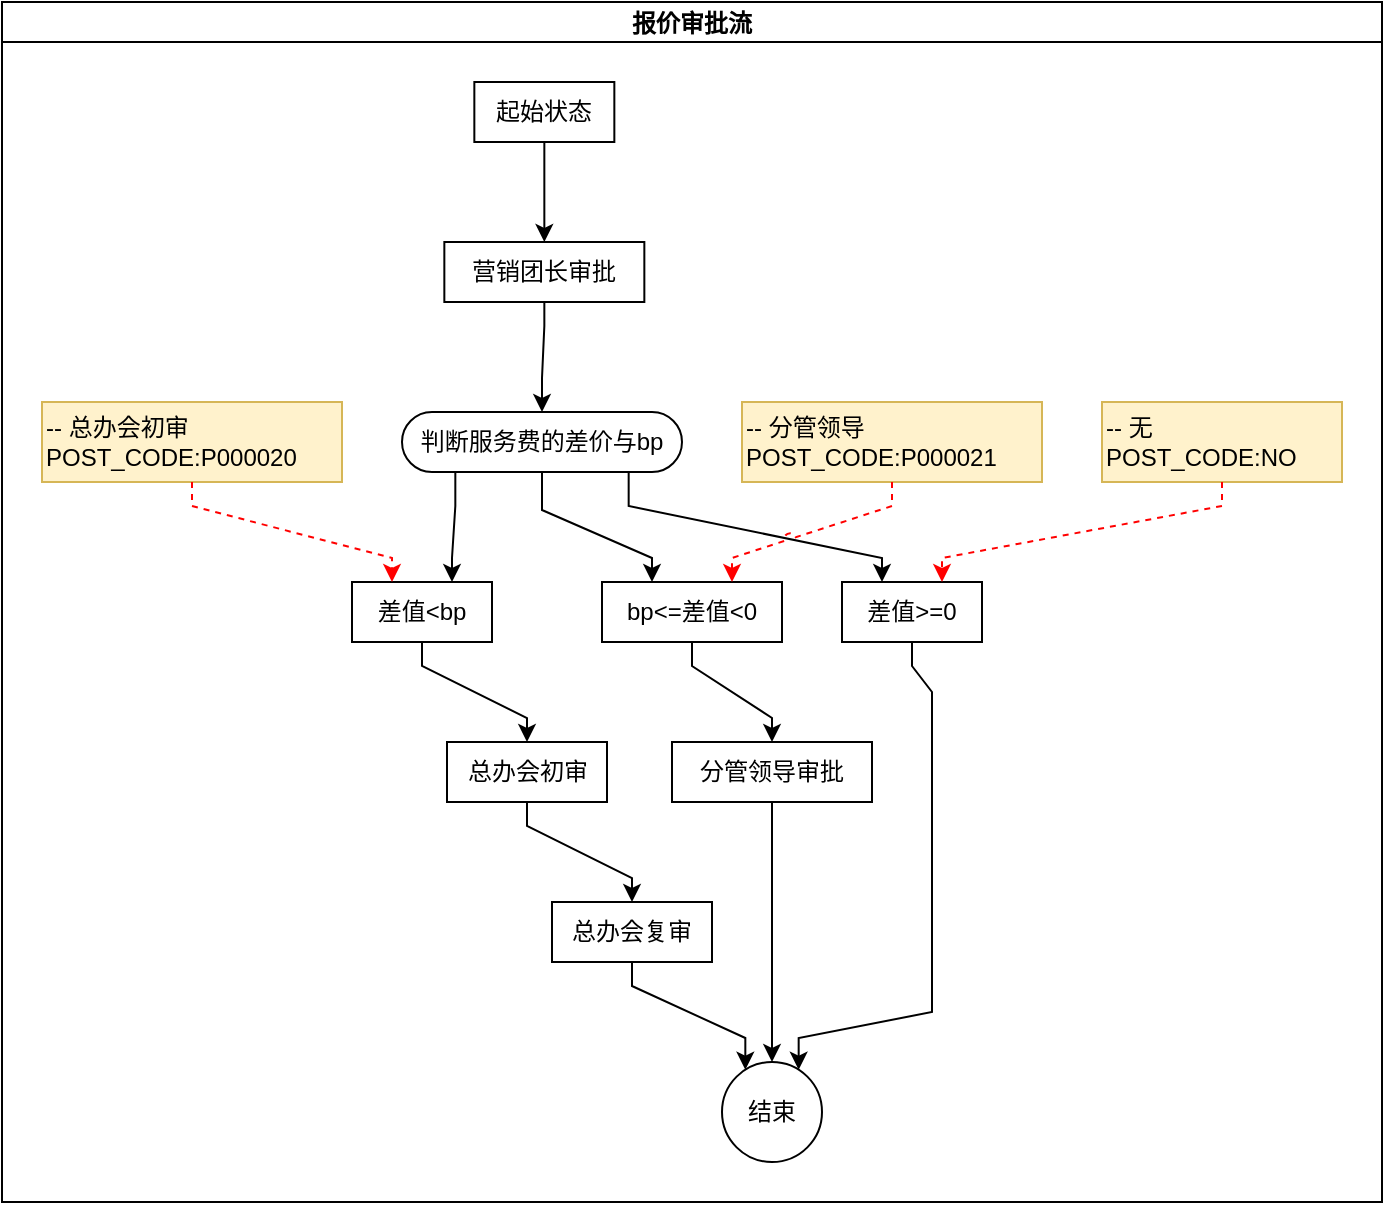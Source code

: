 <mxfile version="27.1.6" pages="6">
  <diagram id="5bIyi5Ni4obXYdckCCDF" name="票链通报价">
    <mxGraphModel dx="1283" dy="677" grid="1" gridSize="10" guides="1" tooltips="1" connect="1" arrows="1" fold="1" page="1" pageScale="1" pageWidth="827" pageHeight="1169" math="0" shadow="0">
      <root>
        <mxCell id="0" />
        <mxCell id="1" parent="0" />
        <mxCell id="z2gjJ8jlp6Ax7FS4b7Go-4" value="报价审批流" style="swimlane;startSize=20;horizontal=1;childLayout=flowLayout;flowOrientation=north;resizable=0;interRankCellSpacing=50;containerType=tree;fontSize=12;" vertex="1" parent="1">
          <mxGeometry x="20" y="150" width="690" height="600" as="geometry" />
        </mxCell>
        <mxCell id="z2gjJ8jlp6Ax7FS4b7Go-1" value="起始状态" style="rounded=0;whiteSpace=wrap;html=1;" vertex="1" parent="z2gjJ8jlp6Ax7FS4b7Go-4">
          <mxGeometry x="236.172" y="40" width="70" height="30" as="geometry" />
        </mxCell>
        <mxCell id="z2gjJ8jlp6Ax7FS4b7Go-2" value="营销团长审批" style="rounded=0;whiteSpace=wrap;html=1;" vertex="1" parent="z2gjJ8jlp6Ax7FS4b7Go-4">
          <mxGeometry x="221.172" y="120" width="100" height="30" as="geometry" />
        </mxCell>
        <mxCell id="z2gjJ8jlp6Ax7FS4b7Go-3" value="" style="edgeStyle=orthogonalEdgeStyle;rounded=0;orthogonalLoop=1;jettySize=auto;html=1;noEdgeStyle=1;orthogonal=1;" edge="1" parent="z2gjJ8jlp6Ax7FS4b7Go-4" source="z2gjJ8jlp6Ax7FS4b7Go-1" target="z2gjJ8jlp6Ax7FS4b7Go-2">
          <mxGeometry relative="1" as="geometry">
            <Array as="points">
              <mxPoint x="271.172" y="82" />
              <mxPoint x="271.172" y="108" />
            </Array>
          </mxGeometry>
        </mxCell>
        <mxCell id="z2gjJ8jlp6Ax7FS4b7Go-13" value="差值&amp;lt;bp" style="rounded=0;whiteSpace=wrap;html=1;dashed=0;shape=label;" vertex="1" parent="z2gjJ8jlp6Ax7FS4b7Go-4">
          <mxGeometry x="175" y="290" width="70" height="30" as="geometry" />
        </mxCell>
        <mxCell id="z2gjJ8jlp6Ax7FS4b7Go-14" value="" style="edgeStyle=orthogonalEdgeStyle;rounded=0;orthogonalLoop=1;jettySize=auto;html=1;noEdgeStyle=1;orthogonal=1;" edge="1" parent="z2gjJ8jlp6Ax7FS4b7Go-4" source="1sski4t1eh9s3KDfagx4-5" target="z2gjJ8jlp6Ax7FS4b7Go-13">
          <mxGeometry relative="1" as="geometry">
            <Array as="points">
              <mxPoint x="226.667" y="252" />
              <mxPoint x="225" y="278" />
            </Array>
          </mxGeometry>
        </mxCell>
        <mxCell id="1sski4t1eh9s3KDfagx4-4" value="" style="edgeStyle=orthogonalEdgeStyle;rounded=0;orthogonalLoop=1;jettySize=auto;html=1;noEdgeStyle=1;orthogonal=1;" edge="1" parent="z2gjJ8jlp6Ax7FS4b7Go-4" source="z2gjJ8jlp6Ax7FS4b7Go-2" target="1sski4t1eh9s3KDfagx4-5">
          <mxGeometry relative="1" as="geometry">
            <mxPoint x="1367.821" y="2440" as="sourcePoint" />
            <mxPoint x="1367.821" y="2490" as="targetPoint" />
            <Array as="points">
              <mxPoint x="271.172" y="162" />
              <mxPoint x="270" y="188" />
            </Array>
          </mxGeometry>
        </mxCell>
        <mxCell id="1sski4t1eh9s3KDfagx4-5" value="判断服务费的差价与bp" style="whiteSpace=wrap;html=1;dashed=0;shape=mxgraph.dfd.start;" vertex="1" parent="z2gjJ8jlp6Ax7FS4b7Go-4">
          <mxGeometry x="200" y="205" width="140" height="30" as="geometry" />
        </mxCell>
        <mxCell id="1sski4t1eh9s3KDfagx4-6" value="bp&amp;lt;=差值&amp;lt;0" style="rounded=0;whiteSpace=wrap;html=1;" vertex="1" parent="z2gjJ8jlp6Ax7FS4b7Go-4">
          <mxGeometry x="300" y="290" width="90" height="30" as="geometry" />
        </mxCell>
        <mxCell id="1sski4t1eh9s3KDfagx4-7" value="" style="edgeStyle=orthogonalEdgeStyle;rounded=0;orthogonalLoop=1;jettySize=auto;html=1;noEdgeStyle=1;orthogonal=1;" edge="1" parent="z2gjJ8jlp6Ax7FS4b7Go-4" source="1sski4t1eh9s3KDfagx4-5" target="1sski4t1eh9s3KDfagx4-6">
          <mxGeometry relative="1" as="geometry">
            <Array as="points">
              <mxPoint x="270" y="254" />
              <mxPoint x="325" y="278" />
            </Array>
          </mxGeometry>
        </mxCell>
        <mxCell id="1sski4t1eh9s3KDfagx4-8" value="差值&amp;gt;=0" style="rounded=0;whiteSpace=wrap;html=1;" vertex="1" parent="z2gjJ8jlp6Ax7FS4b7Go-4">
          <mxGeometry x="420" y="290" width="70" height="30" as="geometry" />
        </mxCell>
        <mxCell id="1sski4t1eh9s3KDfagx4-9" value="" style="edgeStyle=orthogonalEdgeStyle;rounded=0;orthogonalLoop=1;jettySize=auto;html=1;noEdgeStyle=1;orthogonal=1;" edge="1" parent="z2gjJ8jlp6Ax7FS4b7Go-4" source="1sski4t1eh9s3KDfagx4-5" target="1sski4t1eh9s3KDfagx4-8">
          <mxGeometry relative="1" as="geometry">
            <Array as="points">
              <mxPoint x="313.333" y="252" />
              <mxPoint x="440" y="278" />
            </Array>
          </mxGeometry>
        </mxCell>
        <mxCell id="1sski4t1eh9s3KDfagx4-10" value="总办会初审" style="rounded=0;whiteSpace=wrap;html=1;" vertex="1" parent="z2gjJ8jlp6Ax7FS4b7Go-4">
          <mxGeometry x="222.5" y="370" width="80" height="30" as="geometry" />
        </mxCell>
        <mxCell id="1sski4t1eh9s3KDfagx4-11" value="" style="edgeStyle=orthogonalEdgeStyle;rounded=0;orthogonalLoop=1;jettySize=auto;html=1;noEdgeStyle=1;orthogonal=1;" edge="1" parent="z2gjJ8jlp6Ax7FS4b7Go-4" source="z2gjJ8jlp6Ax7FS4b7Go-13" target="1sski4t1eh9s3KDfagx4-10">
          <mxGeometry relative="1" as="geometry">
            <Array as="points">
              <mxPoint x="210" y="332" />
              <mxPoint x="262.5" y="358" />
            </Array>
          </mxGeometry>
        </mxCell>
        <mxCell id="1sski4t1eh9s3KDfagx4-12" value="总办会复审" style="rounded=0;whiteSpace=wrap;html=1;" vertex="1" parent="z2gjJ8jlp6Ax7FS4b7Go-4">
          <mxGeometry x="275" y="450" width="80" height="30" as="geometry" />
        </mxCell>
        <mxCell id="1sski4t1eh9s3KDfagx4-13" value="" style="edgeStyle=orthogonalEdgeStyle;rounded=0;orthogonalLoop=1;jettySize=auto;html=1;noEdgeStyle=1;orthogonal=1;" edge="1" parent="z2gjJ8jlp6Ax7FS4b7Go-4" source="1sski4t1eh9s3KDfagx4-10" target="1sski4t1eh9s3KDfagx4-12">
          <mxGeometry relative="1" as="geometry">
            <Array as="points">
              <mxPoint x="262.5" y="412" />
              <mxPoint x="315" y="438" />
            </Array>
          </mxGeometry>
        </mxCell>
        <mxCell id="1sski4t1eh9s3KDfagx4-18" style="edgeStyle=orthogonalEdgeStyle;rounded=0;orthogonalLoop=1;jettySize=auto;html=1;entryDx=0;entryDy=0;noEdgeStyle=1;orthogonal=1;" edge="1" parent="z2gjJ8jlp6Ax7FS4b7Go-4" source="1sski4t1eh9s3KDfagx4-14" target="1sski4t1eh9s3KDfagx4-16">
          <mxGeometry relative="1" as="geometry">
            <Array as="points">
              <mxPoint x="385" y="412" />
              <mxPoint x="385" y="425" />
              <mxPoint x="385" y="505" />
              <mxPoint x="385" y="516" />
            </Array>
          </mxGeometry>
        </mxCell>
        <mxCell id="1sski4t1eh9s3KDfagx4-14" value="分管领导审批" style="rounded=0;whiteSpace=wrap;html=1;" vertex="1" parent="z2gjJ8jlp6Ax7FS4b7Go-4">
          <mxGeometry x="335" y="370" width="100" height="30" as="geometry" />
        </mxCell>
        <mxCell id="1sski4t1eh9s3KDfagx4-15" value="" style="edgeStyle=orthogonalEdgeStyle;rounded=0;orthogonalLoop=1;jettySize=auto;html=1;noEdgeStyle=1;orthogonal=1;" edge="1" parent="z2gjJ8jlp6Ax7FS4b7Go-4" source="1sski4t1eh9s3KDfagx4-6" target="1sski4t1eh9s3KDfagx4-14">
          <mxGeometry relative="1" as="geometry">
            <Array as="points">
              <mxPoint x="345" y="332" />
              <mxPoint x="385" y="358" />
            </Array>
          </mxGeometry>
        </mxCell>
        <mxCell id="1sski4t1eh9s3KDfagx4-16" value="结束" style="ellipse;whiteSpace=wrap;html=1;aspect=fixed;" vertex="1" parent="z2gjJ8jlp6Ax7FS4b7Go-4">
          <mxGeometry x="360" y="530" width="50" height="50" as="geometry" />
        </mxCell>
        <mxCell id="1sski4t1eh9s3KDfagx4-17" value="" style="edgeStyle=orthogonalEdgeStyle;rounded=0;orthogonalLoop=1;jettySize=auto;html=1;noEdgeStyle=1;orthogonal=1;" edge="1" parent="z2gjJ8jlp6Ax7FS4b7Go-4" source="1sski4t1eh9s3KDfagx4-12" target="1sski4t1eh9s3KDfagx4-16">
          <mxGeometry relative="1" as="geometry">
            <Array as="points">
              <mxPoint x="315" y="492" />
              <mxPoint x="371.667" y="518" />
            </Array>
          </mxGeometry>
        </mxCell>
        <mxCell id="1sski4t1eh9s3KDfagx4-19" style="edgeStyle=orthogonalEdgeStyle;rounded=0;orthogonalLoop=1;jettySize=auto;html=1;entryDx=0;entryDy=0;entryPerimeter=0;noEdgeStyle=1;orthogonal=1;" edge="1" parent="z2gjJ8jlp6Ax7FS4b7Go-4" source="1sski4t1eh9s3KDfagx4-8" target="1sski4t1eh9s3KDfagx4-16">
          <mxGeometry relative="1" as="geometry">
            <Array as="points">
              <mxPoint x="455" y="332" />
              <mxPoint x="465" y="345" />
              <mxPoint x="465" y="425" />
              <mxPoint x="465" y="425" />
              <mxPoint x="465" y="505" />
              <mxPoint x="398.333" y="518" />
            </Array>
          </mxGeometry>
        </mxCell>
        <mxCell id="1sski4t1eh9s3KDfagx4-20" value="&lt;div style=&quot;&quot;&gt;&lt;span style=&quot;background-color: transparent;&quot;&gt;-- 总办会初审&lt;/span&gt;&lt;/div&gt;&lt;div style=&quot;&quot;&gt;&lt;span style=&quot;background-color: transparent;&quot;&gt;POST_CODE:P000020&lt;/span&gt;&lt;/div&gt;" style="shape=label;double=1;rounded=0;whiteSpace=wrap;html=1;fillColor=#fff2cc;strokeColor=#d6b656;align=left;" vertex="1" parent="z2gjJ8jlp6Ax7FS4b7Go-4">
          <mxGeometry x="20" y="200" width="150" height="40" as="geometry" />
        </mxCell>
        <mxCell id="1sski4t1eh9s3KDfagx4-21" style="edgeStyle=orthogonalEdgeStyle;rounded=0;orthogonalLoop=1;jettySize=auto;html=1;dashed=1;strokeColor=#FF0000;jumpStyle=arc;entryDx=0;entryDy=0;noEdgeStyle=1;orthogonal=1;" edge="1" source="1sski4t1eh9s3KDfagx4-20" parent="z2gjJ8jlp6Ax7FS4b7Go-4" target="z2gjJ8jlp6Ax7FS4b7Go-13">
          <mxGeometry relative="1" as="geometry">
            <mxPoint x="546" y="1360" as="targetPoint" />
            <Array as="points">
              <mxPoint x="95" y="252" />
              <mxPoint x="195" y="278" />
            </Array>
          </mxGeometry>
        </mxCell>
        <mxCell id="1sski4t1eh9s3KDfagx4-22" value="&lt;div style=&quot;&quot;&gt;&lt;span style=&quot;background-color: transparent;&quot;&gt;-- 分管领导&lt;/span&gt;&lt;/div&gt;&lt;div style=&quot;&quot;&gt;&lt;span style=&quot;background-color: transparent;&quot;&gt;POST_CODE:P000021&lt;/span&gt;&lt;/div&gt;" style="shape=label;double=1;rounded=0;whiteSpace=wrap;html=1;fillColor=#fff2cc;strokeColor=#d6b656;align=left;" vertex="1" parent="z2gjJ8jlp6Ax7FS4b7Go-4">
          <mxGeometry x="370" y="200" width="150" height="40" as="geometry" />
        </mxCell>
        <mxCell id="1sski4t1eh9s3KDfagx4-23" style="edgeStyle=orthogonalEdgeStyle;rounded=0;orthogonalLoop=1;jettySize=auto;html=1;dashed=1;strokeColor=#FF0000;jumpStyle=arc;entryDx=0;entryDy=0;noEdgeStyle=1;orthogonal=1;" edge="1" source="1sski4t1eh9s3KDfagx4-22" parent="z2gjJ8jlp6Ax7FS4b7Go-4" target="1sski4t1eh9s3KDfagx4-6">
          <mxGeometry relative="1" as="geometry">
            <mxPoint x="402" y="1010" as="targetPoint" />
            <Array as="points">
              <mxPoint x="445" y="252" />
              <mxPoint x="365" y="278" />
            </Array>
          </mxGeometry>
        </mxCell>
        <mxCell id="1sski4t1eh9s3KDfagx4-24" value="&lt;div style=&quot;&quot;&gt;&lt;span style=&quot;background-color: transparent;&quot;&gt;-- 无&lt;/span&gt;&lt;/div&gt;&lt;div style=&quot;&quot;&gt;&lt;span style=&quot;background-color: transparent;&quot;&gt;POST_CODE:NO&lt;/span&gt;&lt;/div&gt;" style="shape=label;double=1;rounded=0;whiteSpace=wrap;html=1;fillColor=#fff2cc;strokeColor=#d6b656;align=left;" vertex="1" parent="z2gjJ8jlp6Ax7FS4b7Go-4">
          <mxGeometry x="550" y="200" width="120" height="40" as="geometry" />
        </mxCell>
        <mxCell id="1sski4t1eh9s3KDfagx4-25" style="edgeStyle=orthogonalEdgeStyle;rounded=0;orthogonalLoop=1;jettySize=auto;html=1;dashed=1;strokeColor=#FF0000;jumpStyle=arc;entryDx=0;entryDy=0;noEdgeStyle=1;orthogonal=1;" edge="1" source="1sski4t1eh9s3KDfagx4-24" parent="z2gjJ8jlp6Ax7FS4b7Go-4" target="1sski4t1eh9s3KDfagx4-8">
          <mxGeometry relative="1" as="geometry">
            <mxPoint x="437" y="750" as="targetPoint" />
            <Array as="points">
              <mxPoint x="610" y="252" />
              <mxPoint x="470" y="278" />
            </Array>
          </mxGeometry>
        </mxCell>
      </root>
    </mxGraphModel>
  </diagram>
  <diagram id="gEHGvgBrKRmX32EImLtP" name="票据管理">
    <mxGraphModel dx="1283" dy="677" grid="1" gridSize="10" guides="1" tooltips="1" connect="1" arrows="1" fold="1" page="1" pageScale="1" pageWidth="827" pageHeight="1169" math="0" shadow="0">
      <root>
        <mxCell id="0" />
        <mxCell id="1" parent="0" />
        <mxCell id="pKtnYlrVpIU2-r-c-9a_-5" value="票据管理" style="swimlane;startSize=20;horizontal=1;childLayout=flowLayout;flowOrientation=north;resizable=0;interRankCellSpacing=50;containerType=tree;fontSize=12;" parent="1" vertex="1">
          <mxGeometry x="240" y="100" width="1180" height="1560" as="geometry" />
        </mxCell>
        <mxCell id="pKtnYlrVpIU2-r-c-9a_-14" value="" style="edgeStyle=orthogonalEdgeStyle;rounded=0;orthogonalLoop=1;jettySize=auto;html=1;noEdgeStyle=1;orthogonal=1;" parent="pKtnYlrVpIU2-r-c-9a_-5" source="pKtnYlrVpIU2-r-c-9a_-15" target="pKtnYlrVpIU2-r-c-9a_-17" edge="1">
          <mxGeometry relative="1" as="geometry">
            <Array as="points">
              <mxPoint x="471.389" y="192" />
              <mxPoint x="70" y="218" />
            </Array>
          </mxGeometry>
        </mxCell>
        <mxCell id="pKtnYlrVpIU2-r-c-9a_-15" value="票据管理-菜单" style="rounded=0;whiteSpace=wrap;html=1;" parent="pKtnYlrVpIU2-r-c-9a_-5" vertex="1">
          <mxGeometry x="443.889" y="140" width="100" height="30" as="geometry" />
        </mxCell>
        <mxCell id="pKtnYlrVpIU2-r-c-9a_-16" value="" style="edgeStyle=orthogonalEdgeStyle;rounded=0;orthogonalLoop=1;jettySize=auto;html=1;noEdgeStyle=1;orthogonal=1;" parent="pKtnYlrVpIU2-r-c-9a_-5" source="pKtnYlrVpIU2-r-c-9a_-17" target="pKtnYlrVpIU2-r-c-9a_-18" edge="1">
          <mxGeometry relative="1" as="geometry">
            <Array as="points">
              <mxPoint x="70" y="352" />
              <mxPoint x="107.5" y="378" />
            </Array>
          </mxGeometry>
        </mxCell>
        <mxCell id="pKtnYlrVpIU2-r-c-9a_-17" value="新增票据-按钮" style="whiteSpace=wrap;html=1;rounded=0;" parent="pKtnYlrVpIU2-r-c-9a_-5" vertex="1">
          <mxGeometry x="20" y="270" width="100" height="30" as="geometry" />
        </mxCell>
        <mxCell id="pKtnYlrVpIU2-r-c-9a_-18" value="新增票据页面" style="whiteSpace=wrap;html=1;rounded=0;" parent="pKtnYlrVpIU2-r-c-9a_-5" vertex="1">
          <mxGeometry x="80" y="400" width="100" height="30" as="geometry" />
        </mxCell>
        <mxCell id="pKtnYlrVpIU2-r-c-9a_-20" style="edgeStyle=orthogonalEdgeStyle;rounded=0;orthogonalLoop=1;jettySize=auto;html=1;entryDx=0;entryDy=0;noEdgeStyle=1;orthogonal=1;" parent="pKtnYlrVpIU2-r-c-9a_-5" source="pKtnYlrVpIU2-r-c-9a_-19" target="pKtnYlrVpIU2-r-c-9a_-15" edge="1">
          <mxGeometry relative="1" as="geometry">
            <Array as="points">
              <mxPoint x="493.889" y="92" />
              <mxPoint x="493.889" y="118" />
            </Array>
          </mxGeometry>
        </mxCell>
        <mxCell id="pKtnYlrVpIU2-r-c-9a_-19" value="&lt;font style=&quot;font-size: 18px;&quot;&gt;票链通融资前台&lt;/font&gt;" style="rounded=0;whiteSpace=wrap;html=1;fillColor=#ffe6cc;strokeColor=#d79b00;" parent="pKtnYlrVpIU2-r-c-9a_-5" vertex="1">
          <mxGeometry x="418.889" y="40" width="150" height="40" as="geometry" />
        </mxCell>
        <mxCell id="pKtnYlrVpIU2-r-c-9a_-21" value="" style="edgeStyle=orthogonalEdgeStyle;rounded=0;orthogonalLoop=1;jettySize=auto;html=1;noEdgeStyle=1;orthogonal=1;entryDx=0;entryDy=0;" parent="pKtnYlrVpIU2-r-c-9a_-5" source="pKtnYlrVpIU2-r-c-9a_-104" target="pKtnYlrVpIU2-r-c-9a_-47" edge="1">
          <mxGeometry relative="1" as="geometry">
            <mxPoint x="8401.522" y="12013.5" as="sourcePoint" />
            <Array as="points">
              <mxPoint x="550.082" y="782" />
              <mxPoint x="612.154" y="808" />
            </Array>
          </mxGeometry>
        </mxCell>
        <mxCell id="pKtnYlrVpIU2-r-c-9a_-47" value="校验" style="rhombus;whiteSpace=wrap;html=1;" parent="pKtnYlrVpIU2-r-c-9a_-5" vertex="1">
          <mxGeometry x="597.154" y="820" width="50" height="30" as="geometry" />
        </mxCell>
        <mxCell id="pKtnYlrVpIU2-r-c-9a_-76" value="&lt;p style=&quot;text-align: left; font-size: 11px; background-color: rgb(255, 255, 255); margin: 0px; vertical-align: middle; direction: ltr;&quot;&gt;&lt;span style=&quot;color: light-dark(rgb(0, 0, 0), rgb(255, 255, 255)); font-size: 12px; background-color: transparent;&quot;&gt;1、&lt;/span&gt;&lt;span style=&quot;color: light-dark(rgb(0, 0, 0), rgb(255, 255, 255)); font-size: 12px; background-color: transparent;&quot;&gt;校验票据信息、合同信息、选择发票模块字段是否均已填写完整&lt;/span&gt;&lt;/p&gt;" style="rounded=0;whiteSpace=wrap;html=1;" parent="pKtnYlrVpIU2-r-c-9a_-5" vertex="1">
          <mxGeometry x="394.831" y="900" width="380" height="30" as="geometry" />
        </mxCell>
        <mxCell id="pKtnYlrVpIU2-r-c-9a_-77" value="" style="edgeStyle=orthogonalEdgeStyle;rounded=0;orthogonalLoop=1;jettySize=auto;html=1;noEdgeStyle=1;orthogonal=1;" parent="pKtnYlrVpIU2-r-c-9a_-5" source="pKtnYlrVpIU2-r-c-9a_-47" target="pKtnYlrVpIU2-r-c-9a_-76" edge="1">
          <mxGeometry relative="1" as="geometry">
            <Array as="points">
              <mxPoint x="622.154" y="862" />
              <mxPoint x="584.831" y="888" />
            </Array>
          </mxGeometry>
        </mxCell>
        <mxCell id="pKtnYlrVpIU2-r-c-9a_-82" value="校验失败" style="rhombus;whiteSpace=wrap;html=1;" parent="pKtnYlrVpIU2-r-c-9a_-5" vertex="1">
          <mxGeometry x="475.608" y="980" width="70" height="30" as="geometry" />
        </mxCell>
        <mxCell id="pKtnYlrVpIU2-r-c-9a_-83" value="" style="edgeStyle=orthogonalEdgeStyle;rounded=0;orthogonalLoop=1;jettySize=auto;html=1;noEdgeStyle=1;orthogonal=1;exitDx=0;exitDy=0;" parent="pKtnYlrVpIU2-r-c-9a_-5" source="pKtnYlrVpIU2-r-c-9a_-76" target="pKtnYlrVpIU2-r-c-9a_-82" edge="1">
          <mxGeometry relative="1" as="geometry">
            <Array as="points">
              <mxPoint x="492.331" y="942" />
              <mxPoint x="510.608" y="968" />
            </Array>
          </mxGeometry>
        </mxCell>
        <mxCell id="pKtnYlrVpIU2-r-c-9a_-84" value="" style="edgeStyle=orthogonalEdgeStyle;rounded=0;orthogonalLoop=1;jettySize=auto;html=1;noEdgeStyle=1;orthogonal=1;" parent="pKtnYlrVpIU2-r-c-9a_-5" source="pKtnYlrVpIU2-r-c-9a_-76" target="pKtnYlrVpIU2-r-c-9a_-85" edge="1">
          <mxGeometry relative="1" as="geometry">
            <mxPoint x="6632.15" y="7863.5" as="sourcePoint" />
            <mxPoint x="6632.15" y="7913.5" as="targetPoint" />
            <Array as="points">
              <mxPoint x="677.331" y="942" />
              <mxPoint x="620.608" y="968" />
            </Array>
          </mxGeometry>
        </mxCell>
        <mxCell id="32VCOJX327wi4u_LzXEK-15" style="edgeStyle=orthogonalEdgeStyle;rounded=0;orthogonalLoop=1;jettySize=auto;html=1;entryDx=0;entryDy=0;noEdgeStyle=1;orthogonal=1;" parent="pKtnYlrVpIU2-r-c-9a_-5" source="pKtnYlrVpIU2-r-c-9a_-85" target="32VCOJX327wi4u_LzXEK-10" edge="1">
          <mxGeometry relative="1" as="geometry">
            <Array as="points">
              <mxPoint x="620.608" y="1022" />
              <mxPoint x="655" y="1048" />
            </Array>
          </mxGeometry>
        </mxCell>
        <mxCell id="pKtnYlrVpIU2-r-c-9a_-85" value="校验通过" style="rhombus;whiteSpace=wrap;html=1;" parent="pKtnYlrVpIU2-r-c-9a_-5" vertex="1">
          <mxGeometry x="585.608" y="980" width="70" height="30" as="geometry" />
        </mxCell>
        <mxCell id="pKtnYlrVpIU2-r-c-9a_-86" value="落表" style="rounded=1;whiteSpace=wrap;html=1;" parent="pKtnYlrVpIU2-r-c-9a_-5" vertex="1">
          <mxGeometry x="604.219" y="1510" width="50" height="30" as="geometry" />
        </mxCell>
        <mxCell id="pKtnYlrVpIU2-r-c-9a_-87" value="" style="edgeStyle=orthogonalEdgeStyle;rounded=0;orthogonalLoop=1;jettySize=auto;html=1;noEdgeStyle=1;orthogonal=1;exitDx=0;exitDy=0;" parent="pKtnYlrVpIU2-r-c-9a_-5" source="_FpLi0qNaU9BVZUUzCf0-2" target="pKtnYlrVpIU2-r-c-9a_-86" edge="1">
          <mxGeometry relative="1" as="geometry">
            <Array as="points">
              <mxPoint x="629.219" y="1472" />
              <mxPoint x="629.219" y="1498" />
            </Array>
          </mxGeometry>
        </mxCell>
        <mxCell id="pKtnYlrVpIU2-r-c-9a_-88" value="提示客户错误" style="rounded=0;whiteSpace=wrap;html=1;" parent="pKtnYlrVpIU2-r-c-9a_-5" vertex="1">
          <mxGeometry x="385" y="1060" width="100" height="30" as="geometry" />
        </mxCell>
        <mxCell id="pKtnYlrVpIU2-r-c-9a_-92" value="" style="edgeStyle=orthogonalEdgeStyle;rounded=0;orthogonalLoop=1;jettySize=auto;html=1;noEdgeStyle=1;orthogonal=1;" parent="pKtnYlrVpIU2-r-c-9a_-5" source="pKtnYlrVpIU2-r-c-9a_-18" target="pKtnYlrVpIU2-r-c-9a_-93" edge="1">
          <mxGeometry relative="1" as="geometry">
            <mxPoint x="6392.15" y="7083.5" as="sourcePoint" />
            <mxPoint x="6392.15" y="7133.5" as="targetPoint" />
            <Array as="points">
              <mxPoint x="107.5" y="452" />
              <mxPoint x="227.5" y="478" />
            </Array>
          </mxGeometry>
        </mxCell>
        <mxCell id="pKtnYlrVpIU2-r-c-9a_-93" value="&lt;span style=&quot;text-align: left;&quot;&gt;手动填写承兑汇票信息&lt;/span&gt;" style="rounded=0;whiteSpace=wrap;html=1;" parent="pKtnYlrVpIU2-r-c-9a_-5" vertex="1">
          <mxGeometry x="157.5" y="490" width="140" height="30" as="geometry" />
        </mxCell>
        <mxCell id="pKtnYlrVpIU2-r-c-9a_-98" style="edgeStyle=orthogonalEdgeStyle;rounded=0;orthogonalLoop=1;jettySize=auto;html=1;entryDx=0;entryDy=0;noEdgeStyle=1;orthogonal=1;" parent="pKtnYlrVpIU2-r-c-9a_-5" source="pKtnYlrVpIU2-r-c-9a_-94" target="pKtnYlrVpIU2-r-c-9a_-97" edge="1">
          <mxGeometry relative="1" as="geometry">
            <Array as="points">
              <mxPoint x="422.5" y="532" />
              <mxPoint x="347.5" y="558" />
            </Array>
          </mxGeometry>
        </mxCell>
        <mxCell id="pKtnYlrVpIU2-r-c-9a_-94" value="&lt;span style=&quot;text-align: left;&quot;&gt;OCR识别自动填充&lt;/span&gt;&lt;span style=&quot;text-align: left;&quot;&gt;承兑汇票信息&lt;/span&gt;" style="rounded=0;whiteSpace=wrap;html=1;" parent="pKtnYlrVpIU2-r-c-9a_-5" vertex="1">
          <mxGeometry x="327.5" y="490" width="190" height="30" as="geometry" />
        </mxCell>
        <mxCell id="pKtnYlrVpIU2-r-c-9a_-95" value="" style="edgeStyle=orthogonalEdgeStyle;rounded=0;orthogonalLoop=1;jettySize=auto;html=1;noEdgeStyle=1;orthogonal=1;" parent="pKtnYlrVpIU2-r-c-9a_-5" source="pKtnYlrVpIU2-r-c-9a_-18" target="pKtnYlrVpIU2-r-c-9a_-94" edge="1">
          <mxGeometry relative="1" as="geometry">
            <Array as="points">
              <mxPoint x="152.5" y="452" />
              <mxPoint x="422.5" y="478" />
            </Array>
          </mxGeometry>
        </mxCell>
        <mxCell id="pKtnYlrVpIU2-r-c-9a_-96" value="" style="edgeStyle=orthogonalEdgeStyle;rounded=0;orthogonalLoop=1;jettySize=auto;html=1;noEdgeStyle=1;orthogonal=1;" parent="pKtnYlrVpIU2-r-c-9a_-5" source="pKtnYlrVpIU2-r-c-9a_-93" target="pKtnYlrVpIU2-r-c-9a_-97" edge="1">
          <mxGeometry relative="1" as="geometry">
            <mxPoint x="6167.393" y="6953.5" as="sourcePoint" />
            <mxPoint x="6190.393" y="7003.5" as="targetPoint" />
            <Array as="points">
              <mxPoint x="227.5" y="532" />
              <mxPoint x="302.5" y="558" />
            </Array>
          </mxGeometry>
        </mxCell>
        <mxCell id="pKtnYlrVpIU2-r-c-9a_-97" value="填写合同信息" style="rounded=0;whiteSpace=wrap;html=1;" parent="pKtnYlrVpIU2-r-c-9a_-5" vertex="1">
          <mxGeometry x="275" y="570" width="100" height="30" as="geometry" />
        </mxCell>
        <mxCell id="pKtnYlrVpIU2-r-c-9a_-99" value="" style="edgeStyle=orthogonalEdgeStyle;rounded=0;orthogonalLoop=1;jettySize=auto;html=1;noEdgeStyle=1;orthogonal=1;" parent="pKtnYlrVpIU2-r-c-9a_-5" source="pKtnYlrVpIU2-r-c-9a_-97" target="pKtnYlrVpIU2-r-c-9a_-100" edge="1">
          <mxGeometry relative="1" as="geometry">
            <mxPoint x="6165.926" y="6943.5" as="sourcePoint" />
            <mxPoint x="6165.926" y="6993.5" as="targetPoint" />
            <Array as="points">
              <mxPoint x="325" y="612" />
              <mxPoint x="438.904" y="638" />
            </Array>
          </mxGeometry>
        </mxCell>
        <mxCell id="pKtnYlrVpIU2-r-c-9a_-100" value="调用通宝接口查询可使用的发票&lt;div&gt;&lt;span style=&quot;text-align: left;&quot;&gt;客户（销方）+承兑汇票的上一手持票人（购方）&lt;/span&gt;&lt;/div&gt;" style="rounded=0;whiteSpace=wrap;html=1;" parent="pKtnYlrVpIU2-r-c-9a_-5" vertex="1">
          <mxGeometry x="298.904" y="650" width="280" height="40" as="geometry" />
        </mxCell>
        <mxCell id="pKtnYlrVpIU2-r-c-9a_-103" value="" style="edgeStyle=orthogonalEdgeStyle;rounded=0;orthogonalLoop=1;jettySize=auto;html=1;noEdgeStyle=1;orthogonal=1;entryDx=0;entryDy=0;" parent="pKtnYlrVpIU2-r-c-9a_-5" source="pKtnYlrVpIU2-r-c-9a_-100" target="pKtnYlrVpIU2-r-c-9a_-104" edge="1">
          <mxGeometry relative="1" as="geometry">
            <mxPoint x="6079.926" y="6763.5" as="sourcePoint" />
            <mxPoint x="6070.926" y="6821.5" as="targetPoint" />
            <Array as="points">
              <mxPoint x="506.404" y="702" />
              <mxPoint x="550.082" y="728" />
            </Array>
          </mxGeometry>
        </mxCell>
        <mxCell id="pKtnYlrVpIU2-r-c-9a_-104" value="保存-按钮" style="rounded=0;whiteSpace=wrap;html=1;" parent="pKtnYlrVpIU2-r-c-9a_-5" vertex="1">
          <mxGeometry x="510.082" y="740" width="80" height="30" as="geometry" />
        </mxCell>
        <mxCell id="pKtnYlrVpIU2-r-c-9a_-105" value="返回-按钮" style="rounded=0;whiteSpace=wrap;html=1;" parent="pKtnYlrVpIU2-r-c-9a_-5" vertex="1">
          <mxGeometry x="398.904" y="740" width="80" height="30" as="geometry" />
        </mxCell>
        <mxCell id="pKtnYlrVpIU2-r-c-9a_-106" value="" style="edgeStyle=orthogonalEdgeStyle;rounded=0;orthogonalLoop=1;jettySize=auto;html=1;noEdgeStyle=1;orthogonal=1;" parent="pKtnYlrVpIU2-r-c-9a_-5" source="pKtnYlrVpIU2-r-c-9a_-100" target="pKtnYlrVpIU2-r-c-9a_-105" edge="1">
          <mxGeometry relative="1" as="geometry">
            <Array as="points">
              <mxPoint x="371.404" y="702" />
              <mxPoint x="438.904" y="728" />
            </Array>
          </mxGeometry>
        </mxCell>
        <mxCell id="32VCOJX327wi4u_LzXEK-1" value="编辑" style="rounded=0;whiteSpace=wrap;html=1;" parent="pKtnYlrVpIU2-r-c-9a_-5" vertex="1">
          <mxGeometry x="530" y="400" width="50" height="30" as="geometry" />
        </mxCell>
        <mxCell id="32VCOJX327wi4u_LzXEK-2" value="" style="edgeStyle=orthogonalEdgeStyle;rounded=0;orthogonalLoop=1;jettySize=auto;html=1;noEdgeStyle=1;orthogonal=1;jumpStyle=arc;" parent="pKtnYlrVpIU2-r-c-9a_-5" source="Cf_HwIIYRQR6rkrrufOb-2" target="32VCOJX327wi4u_LzXEK-1" edge="1">
          <mxGeometry relative="1" as="geometry">
            <Array as="points">
              <mxPoint x="920" y="354" />
              <mxPoint x="565" y="378" />
            </Array>
          </mxGeometry>
        </mxCell>
        <mxCell id="32VCOJX327wi4u_LzXEK-3" value="查看详情" style="rounded=0;whiteSpace=wrap;html=1;" parent="pKtnYlrVpIU2-r-c-9a_-5" vertex="1">
          <mxGeometry x="430" y="400" width="70" height="30" as="geometry" />
        </mxCell>
        <mxCell id="32VCOJX327wi4u_LzXEK-4" value="" style="edgeStyle=orthogonalEdgeStyle;rounded=0;orthogonalLoop=1;jettySize=auto;html=1;noEdgeStyle=1;orthogonal=1;exitDx=0;exitDy=0;jumpStyle=arc;" parent="pKtnYlrVpIU2-r-c-9a_-5" source="Cf_HwIIYRQR6rkrrufOb-2" target="32VCOJX327wi4u_LzXEK-3" edge="1">
          <mxGeometry relative="1" as="geometry">
            <Array as="points">
              <mxPoint x="896.667" y="352" />
              <mxPoint x="480" y="378" />
            </Array>
          </mxGeometry>
        </mxCell>
        <mxCell id="32VCOJX327wi4u_LzXEK-5" value="删除" style="rounded=0;whiteSpace=wrap;html=1;" parent="pKtnYlrVpIU2-r-c-9a_-5" vertex="1">
          <mxGeometry x="1050" y="400" width="50" height="30" as="geometry" />
        </mxCell>
        <mxCell id="32VCOJX327wi4u_LzXEK-6" value="" style="edgeStyle=orthogonalEdgeStyle;rounded=0;orthogonalLoop=1;jettySize=auto;html=1;noEdgeStyle=1;orthogonal=1;exitDx=0;exitDy=0;" parent="pKtnYlrVpIU2-r-c-9a_-5" source="Cf_HwIIYRQR6rkrrufOb-2" target="32VCOJX327wi4u_LzXEK-5" edge="1">
          <mxGeometry relative="1" as="geometry">
            <Array as="points">
              <mxPoint x="943.333" y="352" />
              <mxPoint x="1065" y="378" />
            </Array>
          </mxGeometry>
        </mxCell>
        <mxCell id="32VCOJX327wi4u_LzXEK-9" value="" style="edgeStyle=orthogonalEdgeStyle;rounded=0;orthogonalLoop=1;jettySize=auto;html=1;noEdgeStyle=1;orthogonal=1;entryDx=0;entryDy=0;" parent="pKtnYlrVpIU2-r-c-9a_-5" source="pKtnYlrVpIU2-r-c-9a_-82" target="pKtnYlrVpIU2-r-c-9a_-88" edge="1">
          <mxGeometry relative="1" as="geometry">
            <Array as="points">
              <mxPoint x="510.608" y="1022" />
              <mxPoint x="435" y="1048" />
            </Array>
            <mxPoint x="5180.537" y="5520" as="sourcePoint" />
            <mxPoint x="5180.537" y="5570" as="targetPoint" />
          </mxGeometry>
        </mxCell>
        <mxCell id="32VCOJX327wi4u_LzXEK-10" value="&lt;font style=&quot;text-align: left;&quot; face=&quot;Helvetica&quot;&gt;2、&lt;/font&gt;&lt;span style=&quot;color: light-dark(rgb(0, 0, 0), rgb(255, 255, 255)); text-align: left; background-color: transparent;&quot;&gt;校验发票使用金额总和是否大于等于票据金额&lt;/span&gt;" style="rounded=0;whiteSpace=wrap;html=1;" parent="pKtnYlrVpIU2-r-c-9a_-5" vertex="1">
          <mxGeometry x="515" y="1060" width="280" height="30" as="geometry" />
        </mxCell>
        <mxCell id="32VCOJX327wi4u_LzXEK-11" value="校验失败" style="rhombus;whiteSpace=wrap;html=1;" parent="pKtnYlrVpIU2-r-c-9a_-5" vertex="1">
          <mxGeometry x="505" y="1140" width="70" height="30" as="geometry" />
        </mxCell>
        <mxCell id="32VCOJX327wi4u_LzXEK-12" value="" style="edgeStyle=orthogonalEdgeStyle;rounded=0;orthogonalLoop=1;jettySize=auto;html=1;noEdgeStyle=1;orthogonal=1;" parent="pKtnYlrVpIU2-r-c-9a_-5" source="32VCOJX327wi4u_LzXEK-10" target="32VCOJX327wi4u_LzXEK-11" edge="1">
          <mxGeometry relative="1" as="geometry">
            <Array as="points">
              <mxPoint x="587.5" y="1102" />
              <mxPoint x="540" y="1128" />
            </Array>
          </mxGeometry>
        </mxCell>
        <mxCell id="32VCOJX327wi4u_LzXEK-13" value="校验通过" style="rhombus;whiteSpace=wrap;html=1;" parent="pKtnYlrVpIU2-r-c-9a_-5" vertex="1">
          <mxGeometry x="651.25" y="1140" width="70" height="30" as="geometry" />
        </mxCell>
        <mxCell id="32VCOJX327wi4u_LzXEK-14" value="" style="edgeStyle=orthogonalEdgeStyle;rounded=0;orthogonalLoop=1;jettySize=auto;html=1;noEdgeStyle=1;orthogonal=1;" parent="pKtnYlrVpIU2-r-c-9a_-5" source="32VCOJX327wi4u_LzXEK-10" target="32VCOJX327wi4u_LzXEK-13" edge="1">
          <mxGeometry relative="1" as="geometry">
            <Array as="points">
              <mxPoint x="722.5" y="1102" />
              <mxPoint x="686.25" y="1128" />
            </Array>
          </mxGeometry>
        </mxCell>
        <mxCell id="32VCOJX327wi4u_LzXEK-16" value="&lt;p class=&quot;MsoNormal&quot;&gt;&lt;font face=&quot;Helvetica&quot;&gt;&lt;font style=&quot;&quot;&gt;提示&lt;/font&gt;“发票金额小于票据金额，是否确认提交”&lt;/font&gt;&lt;/p&gt;&lt;p class=&quot;MsoNormal&quot;&gt;&lt;font face=&quot;Helvetica&quot; style=&quot;color: rgb(255, 51, 51);&quot;&gt;非强控&lt;/font&gt;&lt;/p&gt;" style="rounded=0;whiteSpace=wrap;html=1;" parent="pKtnYlrVpIU2-r-c-9a_-5" vertex="1">
          <mxGeometry x="427.5" y="1220" width="260" height="80" as="geometry" />
        </mxCell>
        <mxCell id="32VCOJX327wi4u_LzXEK-17" value="" style="edgeStyle=orthogonalEdgeStyle;rounded=0;orthogonalLoop=1;jettySize=auto;html=1;noEdgeStyle=1;orthogonal=1;" parent="pKtnYlrVpIU2-r-c-9a_-5" source="32VCOJX327wi4u_LzXEK-11" target="32VCOJX327wi4u_LzXEK-16" edge="1">
          <mxGeometry relative="1" as="geometry">
            <Array as="points">
              <mxPoint x="540" y="1182" />
              <mxPoint x="557.5" y="1208" />
            </Array>
          </mxGeometry>
        </mxCell>
        <mxCell id="32VCOJX327wi4u_LzXEK-20" style="edgeStyle=orthogonalEdgeStyle;rounded=0;orthogonalLoop=1;jettySize=auto;html=1;entryDx=0;entryDy=0;noEdgeStyle=1;orthogonal=1;" parent="pKtnYlrVpIU2-r-c-9a_-5" source="32VCOJX327wi4u_LzXEK-18" target="_FpLi0qNaU9BVZUUzCf0-2" edge="1">
          <mxGeometry relative="1" as="geometry">
            <Array as="points">
              <mxPoint x="592.83" y="1392" />
              <mxPoint x="601.719" y="1418" />
            </Array>
          </mxGeometry>
        </mxCell>
        <mxCell id="32VCOJX327wi4u_LzXEK-18" value="确定" style="rounded=0;whiteSpace=wrap;html=1;" parent="pKtnYlrVpIU2-r-c-9a_-5" vertex="1">
          <mxGeometry x="567.83" y="1350" width="50" height="30" as="geometry" />
        </mxCell>
        <mxCell id="32VCOJX327wi4u_LzXEK-19" value="" style="edgeStyle=orthogonalEdgeStyle;rounded=0;orthogonalLoop=1;jettySize=auto;html=1;noEdgeStyle=1;orthogonal=1;" parent="pKtnYlrVpIU2-r-c-9a_-5" source="32VCOJX327wi4u_LzXEK-16" target="32VCOJX327wi4u_LzXEK-18" edge="1">
          <mxGeometry relative="1" as="geometry">
            <Array as="points">
              <mxPoint x="557.5" y="1312" />
              <mxPoint x="592.83" y="1338" />
            </Array>
          </mxGeometry>
        </mxCell>
        <mxCell id="_FpLi0qNaU9BVZUUzCf0-1" value="" style="edgeStyle=orthogonalEdgeStyle;rounded=0;orthogonalLoop=1;jettySize=auto;html=1;noEdgeStyle=1;orthogonal=1;exitDx=0;exitDy=0;" parent="pKtnYlrVpIU2-r-c-9a_-5" source="32VCOJX327wi4u_LzXEK-13" target="_FpLi0qNaU9BVZUUzCf0-2" edge="1">
          <mxGeometry relative="1" as="geometry">
            <Array as="points">
              <mxPoint x="686.25" y="1182" />
              <mxPoint x="717.5" y="1195" />
              <mxPoint x="717.5" y="1325" />
              <mxPoint x="717.5" y="1325" />
              <mxPoint x="717.5" y="1405" />
              <mxPoint x="656.719" y="1418" />
            </Array>
            <mxPoint x="3932.333" y="4460" as="sourcePoint" />
            <mxPoint x="3886.333" y="4720" as="targetPoint" />
          </mxGeometry>
        </mxCell>
        <mxCell id="_FpLi0qNaU9BVZUUzCf0-2" value="调用通宝使用发票" style="rounded=0;whiteSpace=wrap;html=1;" parent="pKtnYlrVpIU2-r-c-9a_-5" vertex="1">
          <mxGeometry x="569.219" y="1430" width="120" height="30" as="geometry" />
        </mxCell>
        <mxCell id="_FpLi0qNaU9BVZUUzCf0-5" value="调用老发票的退还服务" style="rounded=0;whiteSpace=wrap;html=1;" parent="pKtnYlrVpIU2-r-c-9a_-5" vertex="1">
          <mxGeometry x="565" y="570" width="140" height="30" as="geometry" />
        </mxCell>
        <mxCell id="_FpLi0qNaU9BVZUUzCf0-6" value="" style="edgeStyle=orthogonalEdgeStyle;rounded=0;orthogonalLoop=1;jettySize=auto;html=1;noEdgeStyle=1;orthogonal=1;exitDx=0;exitDy=0;exitPerimeter=0;" parent="pKtnYlrVpIU2-r-c-9a_-5" source="NQAuNui3kg8je1tgjFpg-25" target="_FpLi0qNaU9BVZUUzCf0-5" edge="1">
          <mxGeometry relative="1" as="geometry">
            <Array as="points">
              <mxPoint x="682.5" y="532" />
              <mxPoint x="635" y="558" />
            </Array>
          </mxGeometry>
        </mxCell>
        <mxCell id="_FpLi0qNaU9BVZUUzCf0-7" value="调用发票的退还服务" style="rounded=0;whiteSpace=wrap;html=1;" parent="pKtnYlrVpIU2-r-c-9a_-5" vertex="1">
          <mxGeometry x="1008.828" y="490" width="130" height="30" as="geometry" />
        </mxCell>
        <mxCell id="_FpLi0qNaU9BVZUUzCf0-8" value="" style="edgeStyle=orthogonalEdgeStyle;rounded=0;orthogonalLoop=1;jettySize=auto;html=1;noEdgeStyle=1;orthogonal=1;" parent="pKtnYlrVpIU2-r-c-9a_-5" source="32VCOJX327wi4u_LzXEK-5" target="_FpLi0qNaU9BVZUUzCf0-7" edge="1">
          <mxGeometry relative="1" as="geometry">
            <Array as="points">
              <mxPoint x="1075" y="452" />
              <mxPoint x="1073.828" y="478" />
            </Array>
          </mxGeometry>
        </mxCell>
        <mxCell id="Cf_HwIIYRQR6rkrrufOb-1" value="" style="edgeStyle=orthogonalEdgeStyle;rounded=0;orthogonalLoop=1;jettySize=auto;html=1;noEdgeStyle=1;orthogonal=1;" edge="1" parent="pKtnYlrVpIU2-r-c-9a_-5" source="pKtnYlrVpIU2-r-c-9a_-15" target="Cf_HwIIYRQR6rkrrufOb-2">
          <mxGeometry relative="1" as="geometry">
            <Array as="points">
              <mxPoint x="516.389" y="192" />
              <mxPoint x="902.5" y="218" />
            </Array>
            <mxPoint x="3300.292" y="2810" as="sourcePoint" />
            <mxPoint x="3232.292" y="2860" as="targetPoint" />
          </mxGeometry>
        </mxCell>
        <mxCell id="Cf_HwIIYRQR6rkrrufOb-2" value="&lt;span style=&quot;font-size: 14px;&quot;&gt;列表查询&lt;/span&gt;" style="rounded=0;whiteSpace=wrap;html=1;" vertex="1" parent="pKtnYlrVpIU2-r-c-9a_-5">
          <mxGeometry x="880" y="270" width="80" height="30" as="geometry" />
        </mxCell>
        <mxCell id="NQAuNui3kg8je1tgjFpg-15" value="&lt;p style=&quot;background-color: rgb(255, 255, 255); margin: 0px; vertical-align: middle; direction: ltr;&quot;&gt;&lt;font color=&quot;#f44336&quot;&gt;1、票据管理-保存票据信息&lt;/font&gt;&lt;/p&gt;&lt;p style=&quot;background-color: rgb(255, 255, 255); margin: 0px; vertical-align: middle; direction: ltr;&quot;&gt;&lt;font color=&quot;#f44336&quot;&gt;pltFinance/pltSaveBillInfo&lt;/font&gt;&lt;/p&gt;&lt;p style=&quot;background-color: rgb(255, 255, 255); margin: 0px; vertical-align: middle; direction: ltr;&quot;&gt;&lt;font color=&quot;#f44336&quot;&gt;2、票据管理-承兑汇票上传与识别&lt;/font&gt;&lt;/p&gt;&lt;p style=&quot;background-color: rgb(255, 255, 255); margin: 0px; vertical-align: middle; direction: ltr;&quot;&gt;&lt;font color=&quot;#f44336&quot;&gt;&lt;/font&gt;&lt;/p&gt;&lt;p style=&quot;background-color: rgb(255, 255, 255); margin: 0px; vertical-align: middle; direction: ltr;&quot;&gt;&lt;font color=&quot;#f44336&quot;&gt;pltFinance/upLoadBillRecognize&lt;/font&gt;&lt;/p&gt;&lt;p style=&quot;background-color: rgb(255, 255, 255); margin: 0px; vertical-align: middle; direction: ltr;&quot;&gt;&lt;font color=&quot;#f44336&quot;&gt;3、票据管理-通宝发票查询&lt;/font&gt;&lt;/p&gt;&lt;p style=&quot;background-color: rgb(255, 255, 255); margin: 0px; vertical-align: middle; direction: ltr;&quot;&gt;&lt;font color=&quot;#f44336&quot;&gt;&lt;/font&gt;&lt;/p&gt;&lt;p style=&quot;background-color: rgb(255, 255, 255); margin: 0px; vertical-align: middle; direction: ltr;&quot;&gt;&lt;font color=&quot;#f44336&quot;&gt;pltFinance/invcQuery&lt;/font&gt;&lt;/p&gt;" style="shape=label;double=1;rounded=0;whiteSpace=wrap;html=1;fillColor=#fff2cc;strokeColor=#d6b656;align=left;fontSize=14;" vertex="1" parent="pKtnYlrVpIU2-r-c-9a_-5">
          <mxGeometry x="150" y="230" width="230" height="110" as="geometry" />
        </mxCell>
        <mxCell id="NQAuNui3kg8je1tgjFpg-16" style="edgeStyle=orthogonalEdgeStyle;rounded=0;orthogonalLoop=1;jettySize=auto;html=1;dashed=1;strokeColor=#FF0000;jumpStyle=arc;entryDx=0;entryDy=0;noEdgeStyle=1;orthogonal=1;fontSize=14;" edge="1" parent="pKtnYlrVpIU2-r-c-9a_-5" source="NQAuNui3kg8je1tgjFpg-15" target="pKtnYlrVpIU2-r-c-9a_-18">
          <mxGeometry relative="1" as="geometry">
            <mxPoint x="6764.5" y="4216" as="targetPoint" />
            <Array as="points">
              <mxPoint x="265" y="352" />
              <mxPoint x="152.5" y="378" />
            </Array>
          </mxGeometry>
        </mxCell>
        <mxCell id="NQAuNui3kg8je1tgjFpg-17" value="&lt;p style=&quot;background-color: rgb(255, 255, 255); margin: 0px; vertical-align: middle; direction: ltr;&quot;&gt;&lt;font color=&quot;#f44336&quot;&gt;票据管理-票据详情查询&lt;/font&gt;&lt;/p&gt;&lt;p style=&quot;background-color: rgb(255, 255, 255); margin: 0px; vertical-align: middle; direction: ltr;&quot;&gt;&lt;font color=&quot;#f44336&quot;&gt;pltFinance/pltQryBillDetail&lt;/font&gt;&lt;/p&gt;" style="shape=label;double=1;rounded=0;whiteSpace=wrap;html=1;fillColor=#fff2cc;strokeColor=#d6b656;align=left;fontSize=14;" vertex="1" parent="pKtnYlrVpIU2-r-c-9a_-5">
          <mxGeometry x="410" y="260" width="180" height="50" as="geometry" />
        </mxCell>
        <mxCell id="NQAuNui3kg8je1tgjFpg-18" style="edgeStyle=orthogonalEdgeStyle;rounded=0;orthogonalLoop=1;jettySize=auto;html=1;dashed=1;strokeColor=#FF0000;jumpStyle=arc;entryDx=0;entryDy=0;noEdgeStyle=1;orthogonal=1;fontSize=14;" edge="1" parent="pKtnYlrVpIU2-r-c-9a_-5" source="NQAuNui3kg8je1tgjFpg-17" target="32VCOJX327wi4u_LzXEK-3">
          <mxGeometry relative="1" as="geometry">
            <mxPoint x="6980.5" y="4156" as="targetPoint" />
            <Array as="points">
              <mxPoint x="500" y="352" />
              <mxPoint x="450" y="378" />
            </Array>
          </mxGeometry>
        </mxCell>
        <mxCell id="NQAuNui3kg8je1tgjFpg-19" value="&lt;p style=&quot;background-color: rgb(255, 255, 255); margin: 0px; vertical-align: middle; direction: ltr;&quot;&gt;&lt;span style=&quot;color: rgb(244, 67, 54);&quot;&gt;&lt;font style=&quot;font-size: 12px; text-align: center; background-color: rgb(236, 236, 236); color: rgb(255, 51, 51);&quot;&gt;1、&lt;/font&gt;&lt;font style=&quot;color: rgb(255, 51, 51); font-size: 12px; text-align: center; background-color: rgb(236, 236, 236);&quot;&gt;针对有效承兑汇票才能编辑&lt;/font&gt;&lt;/span&gt;&lt;/p&gt;&lt;p style=&quot;background-color: rgb(255, 255, 255); margin: 0px; vertical-align: middle; direction: ltr;&quot;&gt;&lt;span style=&quot;color: rgb(244, 67, 54);&quot;&gt;2、票据管理-承兑汇票上传与识别&lt;/span&gt;&lt;/p&gt;&lt;p style=&quot;background-color: rgb(255, 255, 255); margin: 0px; vertical-align: middle; direction: ltr;&quot;&gt;&lt;font color=&quot;#f44336&quot;&gt;&lt;/font&gt;&lt;/p&gt;&lt;p style=&quot;background-color: rgb(255, 255, 255); margin: 0px; vertical-align: middle; direction: ltr;&quot;&gt;&lt;font color=&quot;#f44336&quot;&gt;pltFinance/upLoadBillRecognize&lt;/font&gt;&lt;/p&gt;&lt;p style=&quot;background-color: rgb(255, 255, 255); margin: 0px; vertical-align: middle; direction: ltr;&quot;&gt;&lt;font color=&quot;#f44336&quot;&gt;3、票据管理-通宝发票查询&lt;/font&gt;&lt;/p&gt;&lt;p style=&quot;background-color: rgb(255, 255, 255); margin: 0px; vertical-align: middle; direction: ltr;&quot;&gt;&lt;font color=&quot;#f44336&quot;&gt;&lt;/font&gt;&lt;/p&gt;&lt;p style=&quot;background-color: rgb(255, 255, 255); margin: 0px; vertical-align: middle; direction: ltr;&quot;&gt;&lt;font color=&quot;#f44336&quot;&gt;pltFinance/invcQuery&lt;/font&gt;&lt;/p&gt;" style="shape=label;double=1;rounded=0;whiteSpace=wrap;html=1;fillColor=#fff2cc;strokeColor=#d6b656;align=left;fontSize=14;" vertex="1" parent="pKtnYlrVpIU2-r-c-9a_-5">
          <mxGeometry x="620" y="235" width="230" height="100" as="geometry" />
        </mxCell>
        <mxCell id="NQAuNui3kg8je1tgjFpg-20" style="edgeStyle=orthogonalEdgeStyle;rounded=0;orthogonalLoop=1;jettySize=auto;html=1;dashed=1;strokeColor=#FF0000;jumpStyle=arc;entryDx=0;entryDy=0;noEdgeStyle=1;orthogonal=1;fontSize=14;" edge="1" parent="pKtnYlrVpIU2-r-c-9a_-5" source="NQAuNui3kg8je1tgjFpg-19" target="32VCOJX327wi4u_LzXEK-1">
          <mxGeometry relative="1" as="geometry">
            <mxPoint x="6525.5" y="4006" as="targetPoint" />
            <Array as="points">
              <mxPoint x="735" y="352" />
              <mxPoint x="545" y="378" />
            </Array>
          </mxGeometry>
        </mxCell>
        <mxCell id="NQAuNui3kg8je1tgjFpg-13" value="&lt;p style=&quot;background-color: rgb(255, 255, 255); margin: 0px; vertical-align: middle; direction: ltr;&quot;&gt;&lt;font color=&quot;#f44336&quot;&gt;票据管理-票据列表查询&lt;/font&gt;&lt;/p&gt;&lt;p style=&quot;background-color: rgb(255, 255, 255); margin: 0px; vertical-align: middle; direction: ltr;&quot;&gt;&lt;font color=&quot;#f44336&quot;&gt;pltFinance/pltQryBillPage&lt;/font&gt;&lt;/p&gt;" style="shape=label;double=1;rounded=0;whiteSpace=wrap;html=1;fillColor=#fff2cc;strokeColor=#d6b656;align=left;fontSize=14;" vertex="1" parent="pKtnYlrVpIU2-r-c-9a_-5">
          <mxGeometry x="830" y="130" width="180" height="50" as="geometry" />
        </mxCell>
        <mxCell id="NQAuNui3kg8je1tgjFpg-14" style="edgeStyle=orthogonalEdgeStyle;rounded=0;orthogonalLoop=1;jettySize=auto;html=1;dashed=1;strokeColor=#FF0000;jumpStyle=arc;entryDx=0;entryDy=0;noEdgeStyle=1;orthogonal=1;fontSize=14;" edge="1" parent="pKtnYlrVpIU2-r-c-9a_-5" source="NQAuNui3kg8je1tgjFpg-13" target="Cf_HwIIYRQR6rkrrufOb-2">
          <mxGeometry relative="1" as="geometry">
            <mxPoint x="6735.5" y="4496" as="targetPoint" />
            <Array as="points">
              <mxPoint x="920" y="192" />
              <mxPoint x="937.5" y="218" />
            </Array>
          </mxGeometry>
        </mxCell>
        <mxCell id="NQAuNui3kg8je1tgjFpg-21" value="&lt;p style=&quot;background-color: rgb(255, 255, 255); margin: 0px; vertical-align: middle; direction: ltr;&quot;&gt;&lt;font color=&quot;#f44336&quot;&gt;票据管理-删除票据信息&lt;/font&gt;&lt;/p&gt;&lt;p style=&quot;background-color: rgb(255, 255, 255); margin: 0px; vertical-align: middle; direction: ltr;&quot;&gt;&lt;font color=&quot;#f44336&quot;&gt;pltFinance/pltDelBillInfo&lt;/font&gt;&lt;/p&gt;" style="shape=label;double=1;rounded=0;whiteSpace=wrap;html=1;fillColor=#fff2cc;strokeColor=#d6b656;align=left;fontSize=14;" vertex="1" parent="pKtnYlrVpIU2-r-c-9a_-5">
          <mxGeometry x="990" y="260" width="170" height="50" as="geometry" />
        </mxCell>
        <mxCell id="NQAuNui3kg8je1tgjFpg-22" style="edgeStyle=orthogonalEdgeStyle;rounded=0;orthogonalLoop=1;jettySize=auto;html=1;dashed=1;strokeColor=#FF0000;jumpStyle=arc;entryDx=0;entryDy=0;noEdgeStyle=1;orthogonal=1;fontSize=14;" edge="1" parent="pKtnYlrVpIU2-r-c-9a_-5" source="NQAuNui3kg8je1tgjFpg-21" target="32VCOJX327wi4u_LzXEK-5">
          <mxGeometry relative="1" as="geometry">
            <mxPoint x="6220.5" y="3906" as="targetPoint" />
            <Array as="points">
              <mxPoint x="1075" y="352" />
              <mxPoint x="1085" y="378" />
            </Array>
          </mxGeometry>
        </mxCell>
        <mxCell id="NQAuNui3kg8je1tgjFpg-23" value="合同删除" style="rounded=0;whiteSpace=wrap;html=1;" vertex="1" parent="pKtnYlrVpIU2-r-c-9a_-5">
          <mxGeometry x="547.5" y="490" width="70" height="30" as="geometry" />
        </mxCell>
        <mxCell id="NQAuNui3kg8je1tgjFpg-24" value="" style="edgeStyle=orthogonalEdgeStyle;rounded=0;orthogonalLoop=1;jettySize=auto;html=1;noEdgeStyle=1;orthogonal=1;" edge="1" parent="pKtnYlrVpIU2-r-c-9a_-5" source="32VCOJX327wi4u_LzXEK-1" target="NQAuNui3kg8je1tgjFpg-23">
          <mxGeometry relative="1" as="geometry">
            <Array as="points">
              <mxPoint x="541.667" y="452" />
              <mxPoint x="597.5" y="478" />
            </Array>
          </mxGeometry>
        </mxCell>
        <mxCell id="NQAuNui3kg8je1tgjFpg-25" value="发票删除" style="rounded=0;whiteSpace=wrap;html=1;" vertex="1" parent="pKtnYlrVpIU2-r-c-9a_-5">
          <mxGeometry x="647.5" y="490" width="70" height="30" as="geometry" />
        </mxCell>
        <mxCell id="NQAuNui3kg8je1tgjFpg-26" value="" style="edgeStyle=orthogonalEdgeStyle;rounded=0;orthogonalLoop=1;jettySize=auto;html=1;noEdgeStyle=1;orthogonal=1;" edge="1" parent="pKtnYlrVpIU2-r-c-9a_-5" source="32VCOJX327wi4u_LzXEK-1" target="NQAuNui3kg8je1tgjFpg-25">
          <mxGeometry relative="1" as="geometry">
            <Array as="points">
              <mxPoint x="555" y="454" />
              <mxPoint x="667.5" y="478" />
            </Array>
          </mxGeometry>
        </mxCell>
        <mxCell id="NQAuNui3kg8je1tgjFpg-27" value="&lt;p style=&quot;font-size: 14px; background-color: rgb(255, 255, 255); margin: 0px; vertical-align: middle; direction: ltr;&quot;&gt;&lt;font color=&quot;#f44336&quot;&gt;1、票据管理-删除合同信息&lt;/font&gt;&lt;/p&gt;&lt;p style=&quot;font-size: 14px; background-color: rgb(255, 255, 255); margin: 0px; vertical-align: middle; direction: ltr;&quot;&gt;&lt;font color=&quot;#f44336&quot;&gt;pltFinance/pltDelBillHtInfo&lt;/font&gt;&lt;/p&gt;" style="shape=label;double=1;rounded=0;whiteSpace=wrap;html=1;fillColor=#fff2cc;strokeColor=#d6b656;align=left;" vertex="1" parent="pKtnYlrVpIU2-r-c-9a_-5">
          <mxGeometry x="210" y="390" width="190" height="50" as="geometry" />
        </mxCell>
        <mxCell id="NQAuNui3kg8je1tgjFpg-28" style="edgeStyle=orthogonalEdgeStyle;rounded=0;orthogonalLoop=1;jettySize=auto;html=1;dashed=1;strokeColor=#FF0000;jumpStyle=arc;entryDx=0;entryDy=0;noEdgeStyle=1;orthogonal=1;" edge="1" source="NQAuNui3kg8je1tgjFpg-27" parent="pKtnYlrVpIU2-r-c-9a_-5" target="NQAuNui3kg8je1tgjFpg-23">
          <mxGeometry relative="1" as="geometry">
            <mxPoint x="2632" y="2625" as="targetPoint" />
            <Array as="points">
              <mxPoint x="305" y="452" />
              <mxPoint x="567.5" y="478" />
            </Array>
          </mxGeometry>
        </mxCell>
        <mxCell id="NQAuNui3kg8je1tgjFpg-29" value="&lt;p style=&quot;font-size: 14px; background-color: rgb(255, 255, 255); margin: 0px; vertical-align: middle; direction: ltr;&quot;&gt;&lt;span style=&quot;color: rgb(244, 67, 54);&quot;&gt;1、票据管理-删除发票信息&lt;/span&gt;&lt;/p&gt;&lt;p style=&quot;font-size: 14px; background-color: rgb(255, 255, 255); margin: 0px; vertical-align: middle; direction: ltr;&quot;&gt;&lt;font color=&quot;#f44336&quot;&gt;pltFinance/pltDelBillFpInfo&lt;/font&gt;&lt;/p&gt;" style="shape=label;double=1;rounded=0;whiteSpace=wrap;html=1;fillColor=#fff2cc;strokeColor=#d6b656;align=left;" vertex="1" parent="pKtnYlrVpIU2-r-c-9a_-5">
          <mxGeometry x="610" y="390" width="190" height="50" as="geometry" />
        </mxCell>
        <mxCell id="NQAuNui3kg8je1tgjFpg-30" style="edgeStyle=orthogonalEdgeStyle;rounded=0;orthogonalLoop=1;jettySize=auto;html=1;dashed=1;strokeColor=#FF0000;jumpStyle=arc;entryDx=0;entryDy=0;noEdgeStyle=1;orthogonal=1;" edge="1" source="NQAuNui3kg8je1tgjFpg-29" parent="pKtnYlrVpIU2-r-c-9a_-5" target="NQAuNui3kg8je1tgjFpg-25">
          <mxGeometry relative="1" as="geometry">
            <mxPoint x="2532" y="2550" as="targetPoint" />
            <Array as="points">
              <mxPoint x="705" y="452" />
              <mxPoint x="697.5" y="478" />
            </Array>
          </mxGeometry>
        </mxCell>
        <mxCell id="NQAuNui3kg8je1tgjFpg-31" value="该发票置为无效状态" style="rounded=0;whiteSpace=wrap;html=1;" vertex="1" parent="pKtnYlrVpIU2-r-c-9a_-5">
          <mxGeometry x="645" y="655" width="130" height="30" as="geometry" />
        </mxCell>
        <mxCell id="NQAuNui3kg8je1tgjFpg-32" value="" style="edgeStyle=orthogonalEdgeStyle;rounded=0;orthogonalLoop=1;jettySize=auto;html=1;noEdgeStyle=1;orthogonal=1;" edge="1" parent="pKtnYlrVpIU2-r-c-9a_-5" source="_FpLi0qNaU9BVZUUzCf0-5" target="NQAuNui3kg8je1tgjFpg-31">
          <mxGeometry relative="1" as="geometry">
            <Array as="points">
              <mxPoint x="635" y="612" />
              <mxPoint x="710" y="638" />
            </Array>
          </mxGeometry>
        </mxCell>
        <mxCell id="NQAuNui3kg8je1tgjFpg-33" value="该合同置为无效状态" style="rounded=0;whiteSpace=wrap;html=1;" vertex="1" parent="pKtnYlrVpIU2-r-c-9a_-5">
          <mxGeometry x="405" y="570" width="130" height="30" as="geometry" />
        </mxCell>
        <mxCell id="NQAuNui3kg8je1tgjFpg-34" value="" style="edgeStyle=orthogonalEdgeStyle;rounded=0;orthogonalLoop=1;jettySize=auto;html=1;noEdgeStyle=1;orthogonal=1;" edge="1" parent="pKtnYlrVpIU2-r-c-9a_-5" source="NQAuNui3kg8je1tgjFpg-23" target="NQAuNui3kg8je1tgjFpg-33">
          <mxGeometry relative="1" as="geometry">
            <Array as="points">
              <mxPoint x="582.5" y="532" />
              <mxPoint x="470" y="558" />
            </Array>
          </mxGeometry>
        </mxCell>
        <mxCell id="NQAuNui3kg8je1tgjFpg-39" style="edgeStyle=orthogonalEdgeStyle;rounded=0;orthogonalLoop=1;jettySize=auto;html=1;entryDx=0;entryDy=0;noEdgeStyle=1;orthogonal=1;" edge="1" parent="pKtnYlrVpIU2-r-c-9a_-5" source="NQAuNui3kg8je1tgjFpg-35" target="pKtnYlrVpIU2-r-c-9a_-47">
          <mxGeometry relative="1" as="geometry">
            <Array as="points">
              <mxPoint x="772.5" y="532" />
              <mxPoint x="805" y="545" />
              <mxPoint x="805" y="625" />
              <mxPoint x="805" y="625" />
              <mxPoint x="805" y="715" />
              <mxPoint x="805" y="715" />
              <mxPoint x="805" y="795" />
              <mxPoint x="632.154" y="808" />
            </Array>
          </mxGeometry>
        </mxCell>
        <mxCell id="NQAuNui3kg8je1tgjFpg-35" value="提交" style="rounded=0;whiteSpace=wrap;html=1;" vertex="1" parent="pKtnYlrVpIU2-r-c-9a_-5">
          <mxGeometry x="747.5" y="490" width="50" height="30" as="geometry" />
        </mxCell>
        <mxCell id="NQAuNui3kg8je1tgjFpg-36" value="" style="edgeStyle=orthogonalEdgeStyle;rounded=0;orthogonalLoop=1;jettySize=auto;html=1;noEdgeStyle=1;orthogonal=1;" edge="1" parent="pKtnYlrVpIU2-r-c-9a_-5" source="32VCOJX327wi4u_LzXEK-1" target="NQAuNui3kg8je1tgjFpg-35">
          <mxGeometry relative="1" as="geometry">
            <Array as="points">
              <mxPoint x="568.333" y="452" />
              <mxPoint x="762.5" y="478" />
            </Array>
          </mxGeometry>
        </mxCell>
        <mxCell id="NQAuNui3kg8je1tgjFpg-37" value="&lt;p style=&quot;font-size: 14px; background-color: rgb(255, 255, 255); margin: 0px; vertical-align: middle; direction: ltr;&quot;&gt;&lt;font color=&quot;#f44336&quot;&gt;1、票据管理-编辑票据信息&lt;/font&gt;&lt;/p&gt;&lt;p style=&quot;font-size: 14px; background-color: rgb(255, 255, 255); margin: 0px; vertical-align: middle; direction: ltr;&quot;&gt;&lt;font color=&quot;#f44336&quot;&gt;pltFinance/pltEditBillInfo&lt;/font&gt;&lt;/p&gt;" style="shape=label;double=1;rounded=0;whiteSpace=wrap;html=1;fillColor=#fff2cc;strokeColor=#d6b656;align=left;" vertex="1" parent="pKtnYlrVpIU2-r-c-9a_-5">
          <mxGeometry x="830" y="390" width="190" height="50" as="geometry" />
        </mxCell>
        <mxCell id="NQAuNui3kg8je1tgjFpg-38" style="edgeStyle=orthogonalEdgeStyle;rounded=0;orthogonalLoop=1;jettySize=auto;html=1;dashed=1;strokeColor=#FF0000;jumpStyle=arc;entryDx=0;entryDy=0;noEdgeStyle=1;orthogonal=1;" edge="1" source="NQAuNui3kg8je1tgjFpg-37" parent="pKtnYlrVpIU2-r-c-9a_-5" target="NQAuNui3kg8je1tgjFpg-35">
          <mxGeometry relative="1" as="geometry">
            <mxPoint x="1387" y="1720" as="targetPoint" />
            <Array as="points">
              <mxPoint x="925" y="452" />
              <mxPoint x="782.5" y="478" />
            </Array>
          </mxGeometry>
        </mxCell>
        <mxCell id="NQAuNui3kg8je1tgjFpg-40" value="承兑汇票置为无效状态" style="rounded=0;whiteSpace=wrap;html=1;" vertex="1" parent="pKtnYlrVpIU2-r-c-9a_-5">
          <mxGeometry x="1003.828" y="570" width="140" height="30" as="geometry" />
        </mxCell>
        <mxCell id="NQAuNui3kg8je1tgjFpg-41" value="" style="edgeStyle=orthogonalEdgeStyle;rounded=0;orthogonalLoop=1;jettySize=auto;html=1;noEdgeStyle=1;orthogonal=1;" edge="1" parent="pKtnYlrVpIU2-r-c-9a_-5" source="_FpLi0qNaU9BVZUUzCf0-7" target="NQAuNui3kg8je1tgjFpg-40">
          <mxGeometry relative="1" as="geometry">
            <Array as="points">
              <mxPoint x="1073.828" y="532" />
              <mxPoint x="1073.828" y="558" />
            </Array>
          </mxGeometry>
        </mxCell>
      </root>
    </mxGraphModel>
  </diagram>
  <diagram id="NWJcuKGJaciAPibjnZEV" name="票据管理">
    <mxGraphModel dx="1283" dy="677" grid="1" gridSize="10" guides="1" tooltips="1" connect="1" arrows="1" fold="1" page="1" pageScale="1" pageWidth="827" pageHeight="1169" math="0" shadow="0">
      <root>
        <mxCell id="0" />
        <mxCell id="1" parent="0" />
        <mxCell id="TXRBWIM5ujCcsQsVOKtI-1" value="票据管理" style="swimlane;startSize=20;horizontal=1;childLayout=flowLayout;flowOrientation=north;resizable=0;interRankCellSpacing=50;containerType=tree;fontSize=14;" vertex="1" parent="1">
          <mxGeometry x="70" y="110" width="960" height="480" as="geometry" />
        </mxCell>
        <mxCell id="TXRBWIM5ujCcsQsVOKtI-10" value="票据管理" style="rounded=0;whiteSpace=wrap;html=1;fontSize=14;" vertex="1" parent="TXRBWIM5ujCcsQsVOKtI-1">
          <mxGeometry x="377.5" y="80" width="80" height="30" as="geometry" />
        </mxCell>
        <mxCell id="TXRBWIM5ujCcsQsVOKtI-20" style="edgeStyle=orthogonalEdgeStyle;rounded=0;orthogonalLoop=1;jettySize=auto;html=1;entryDx=0;entryDy=0;noEdgeStyle=1;orthogonal=1;fontSize=14;" edge="1" parent="TXRBWIM5ujCcsQsVOKtI-1" source="TXRBWIM5ujCcsQsVOKtI-11" target="TXRBWIM5ujCcsQsVOKtI-19">
          <mxGeometry relative="1" as="geometry">
            <Array as="points">
              <mxPoint x="723.333" y="392" />
              <mxPoint x="767.5" y="418" />
            </Array>
          </mxGeometry>
        </mxCell>
        <mxCell id="TXRBWIM5ujCcsQsVOKtI-11" value="列表查询" style="rounded=0;whiteSpace=wrap;html=1;fontSize=14;" vertex="1" parent="TXRBWIM5ujCcsQsVOKtI-1">
          <mxGeometry x="660" y="275" width="80" height="30" as="geometry" />
        </mxCell>
        <mxCell id="TXRBWIM5ujCcsQsVOKtI-12" value="" style="edgeStyle=orthogonalEdgeStyle;rounded=0;orthogonalLoop=1;jettySize=auto;html=1;noEdgeStyle=1;orthogonal=1;fontSize=14;" edge="1" parent="TXRBWIM5ujCcsQsVOKtI-1" source="TXRBWIM5ujCcsQsVOKtI-10" target="TXRBWIM5ujCcsQsVOKtI-11">
          <mxGeometry relative="1" as="geometry">
            <Array as="points">
              <mxPoint x="435" y="162" />
              <mxPoint x="682.5" y="188" />
            </Array>
          </mxGeometry>
        </mxCell>
        <mxCell id="TXRBWIM5ujCcsQsVOKtI-13" value="新增" style="rounded=0;whiteSpace=wrap;html=1;fontSize=14;" vertex="1" parent="TXRBWIM5ujCcsQsVOKtI-1">
          <mxGeometry x="110" y="275" width="50" height="30" as="geometry" />
        </mxCell>
        <mxCell id="TXRBWIM5ujCcsQsVOKtI-14" value="" style="edgeStyle=orthogonalEdgeStyle;rounded=0;orthogonalLoop=1;jettySize=auto;html=1;noEdgeStyle=1;orthogonal=1;fontSize=14;" edge="1" parent="TXRBWIM5ujCcsQsVOKtI-1" source="TXRBWIM5ujCcsQsVOKtI-10" target="TXRBWIM5ujCcsQsVOKtI-13">
          <mxGeometry relative="1" as="geometry">
            <Array as="points">
              <mxPoint x="400" y="162" />
              <mxPoint x="145" y="188" />
            </Array>
          </mxGeometry>
        </mxCell>
        <mxCell id="TXRBWIM5ujCcsQsVOKtI-15" value="" style="edgeStyle=orthogonalEdgeStyle;rounded=0;orthogonalLoop=1;jettySize=auto;html=1;noEdgeStyle=1;orthogonal=1;fontSize=14;" edge="1" target="TXRBWIM5ujCcsQsVOKtI-16" source="TXRBWIM5ujCcsQsVOKtI-11" parent="TXRBWIM5ujCcsQsVOKtI-1">
          <mxGeometry relative="1" as="geometry">
            <mxPoint x="3291.5" y="2386" as="sourcePoint" />
            <Array as="points">
              <mxPoint x="700" y="394" />
              <mxPoint x="550" y="418" />
            </Array>
          </mxGeometry>
        </mxCell>
        <mxCell id="TXRBWIM5ujCcsQsVOKtI-16" value="编辑" style="rounded=0;whiteSpace=wrap;html=1;fontSize=14;" vertex="1" parent="TXRBWIM5ujCcsQsVOKtI-1">
          <mxGeometry x="515" y="430" width="50" height="30" as="geometry" />
        </mxCell>
        <mxCell id="TXRBWIM5ujCcsQsVOKtI-17" value="查看详情" style="rounded=0;whiteSpace=wrap;html=1;fontSize=14;" vertex="1" parent="TXRBWIM5ujCcsQsVOKtI-1">
          <mxGeometry x="405" y="430" width="80" height="30" as="geometry" />
        </mxCell>
        <mxCell id="TXRBWIM5ujCcsQsVOKtI-18" value="" style="edgeStyle=orthogonalEdgeStyle;rounded=0;orthogonalLoop=1;jettySize=auto;html=1;noEdgeStyle=1;orthogonal=1;fontSize=14;" edge="1" parent="TXRBWIM5ujCcsQsVOKtI-1" source="TXRBWIM5ujCcsQsVOKtI-11" target="TXRBWIM5ujCcsQsVOKtI-17">
          <mxGeometry relative="1" as="geometry">
            <Array as="points">
              <mxPoint x="676.667" y="392" />
              <mxPoint x="462.5" y="418" />
            </Array>
          </mxGeometry>
        </mxCell>
        <mxCell id="TXRBWIM5ujCcsQsVOKtI-19" value="删除" style="rounded=0;whiteSpace=wrap;html=1;fontSize=14;" vertex="1" parent="TXRBWIM5ujCcsQsVOKtI-1">
          <mxGeometry x="752.5" y="430" width="50" height="30" as="geometry" />
        </mxCell>
        <mxCell id="rELmr0hA3cb0NSHoyS37-1" value="&lt;p style=&quot;background-color: rgb(255, 255, 255); margin: 0px; vertical-align: middle; direction: ltr;&quot;&gt;&lt;font color=&quot;#f44336&quot;&gt;票据管理-票据列表查询&lt;/font&gt;&lt;/p&gt;&lt;p style=&quot;background-color: rgb(255, 255, 255); margin: 0px; vertical-align: middle; direction: ltr;&quot;&gt;&lt;font color=&quot;#f44336&quot;&gt;pltFinance/pltQryBillPage&lt;/font&gt;&lt;/p&gt;" style="shape=label;double=1;rounded=0;whiteSpace=wrap;html=1;fillColor=#fff2cc;strokeColor=#d6b656;align=left;fontSize=14;" vertex="1" parent="TXRBWIM5ujCcsQsVOKtI-1">
          <mxGeometry x="610" y="70" width="180" height="50" as="geometry" />
        </mxCell>
        <mxCell id="rELmr0hA3cb0NSHoyS37-2" style="edgeStyle=orthogonalEdgeStyle;rounded=0;orthogonalLoop=1;jettySize=auto;html=1;dashed=1;strokeColor=#FF0000;jumpStyle=arc;entryDx=0;entryDy=0;noEdgeStyle=1;orthogonal=1;fontSize=14;" edge="1" source="rELmr0hA3cb0NSHoyS37-1" parent="TXRBWIM5ujCcsQsVOKtI-1" target="TXRBWIM5ujCcsQsVOKtI-11">
          <mxGeometry relative="1" as="geometry">
            <mxPoint x="2820.5" y="1816" as="targetPoint" />
            <Array as="points">
              <mxPoint x="700" y="162" />
              <mxPoint x="717.5" y="188" />
            </Array>
          </mxGeometry>
        </mxCell>
        <mxCell id="rELmr0hA3cb0NSHoyS37-3" value="&lt;p style=&quot;background-color: rgb(255, 255, 255); margin: 0px; vertical-align: middle; direction: ltr;&quot;&gt;&lt;font color=&quot;#f44336&quot;&gt;1、票据管理-保存票据信息&lt;/font&gt;&lt;/p&gt;&lt;p style=&quot;background-color: rgb(255, 255, 255); margin: 0px; vertical-align: middle; direction: ltr;&quot;&gt;&lt;font color=&quot;#f44336&quot;&gt;pltFinance/pltSaveBillInfo&lt;/font&gt;&lt;/p&gt;&lt;p style=&quot;background-color: rgb(255, 255, 255); margin: 0px; vertical-align: middle; direction: ltr;&quot;&gt;&lt;font color=&quot;#f44336&quot;&gt;2、票据管理-承兑汇票上传与识别&lt;/font&gt;&lt;/p&gt;&lt;p style=&quot;background-color: rgb(255, 255, 255); margin: 0px; vertical-align: middle; direction: ltr;&quot;&gt;&lt;font color=&quot;#f44336&quot;&gt;&lt;/font&gt;&lt;/p&gt;&lt;p style=&quot;background-color: rgb(255, 255, 255); margin: 0px; vertical-align: middle; direction: ltr;&quot;&gt;&lt;font color=&quot;#f44336&quot;&gt;pltFinance/upLoadBillRecognize&lt;/font&gt;&lt;/p&gt;&lt;p style=&quot;background-color: rgb(255, 255, 255); margin: 0px; vertical-align: middle; direction: ltr;&quot;&gt;&lt;font color=&quot;#f44336&quot;&gt;3、票据管理-通宝发票查询&lt;/font&gt;&lt;/p&gt;&lt;p style=&quot;background-color: rgb(255, 255, 255); margin: 0px; vertical-align: middle; direction: ltr;&quot;&gt;&lt;font color=&quot;#f44336&quot;&gt;&lt;/font&gt;&lt;/p&gt;&lt;p style=&quot;background-color: rgb(255, 255, 255); margin: 0px; vertical-align: middle; direction: ltr;&quot;&gt;&lt;font color=&quot;#f44336&quot;&gt;pltFinance/invcQuery&lt;/font&gt;&lt;/p&gt;" style="shape=label;double=1;rounded=0;whiteSpace=wrap;html=1;fillColor=#fff2cc;strokeColor=#d6b656;align=left;fontSize=14;" vertex="1" parent="TXRBWIM5ujCcsQsVOKtI-1">
          <mxGeometry x="20" y="40" width="230" height="110" as="geometry" />
        </mxCell>
        <mxCell id="rELmr0hA3cb0NSHoyS37-4" style="edgeStyle=orthogonalEdgeStyle;rounded=0;orthogonalLoop=1;jettySize=auto;html=1;dashed=1;strokeColor=#FF0000;jumpStyle=arc;entryDx=0;entryDy=0;noEdgeStyle=1;orthogonal=1;fontSize=14;" edge="1" source="rELmr0hA3cb0NSHoyS37-3" parent="TXRBWIM5ujCcsQsVOKtI-1" target="TXRBWIM5ujCcsQsVOKtI-13">
          <mxGeometry relative="1" as="geometry">
            <mxPoint x="2934.5" y="1656" as="targetPoint" />
            <Array as="points">
              <mxPoint x="135" y="162" />
              <mxPoint x="125" y="188" />
            </Array>
          </mxGeometry>
        </mxCell>
        <mxCell id="rELmr0hA3cb0NSHoyS37-5" value="&lt;p style=&quot;background-color: rgb(255, 255, 255); margin: 0px; vertical-align: middle; direction: ltr;&quot;&gt;&lt;font color=&quot;#f44336&quot;&gt;票据管理-票据详情查询&lt;/font&gt;&lt;/p&gt;&lt;p style=&quot;background-color: rgb(255, 255, 255); margin: 0px; vertical-align: middle; direction: ltr;&quot;&gt;&lt;font color=&quot;#f44336&quot;&gt;pltFinance/pltQryBillDetail&lt;/font&gt;&lt;/p&gt;" style="shape=label;double=1;rounded=0;whiteSpace=wrap;html=1;fillColor=#fff2cc;strokeColor=#d6b656;align=left;fontSize=14;" vertex="1" parent="TXRBWIM5ujCcsQsVOKtI-1">
          <mxGeometry x="190" y="265" width="180" height="50" as="geometry" />
        </mxCell>
        <mxCell id="rELmr0hA3cb0NSHoyS37-6" style="edgeStyle=orthogonalEdgeStyle;rounded=0;orthogonalLoop=1;jettySize=auto;html=1;dashed=1;strokeColor=#FF0000;jumpStyle=arc;entryDx=0;entryDy=0;noEdgeStyle=1;orthogonal=1;fontSize=14;" edge="1" source="rELmr0hA3cb0NSHoyS37-5" parent="TXRBWIM5ujCcsQsVOKtI-1" target="TXRBWIM5ujCcsQsVOKtI-17">
          <mxGeometry relative="1" as="geometry">
            <mxPoint x="3040.5" y="1556" as="targetPoint" />
            <Array as="points">
              <mxPoint x="280" y="392" />
              <mxPoint x="427.5" y="418" />
            </Array>
          </mxGeometry>
        </mxCell>
        <mxCell id="rELmr0hA3cb0NSHoyS37-7" value="&lt;p style=&quot;background-color: rgb(255, 255, 255); margin: 0px; vertical-align: middle; direction: ltr;&quot;&gt;&lt;font color=&quot;#f44336&quot;&gt;1、票据管理-编辑票据信息&lt;/font&gt;&lt;/p&gt;&lt;p style=&quot;background-color: rgb(255, 255, 255); margin: 0px; vertical-align: middle; direction: ltr;&quot;&gt;&lt;font color=&quot;#f44336&quot;&gt;pltFinance/pltEditBillInfo&lt;/font&gt;&lt;/p&gt;&lt;p style=&quot;background-color: rgb(255, 255, 255); margin: 0px; vertical-align: middle; direction: ltr;&quot;&gt;&lt;font color=&quot;#f44336&quot;&gt;2、票据管理-删除合同信息&lt;/font&gt;&lt;/p&gt;&lt;p style=&quot;background-color: rgb(255, 255, 255); margin: 0px; vertical-align: middle; direction: ltr;&quot;&gt;&lt;font color=&quot;#f44336&quot;&gt;pltFinance/pltDelBillHtInfo&lt;/font&gt;&lt;/p&gt;&lt;p style=&quot;background-color: rgb(255, 255, 255); margin: 0px; vertical-align: middle; direction: ltr;&quot;&gt;&lt;span style=&quot;color: rgb(244, 67, 54);&quot;&gt;&lt;font&gt;3、票据管理-删除发票信息&lt;/font&gt;&lt;/span&gt;&lt;/p&gt;&lt;p style=&quot;background-color: rgb(255, 255, 255); margin: 0px; vertical-align: middle; direction: ltr;&quot;&gt;&lt;font color=&quot;#f44336&quot;&gt;pltFinance/pltDelBillFpInfo&lt;/font&gt;&lt;/p&gt;&lt;p style=&quot;background-color: rgb(255, 255, 255); margin: 0px; vertical-align: middle; direction: ltr;&quot;&gt;&lt;span style=&quot;color: rgb(244, 67, 54);&quot;&gt;&lt;font&gt;4、票据管理-承兑汇票上传与识别&lt;/font&gt;&lt;/span&gt;&lt;/p&gt;&lt;p style=&quot;background-color: rgb(255, 255, 255); margin: 0px; vertical-align: middle; direction: ltr;&quot;&gt;&lt;font color=&quot;#f44336&quot;&gt;&lt;/font&gt;&lt;/p&gt;&lt;p style=&quot;background-color: rgb(255, 255, 255); margin: 0px; vertical-align: middle; direction: ltr;&quot;&gt;&lt;font color=&quot;#f44336&quot;&gt;pltFinance/upLoadBillRecognize&lt;/font&gt;&lt;/p&gt;&lt;p style=&quot;background-color: rgb(255, 255, 255); margin: 0px; vertical-align: middle; direction: ltr;&quot;&gt;&lt;font color=&quot;#f44336&quot;&gt;5、票据管理-通宝发票查询&lt;/font&gt;&lt;/p&gt;&lt;p style=&quot;background-color: rgb(255, 255, 255); margin: 0px; vertical-align: middle; direction: ltr;&quot;&gt;&lt;font color=&quot;#f44336&quot;&gt;&lt;/font&gt;&lt;/p&gt;&lt;p style=&quot;background-color: rgb(255, 255, 255); margin: 0px; vertical-align: middle; direction: ltr;&quot;&gt;&lt;font color=&quot;#f44336&quot;&gt;pltFinance/invcQuery&lt;/font&gt;&lt;/p&gt;" style="shape=label;double=1;rounded=0;whiteSpace=wrap;html=1;fillColor=#fff2cc;strokeColor=#d6b656;align=left;fontSize=14;" vertex="1" parent="TXRBWIM5ujCcsQsVOKtI-1">
          <mxGeometry x="400" y="200" width="230" height="180" as="geometry" />
        </mxCell>
        <mxCell id="rELmr0hA3cb0NSHoyS37-8" style="edgeStyle=orthogonalEdgeStyle;rounded=0;orthogonalLoop=1;jettySize=auto;html=1;dashed=1;strokeColor=#FF0000;jumpStyle=arc;entryDx=0;entryDy=0;noEdgeStyle=1;orthogonal=1;fontSize=14;" edge="1" source="rELmr0hA3cb0NSHoyS37-7" parent="TXRBWIM5ujCcsQsVOKtI-1" target="TXRBWIM5ujCcsQsVOKtI-16">
          <mxGeometry relative="1" as="geometry">
            <mxPoint x="2565.5" y="1366" as="targetPoint" />
            <Array as="points">
              <mxPoint x="515" y="392" />
              <mxPoint x="530" y="418" />
            </Array>
          </mxGeometry>
        </mxCell>
        <mxCell id="rELmr0hA3cb0NSHoyS37-9" value="&lt;p style=&quot;background-color: rgb(255, 255, 255); margin: 0px; vertical-align: middle; direction: ltr;&quot;&gt;&lt;font color=&quot;#f44336&quot;&gt;票据管理-删除票据信息&lt;/font&gt;&lt;/p&gt;&lt;p style=&quot;background-color: rgb(255, 255, 255); margin: 0px; vertical-align: middle; direction: ltr;&quot;&gt;&lt;font color=&quot;#f44336&quot;&gt;pltFinance/pltDelBillInfo&lt;/font&gt;&lt;/p&gt;" style="shape=label;double=1;rounded=0;whiteSpace=wrap;html=1;fillColor=#fff2cc;strokeColor=#d6b656;align=left;fontSize=14;" vertex="1" parent="TXRBWIM5ujCcsQsVOKtI-1">
          <mxGeometry x="770" y="265" width="170" height="50" as="geometry" />
        </mxCell>
        <mxCell id="rELmr0hA3cb0NSHoyS37-10" style="edgeStyle=orthogonalEdgeStyle;rounded=0;orthogonalLoop=1;jettySize=auto;html=1;dashed=1;strokeColor=#FF0000;jumpStyle=arc;entryDx=0;entryDy=0;noEdgeStyle=1;orthogonal=1;fontSize=14;" edge="1" source="rELmr0hA3cb0NSHoyS37-9" parent="TXRBWIM5ujCcsQsVOKtI-1" target="TXRBWIM5ujCcsQsVOKtI-19">
          <mxGeometry relative="1" as="geometry">
            <mxPoint x="2350.5" y="1186" as="targetPoint" />
            <Array as="points">
              <mxPoint x="855" y="392" />
              <mxPoint x="787.5" y="418" />
            </Array>
          </mxGeometry>
        </mxCell>
      </root>
    </mxGraphModel>
  </diagram>
  <diagram id="g80BWNqOOww-8krAJFoP" name="融资申请">
    <mxGraphModel dx="401" dy="796" grid="1" gridSize="10" guides="1" tooltips="1" connect="1" arrows="1" fold="1" page="1" pageScale="1" pageWidth="827" pageHeight="1169" math="0" shadow="0">
      <root>
        <mxCell id="0" />
        <mxCell id="1" parent="0" />
        <mxCell id="wtlhP3Uf0NClHjkzSqGy-1" value="融资申请流程" style="swimlane;startSize=20;horizontal=1;childLayout=flowLayout;flowOrientation=north;resizable=0;interRankCellSpacing=50;containerType=tree;fontSize=12;" parent="1" vertex="1">
          <mxGeometry x="1330" y="200" width="955" height="5186" as="geometry" />
        </mxCell>
        <mxCell id="UQH-7eD-XzjET759UdEA-1" style="edgeStyle=orthogonalEdgeStyle;rounded=0;orthogonalLoop=1;jettySize=auto;html=1;entryDx=0;entryDy=0;noEdgeStyle=1;orthogonal=1;" edge="1" parent="wtlhP3Uf0NClHjkzSqGy-1" source="Gu4io217WoPzkl1BGfgb-1" target="NCXWnmeP73DLFciRDnR4-15">
          <mxGeometry relative="1" as="geometry">
            <Array as="points">
              <mxPoint x="391" y="278.0" />
              <mxPoint x="555.5" y="304.0" />
            </Array>
          </mxGeometry>
        </mxCell>
        <mxCell id="Gu4io217WoPzkl1BGfgb-1" value="&lt;p class=&quot;MsoNormal&quot;&gt;&lt;font style=&quot;font-size: 18px;&quot; face=&quot;Helvetica&quot;&gt;票链通融资平台&lt;/font&gt;&lt;/p&gt;" style="rounded=0;whiteSpace=wrap;html=1;fillColor=#ffe6cc;strokeColor=#d79b00;" parent="wtlhP3Uf0NClHjkzSqGy-1" vertex="1">
          <mxGeometry x="281" y="120.0" width="150" height="60" as="geometry" />
        </mxCell>
        <mxCell id="wtlhP3Uf0NClHjkzSqGy-10" value="" style="edgeStyle=orthogonalEdgeStyle;rounded=0;orthogonalLoop=1;jettySize=auto;html=1;noEdgeStyle=1;orthogonal=1;" parent="wtlhP3Uf0NClHjkzSqGy-1" source="Gu4io217WoPzkl1BGfgb-1" target="wtlhP3Uf0NClHjkzSqGy-11" edge="1">
          <mxGeometry relative="1" as="geometry">
            <Array as="points">
              <mxPoint x="321" y="278.0" />
              <mxPoint x="275.5" y="304.0" />
            </Array>
          </mxGeometry>
        </mxCell>
        <mxCell id="wtlhP3Uf0NClHjkzSqGy-11" value="&lt;p class=&quot;MsoNormal&quot;&gt;融资申请-按钮&lt;/p&gt;" style="rounded=0;whiteSpace=wrap;html=1;" parent="wtlhP3Uf0NClHjkzSqGy-1" vertex="1">
          <mxGeometry x="225.5" y="316.0" width="100" height="50" as="geometry" />
        </mxCell>
        <mxCell id="pwJElU2KPz-_pV1YfH6N-1" value="" style="edgeStyle=orthogonalEdgeStyle;rounded=0;orthogonalLoop=1;jettySize=auto;html=1;noEdgeStyle=1;orthogonal=1;" parent="wtlhP3Uf0NClHjkzSqGy-1" source="wtlhP3Uf0NClHjkzSqGy-11" target="pwJElU2KPz-_pV1YfH6N-2" edge="1">
          <mxGeometry relative="1" as="geometry">
            <mxPoint x="15756.877" y="26426" as="sourcePoint" />
            <Array as="points">
              <mxPoint x="275.5" y="378.0" />
              <mxPoint x="170" y="404.0" />
            </Array>
          </mxGeometry>
        </mxCell>
        <mxCell id="pwJElU2KPz-_pV1YfH6N-2" value="&lt;p class=&quot;MsoNormal&quot;&gt;融资申请-page1&lt;/p&gt;" style="rounded=0;whiteSpace=wrap;html=1;" parent="wtlhP3Uf0NClHjkzSqGy-1" vertex="1">
          <mxGeometry x="140" y="416.0" width="110" height="50" as="geometry" />
        </mxCell>
        <mxCell id="pwJElU2KPz-_pV1YfH6N-3" value="" style="edgeStyle=orthogonalEdgeStyle;rounded=0;orthogonalLoop=1;jettySize=auto;html=1;noEdgeStyle=1;orthogonal=1;" parent="wtlhP3Uf0NClHjkzSqGy-1" source="pwJElU2KPz-_pV1YfH6N-2" target="pwJElU2KPz-_pV1YfH6N-4" edge="1">
          <mxGeometry relative="1" as="geometry">
            <mxPoint x="15681.877" y="26376.5" as="sourcePoint" />
            <Array as="points">
              <mxPoint x="195" y="478.0" />
              <mxPoint x="386.667" y="504.0" />
            </Array>
          </mxGeometry>
        </mxCell>
        <mxCell id="pwJElU2KPz-_pV1YfH6N-4" value="&lt;p class=&quot;MsoNormal&quot;&gt;选中可选的放款机构&lt;/p&gt;" style="rounded=0;whiteSpace=wrap;html=1;" parent="wtlhP3Uf0NClHjkzSqGy-1" vertex="1">
          <mxGeometry x="321.667" y="516.0" width="130" height="50" as="geometry" />
        </mxCell>
        <mxCell id="pwJElU2KPz-_pV1YfH6N-5" value="" style="edgeStyle=orthogonalEdgeStyle;rounded=0;orthogonalLoop=1;jettySize=auto;html=1;noEdgeStyle=1;orthogonal=1;exitDx=0;exitDy=0;entryDx=0;entryDy=0;" parent="wtlhP3Uf0NClHjkzSqGy-1" source="89XtrA3MBmK7yREZW85L-33" target="pwJElU2KPz-_pV1YfH6N-8" edge="1">
          <mxGeometry relative="1" as="geometry">
            <mxPoint x="15641.877" y="26396.5" as="sourcePoint" />
            <Array as="points">
              <mxPoint x="425" y="948.0" />
              <mxPoint x="732.5" y="974.0" />
            </Array>
          </mxGeometry>
        </mxCell>
        <mxCell id="pwJElU2KPz-_pV1YfH6N-8" value="融资申请-票据信息-page2" style="rounded=0;whiteSpace=wrap;html=1;" parent="wtlhP3Uf0NClHjkzSqGy-1" vertex="1">
          <mxGeometry x="690" y="996.0" width="160" height="30" as="geometry" />
        </mxCell>
        <mxCell id="pwJElU2KPz-_pV1YfH6N-9" value="" style="edgeStyle=orthogonalEdgeStyle;rounded=0;orthogonalLoop=1;jettySize=auto;html=1;noEdgeStyle=1;orthogonal=1;" parent="wtlhP3Uf0NClHjkzSqGy-1" source="pwJElU2KPz-_pV1YfH6N-8" target="pwJElU2KPz-_pV1YfH6N-10" edge="1">
          <mxGeometry relative="1" as="geometry">
            <mxPoint x="15566.877" y="26396.5" as="sourcePoint" />
            <Array as="points">
              <mxPoint x="770" y="1050.0" />
              <mxPoint x="485" y="1074.0" />
            </Array>
          </mxGeometry>
        </mxCell>
        <mxCell id="pwJElU2KPz-_pV1YfH6N-10" value="选中可选的承兑汇票" style="rounded=0;whiteSpace=wrap;html=1;" parent="wtlhP3Uf0NClHjkzSqGy-1" vertex="1">
          <mxGeometry x="420" y="1086.0" width="130" height="30" as="geometry" />
        </mxCell>
        <mxCell id="pwJElU2KPz-_pV1YfH6N-11" value="" style="edgeStyle=orthogonalEdgeStyle;rounded=0;orthogonalLoop=1;jettySize=auto;html=1;noEdgeStyle=1;orthogonal=1;" parent="wtlhP3Uf0NClHjkzSqGy-1" source="pwJElU2KPz-_pV1YfH6N-32" target="pwJElU2KPz-_pV1YfH6N-12" edge="1">
          <mxGeometry relative="1" as="geometry">
            <mxPoint x="15506.877" y="26359.5" as="sourcePoint" />
            <Array as="points">
              <mxPoint x="540" y="1308.0" />
              <mxPoint x="390" y="1334.0" />
            </Array>
          </mxGeometry>
        </mxCell>
        <mxCell id="pwJElU2KPz-_pV1YfH6N-12" value="下一步-按钮" style="rounded=0;whiteSpace=wrap;html=1;" parent="wtlhP3Uf0NClHjkzSqGy-1" vertex="1">
          <mxGeometry x="345" y="1381.0" width="90" height="30" as="geometry" />
        </mxCell>
        <mxCell id="pwJElU2KPz-_pV1YfH6N-13" value="" style="edgeStyle=orthogonalEdgeStyle;rounded=0;orthogonalLoop=1;jettySize=auto;html=1;noEdgeStyle=1;orthogonal=1;" parent="wtlhP3Uf0NClHjkzSqGy-1" source="pwJElU2KPz-_pV1YfH6N-10" target="pwJElU2KPz-_pV1YfH6N-14" edge="1">
          <mxGeometry relative="1" as="geometry">
            <mxPoint x="15466.877" y="26279.5" as="sourcePoint" />
            <Array as="points">
              <mxPoint x="525" y="1128.0" />
              <mxPoint x="560" y="1154.0" />
            </Array>
          </mxGeometry>
        </mxCell>
        <mxCell id="pwJElU2KPz-_pV1YfH6N-15" style="edgeStyle=orthogonalEdgeStyle;rounded=0;orthogonalLoop=1;jettySize=auto;html=1;entryDx=0;entryDy=0;noEdgeStyle=1;orthogonal=1;dashed=1;" parent="wtlhP3Uf0NClHjkzSqGy-1" source="pwJElU2KPz-_pV1YfH6N-14" target="pwJElU2KPz-_pV1YfH6N-8" edge="1">
          <mxGeometry relative="1" as="geometry">
            <Array as="points">
              <mxPoint x="600" y="1154.0" />
              <mxPoint x="675" y="1141.0" />
              <mxPoint x="675" y="1061.0" />
              <mxPoint x="820" y="1048.0" />
            </Array>
          </mxGeometry>
        </mxCell>
        <mxCell id="pwJElU2KPz-_pV1YfH6N-14" value="上一步-按钮" style="rounded=0;whiteSpace=wrap;html=1;" parent="wtlhP3Uf0NClHjkzSqGy-1" vertex="1">
          <mxGeometry x="535" y="1166.0" width="90" height="30" as="geometry" />
        </mxCell>
        <mxCell id="pwJElU2KPz-_pV1YfH6N-16" value="" style="edgeStyle=orthogonalEdgeStyle;rounded=0;orthogonalLoop=1;jettySize=auto;html=1;noEdgeStyle=1;orthogonal=1;" parent="wtlhP3Uf0NClHjkzSqGy-1" source="pwJElU2KPz-_pV1YfH6N-4" target="pwJElU2KPz-_pV1YfH6N-17" edge="1">
          <mxGeometry relative="1" as="geometry">
            <mxPoint x="15422.877" y="25796.5" as="sourcePoint" />
            <Array as="points">
              <mxPoint x="356.667" y="578.0" />
              <mxPoint x="425" y="604.0" />
            </Array>
          </mxGeometry>
        </mxCell>
        <mxCell id="pwJElU2KPz-_pV1YfH6N-17" value="&lt;p class=&quot;MsoNormal&quot;&gt;取消-按钮&lt;/p&gt;" style="rounded=0;whiteSpace=wrap;html=1;" parent="wtlhP3Uf0NClHjkzSqGy-1" vertex="1">
          <mxGeometry x="385" y="616.0" width="80" height="50" as="geometry" />
        </mxCell>
        <mxCell id="pwJElU2KPz-_pV1YfH6N-18" value="结束" style="ellipse;whiteSpace=wrap;html=1;aspect=fixed;" parent="wtlhP3Uf0NClHjkzSqGy-1" vertex="1">
          <mxGeometry x="505" y="716.0" width="50" height="50" as="geometry" />
        </mxCell>
        <mxCell id="pwJElU2KPz-_pV1YfH6N-19" value="" style="edgeStyle=orthogonalEdgeStyle;rounded=0;orthogonalLoop=1;jettySize=auto;html=1;noEdgeStyle=1;orthogonal=1;" parent="wtlhP3Uf0NClHjkzSqGy-1" source="pwJElU2KPz-_pV1YfH6N-17" target="pwJElU2KPz-_pV1YfH6N-18" edge="1">
          <mxGeometry relative="1" as="geometry">
            <Array as="points">
              <mxPoint x="425" y="678.0" />
              <mxPoint x="530" y="704.0" />
            </Array>
          </mxGeometry>
        </mxCell>
        <mxCell id="pwJElU2KPz-_pV1YfH6N-20" value="" style="edgeStyle=orthogonalEdgeStyle;rounded=0;orthogonalLoop=1;jettySize=auto;html=1;noEdgeStyle=1;orthogonal=1;" parent="wtlhP3Uf0NClHjkzSqGy-1" source="pwJElU2KPz-_pV1YfH6N-10" target="pwJElU2KPz-_pV1YfH6N-21" edge="1">
          <mxGeometry relative="1" as="geometry">
            <mxPoint x="15274.877" y="25926.5" as="sourcePoint" />
            <Array as="points">
              <mxPoint x="445" y="1128.0" />
              <mxPoint x="400" y="1154.0" />
            </Array>
          </mxGeometry>
        </mxCell>
        <mxCell id="pwJElU2KPz-_pV1YfH6N-21" value="取消" style="rounded=0;whiteSpace=wrap;html=1;" parent="wtlhP3Uf0NClHjkzSqGy-1" vertex="1">
          <mxGeometry x="375" y="1166.0" width="50" height="30" as="geometry" />
        </mxCell>
        <mxCell id="pwJElU2KPz-_pV1YfH6N-24" value="结束" style="ellipse;whiteSpace=wrap;html=1;aspect=fixed;" parent="wtlhP3Uf0NClHjkzSqGy-1" vertex="1">
          <mxGeometry x="365" y="1246.0" width="50" height="50" as="geometry" />
        </mxCell>
        <mxCell id="pwJElU2KPz-_pV1YfH6N-25" value="" style="edgeStyle=orthogonalEdgeStyle;rounded=0;orthogonalLoop=1;jettySize=auto;html=1;noEdgeStyle=1;orthogonal=1;" parent="wtlhP3Uf0NClHjkzSqGy-1" source="pwJElU2KPz-_pV1YfH6N-21" target="pwJElU2KPz-_pV1YfH6N-24" edge="1">
          <mxGeometry relative="1" as="geometry">
            <Array as="points">
              <mxPoint x="400" y="1208.0" />
              <mxPoint x="390" y="1234.0" />
            </Array>
          </mxGeometry>
        </mxCell>
        <mxCell id="pwJElU2KPz-_pV1YfH6N-26" value="" style="edgeStyle=orthogonalEdgeStyle;rounded=0;orthogonalLoop=1;jettySize=auto;html=1;noEdgeStyle=1;orthogonal=1;" parent="wtlhP3Uf0NClHjkzSqGy-1" source="pwJElU2KPz-_pV1YfH6N-12" target="pwJElU2KPz-_pV1YfH6N-27" edge="1">
          <mxGeometry relative="1" as="geometry">
            <mxPoint x="15196.877" y="25696.5" as="sourcePoint" />
            <Array as="points">
              <mxPoint x="390" y="1458.0" />
              <mxPoint x="426.528" y="1484.0" />
            </Array>
          </mxGeometry>
        </mxCell>
        <mxCell id="pwJElU2KPz-_pV1YfH6N-27" value="融资申请-融资信息-page3" style="rounded=0;whiteSpace=wrap;html=1;" parent="wtlhP3Uf0NClHjkzSqGy-1" vertex="1">
          <mxGeometry x="384.028" y="1496.0" width="160" height="30" as="geometry" />
        </mxCell>
        <mxCell id="pwJElU2KPz-_pV1YfH6N-28" value="&lt;font face=&quot;Helvetica&quot;&gt;1、期望放款日期&lt;/font&gt;&lt;div&gt;&lt;font face=&quot;Helvetica&quot;&gt;2、申请放款金额=&lt;span style=&quot;font-size: 9pt; background-color: transparent; color: light-dark(rgb(0, 0, 0), rgb(255, 255, 255));&quot;&gt;Σ（票据金额*（1-（金融利率）*（汇票到期日-期望放款日）/360）&lt;/span&gt;&lt;/font&gt;&lt;/div&gt;&lt;div&gt;&lt;font face=&quot;Helvetica&quot;&gt;3、付通账户余额（从付通查询）&lt;/font&gt;&lt;/div&gt;&lt;div&gt;&lt;font face=&quot;Helvetica&quot;&gt;4、平台服务费率、平台服务费=&lt;/font&gt;&lt;span style=&quot;background-color: transparent; color: light-dark(rgb(0, 0, 0), rgb(255, 255, 255));&quot;&gt;Σ（票据金额*（汇票到期日-融资申请日）*平台服务费率/360）&lt;/span&gt;&lt;/div&gt;&lt;div&gt;&lt;font face=&quot;Helvetica&quot;&gt;5、开票信息&lt;/font&gt;&lt;/div&gt;&lt;div&gt;&lt;font face=&quot;Helvetica&quot;&gt;6、放款账户信息&lt;/font&gt;&lt;/div&gt;" style="whiteSpace=wrap;html=1;rounded=0;align=left;" parent="wtlhP3Uf0NClHjkzSqGy-1" vertex="1">
          <mxGeometry x="150" y="1656.0" width="530" height="100" as="geometry" />
        </mxCell>
        <mxCell id="pwJElU2KPz-_pV1YfH6N-29" value="" style="edgeStyle=orthogonalEdgeStyle;rounded=0;orthogonalLoop=1;jettySize=auto;html=1;noEdgeStyle=1;orthogonal=1;" parent="wtlhP3Uf0NClHjkzSqGy-1" source="89XtrA3MBmK7yREZW85L-4" target="pwJElU2KPz-_pV1YfH6N-28" edge="1">
          <mxGeometry relative="1" as="geometry">
            <Array as="points">
              <mxPoint x="439.514" y="1618.0" />
              <mxPoint x="415" y="1644.0" />
            </Array>
          </mxGeometry>
        </mxCell>
        <mxCell id="pwJElU2KPz-_pV1YfH6N-31" value="" style="edgeStyle=orthogonalEdgeStyle;rounded=0;orthogonalLoop=1;jettySize=auto;html=1;noEdgeStyle=1;orthogonal=1;" parent="wtlhP3Uf0NClHjkzSqGy-1" source="89XtrA3MBmK7yREZW85L-2" target="pwJElU2KPz-_pV1YfH6N-32" edge="1">
          <mxGeometry relative="1" as="geometry">
            <mxPoint x="14732.377" y="25116.5" as="sourcePoint" />
            <mxPoint x="14687.377" y="25166.5" as="targetPoint" />
            <Array as="points">
              <mxPoint x="480" y="1208.0" />
              <mxPoint x="540" y="1234.0" />
            </Array>
          </mxGeometry>
        </mxCell>
        <mxCell id="pwJElU2KPz-_pV1YfH6N-32" value="校验选中的票据承兑人必须一致" style="rounded=0;whiteSpace=wrap;html=1;" parent="wtlhP3Uf0NClHjkzSqGy-1" vertex="1">
          <mxGeometry x="445" y="1256.0" width="190" height="30" as="geometry" />
        </mxCell>
        <mxCell id="89XtrA3MBmK7yREZW85L-1" value="" style="edgeStyle=orthogonalEdgeStyle;rounded=0;orthogonalLoop=1;jettySize=auto;html=1;noEdgeStyle=1;orthogonal=1;" parent="wtlhP3Uf0NClHjkzSqGy-1" source="pwJElU2KPz-_pV1YfH6N-10" target="89XtrA3MBmK7yREZW85L-2" edge="1">
          <mxGeometry relative="1" as="geometry">
            <mxPoint x="14704.377" y="25036.5" as="sourcePoint" />
            <mxPoint x="14709.377" y="25086.5" as="targetPoint" />
            <Array as="points">
              <mxPoint x="485" y="1130.0" />
              <mxPoint x="480" y="1154.0" />
            </Array>
          </mxGeometry>
        </mxCell>
        <mxCell id="89XtrA3MBmK7yREZW85L-2" value="校验" style="rhombus;whiteSpace=wrap;html=1;" parent="wtlhP3Uf0NClHjkzSqGy-1" vertex="1">
          <mxGeometry x="455" y="1166.0" width="50" height="30" as="geometry" />
        </mxCell>
        <mxCell id="89XtrA3MBmK7yREZW85L-3" value="" style="edgeStyle=orthogonalEdgeStyle;rounded=0;orthogonalLoop=1;jettySize=auto;html=1;noEdgeStyle=1;orthogonal=1;" parent="wtlhP3Uf0NClHjkzSqGy-1" source="pwJElU2KPz-_pV1YfH6N-27" target="89XtrA3MBmK7yREZW85L-4" edge="1">
          <mxGeometry relative="1" as="geometry">
            <mxPoint x="14913.02" y="25136.5" as="sourcePoint" />
            <mxPoint x="14913.02" y="25199.5" as="targetPoint" />
            <Array as="points">
              <mxPoint x="464.028" y="1538.0" />
              <mxPoint x="439.514" y="1564.0" />
            </Array>
          </mxGeometry>
        </mxCell>
        <mxCell id="89XtrA3MBmK7yREZW85L-4" value="填写信息" style="shape=hexagon;perimeter=hexagonPerimeter2;whiteSpace=wrap;html=1;fixedSize=1;" parent="wtlhP3Uf0NClHjkzSqGy-1" vertex="1">
          <mxGeometry x="404.514" y="1576.0" width="70" height="30" as="geometry" />
        </mxCell>
        <mxCell id="89XtrA3MBmK7yREZW85L-5" value="" style="edgeStyle=orthogonalEdgeStyle;rounded=0;orthogonalLoop=1;jettySize=auto;html=1;noEdgeStyle=1;orthogonal=1;" parent="wtlhP3Uf0NClHjkzSqGy-1" source="pwJElU2KPz-_pV1YfH6N-28" target="89XtrA3MBmK7yREZW85L-6" edge="1">
          <mxGeometry relative="1" as="geometry">
            <mxPoint x="14902.867" y="25186.5" as="sourcePoint" />
            <Array as="points">
              <mxPoint x="285" y="1768.0" />
              <mxPoint x="287.5" y="1794.0" />
            </Array>
          </mxGeometry>
        </mxCell>
        <mxCell id="89XtrA3MBmK7yREZW85L-9" style="edgeStyle=orthogonalEdgeStyle;rounded=0;orthogonalLoop=1;jettySize=auto;html=1;exitDx=0;exitDy=0;entryDx=0;entryDy=0;noEdgeStyle=1;orthogonal=1;dashed=1;" parent="wtlhP3Uf0NClHjkzSqGy-1" source="89XtrA3MBmK7yREZW85L-6" target="pwJElU2KPz-_pV1YfH6N-8" edge="1">
          <mxGeometry relative="1" as="geometry">
            <Array as="points">
              <mxPoint x="247.5" y="1794.0" />
              <mxPoint x="120" y="1781.0" />
              <mxPoint x="120" y="1631.0" />
              <mxPoint x="120" y="1631.0" />
              <mxPoint x="120" y="1551.0" />
              <mxPoint x="120" y="1551.0" />
              <mxPoint x="120" y="1471.0" />
              <mxPoint x="120" y="1471.0" />
              <mxPoint x="120" y="1321.0" />
              <mxPoint x="120" y="1321.0" />
              <mxPoint x="120" y="1221.0" />
              <mxPoint x="120" y="1221.0" />
              <mxPoint x="120" y="1141.0" />
              <mxPoint x="120" y="1141.0" />
              <mxPoint x="120" y="1061.0" />
              <mxPoint x="720" y="1048.0" />
            </Array>
          </mxGeometry>
        </mxCell>
        <mxCell id="89XtrA3MBmK7yREZW85L-6" value="&lt;p class=&quot;MsoNormal&quot;&gt;&lt;span style=&quot;font-size: 9pt;&quot;&gt;&lt;font face=&quot;Helvetica&quot;&gt;上一步-按钮&lt;/font&gt;&lt;/span&gt;&lt;/p&gt;" style="whiteSpace=wrap;html=1;rounded=0;align=center;" parent="wtlhP3Uf0NClHjkzSqGy-1" vertex="1">
          <mxGeometry x="222.5" y="1806.0" width="90" height="50" as="geometry" />
        </mxCell>
        <mxCell id="89XtrA3MBmK7yREZW85L-7" value="" style="edgeStyle=orthogonalEdgeStyle;rounded=0;orthogonalLoop=1;jettySize=auto;html=1;noEdgeStyle=1;orthogonal=1;" parent="wtlhP3Uf0NClHjkzSqGy-1" source="pwJElU2KPz-_pV1YfH6N-28" target="89XtrA3MBmK7yREZW85L-8" edge="1">
          <mxGeometry relative="1" as="geometry">
            <mxPoint x="14907.42" y="25146.5" as="sourcePoint" />
            <Array as="points">
              <mxPoint x="545" y="1768.0" />
              <mxPoint x="517.5" y="1794.0" />
            </Array>
          </mxGeometry>
        </mxCell>
        <mxCell id="89XtrA3MBmK7yREZW85L-8" value="&lt;p class=&quot;MsoNormal&quot;&gt;&lt;span style=&quot;font-size: 9pt;&quot;&gt;&lt;font face=&quot;Helvetica&quot;&gt;提交融资申请-按钮&lt;/font&gt;&lt;/span&gt;&lt;/p&gt;" style="whiteSpace=wrap;html=1;rounded=0;align=center;" parent="wtlhP3Uf0NClHjkzSqGy-1" vertex="1">
          <mxGeometry x="485" y="1806.0" width="120" height="50" as="geometry" />
        </mxCell>
        <mxCell id="89XtrA3MBmK7yREZW85L-10" value="校验" style="rhombus;whiteSpace=wrap;html=1;" parent="wtlhP3Uf0NClHjkzSqGy-1" vertex="1">
          <mxGeometry x="460" y="1906.0" width="50" height="30" as="geometry" />
        </mxCell>
        <mxCell id="89XtrA3MBmK7yREZW85L-11" value="" style="edgeStyle=orthogonalEdgeStyle;rounded=0;orthogonalLoop=1;jettySize=auto;html=1;noEdgeStyle=1;orthogonal=1;" parent="wtlhP3Uf0NClHjkzSqGy-1" source="89XtrA3MBmK7yREZW85L-8" target="89XtrA3MBmK7yREZW85L-10" edge="1">
          <mxGeometry relative="1" as="geometry">
            <Array as="points">
              <mxPoint x="545" y="1868.0" />
              <mxPoint x="485" y="1894.0" />
            </Array>
          </mxGeometry>
        </mxCell>
        <mxCell id="89XtrA3MBmK7yREZW85L-12" value="" style="edgeStyle=orthogonalEdgeStyle;rounded=0;orthogonalLoop=1;jettySize=auto;html=1;noEdgeStyle=1;orthogonal=1;" parent="wtlhP3Uf0NClHjkzSqGy-1" source="89XtrA3MBmK7yREZW85L-10" target="89XtrA3MBmK7yREZW85L-13" edge="1">
          <mxGeometry relative="1" as="geometry">
            <mxPoint x="14602.804" y="24748.5" as="sourcePoint" />
            <Array as="points">
              <mxPoint x="485" y="1948.0" />
              <mxPoint x="485" y="1974.0" />
            </Array>
          </mxGeometry>
        </mxCell>
        <mxCell id="89XtrA3MBmK7yREZW85L-13" value="&lt;p class=&quot;MsoNormal&quot;&gt;&lt;font face=&quot;Helvetica&quot;&gt;校验所有票据的汇票到期日是否已早于当前日期&lt;/font&gt;&lt;/p&gt;" style="whiteSpace=wrap;html=1;rounded=0;" parent="wtlhP3Uf0NClHjkzSqGy-1" vertex="1">
          <mxGeometry x="345" y="1986.0" width="280" height="50" as="geometry" />
        </mxCell>
        <mxCell id="89XtrA3MBmK7yREZW85L-14" value="" style="edgeStyle=orthogonalEdgeStyle;rounded=0;orthogonalLoop=1;jettySize=auto;html=1;noEdgeStyle=1;orthogonal=1;" parent="wtlhP3Uf0NClHjkzSqGy-1" source="wXBb051rx-uSOdBqCZfx-2" target="89XtrA3MBmK7yREZW85L-15" edge="1">
          <mxGeometry relative="1" as="geometry">
            <mxPoint x="14579.804" y="23716.5" as="sourcePoint" />
            <mxPoint x="14552.804" y="23766.5" as="targetPoint" />
            <Array as="points">
              <mxPoint x="540" y="678.0" />
              <mxPoint x="610" y="704.0" />
            </Array>
          </mxGeometry>
        </mxCell>
        <mxCell id="89XtrA3MBmK7yREZW85L-15" value="校验" style="rhombus;whiteSpace=wrap;html=1;" parent="wtlhP3Uf0NClHjkzSqGy-1" vertex="1">
          <mxGeometry x="585" y="726.0" width="50" height="30" as="geometry" />
        </mxCell>
        <mxCell id="89XtrA3MBmK7yREZW85L-16" value="" style="edgeStyle=orthogonalEdgeStyle;rounded=0;orthogonalLoop=1;jettySize=auto;html=1;noEdgeStyle=1;orthogonal=1;" parent="wtlhP3Uf0NClHjkzSqGy-1" source="89XtrA3MBmK7yREZW85L-15" target="89XtrA3MBmK7yREZW85L-17" edge="1">
          <mxGeometry relative="1" as="geometry">
            <mxPoint x="14622.804" y="23766.5" as="sourcePoint" />
            <mxPoint x="14626.804" y="23816.5" as="targetPoint" />
            <Array as="points">
              <mxPoint x="610" y="778.0" />
              <mxPoint x="462.5" y="804.0" />
            </Array>
          </mxGeometry>
        </mxCell>
        <mxCell id="89XtrA3MBmK7yREZW85L-17" value="14要素校验" style="rounded=0;whiteSpace=wrap;html=1;align=center;" parent="wtlhP3Uf0NClHjkzSqGy-1" vertex="1">
          <mxGeometry x="405" y="816.0" width="80" height="30" as="geometry" />
        </mxCell>
        <mxCell id="89XtrA3MBmK7yREZW85L-18" value="" style="edgeStyle=orthogonalEdgeStyle;rounded=0;orthogonalLoop=1;jettySize=auto;html=1;noEdgeStyle=1;orthogonal=1;" parent="wtlhP3Uf0NClHjkzSqGy-1" source="89XtrA3MBmK7yREZW85L-13" target="89XtrA3MBmK7yREZW85L-19" edge="1">
          <mxGeometry relative="1" as="geometry">
            <mxPoint x="14447.804" y="24556.5" as="sourcePoint" />
            <Array as="points">
              <mxPoint x="417.5" y="2048" />
              <mxPoint x="450" y="2074" />
            </Array>
          </mxGeometry>
        </mxCell>
        <mxCell id="89XtrA3MBmK7yREZW85L-19" value="是" style="whiteSpace=wrap;html=1;rounded=0;shape=rhombus;perimeter=rhombusPerimeter;" parent="wtlhP3Uf0NClHjkzSqGy-1" vertex="1">
          <mxGeometry x="430" y="2086" width="40" height="30" as="geometry" />
        </mxCell>
        <mxCell id="89XtrA3MBmK7yREZW85L-23" value="否" style="rhombus;whiteSpace=wrap;html=1;" parent="wtlhP3Uf0NClHjkzSqGy-1" vertex="1">
          <mxGeometry x="500" y="2086" width="40" height="30" as="geometry" />
        </mxCell>
        <mxCell id="89XtrA3MBmK7yREZW85L-24" value="" style="edgeStyle=orthogonalEdgeStyle;rounded=0;orthogonalLoop=1;jettySize=auto;html=1;noEdgeStyle=1;orthogonal=1;" parent="wtlhP3Uf0NClHjkzSqGy-1" source="89XtrA3MBmK7yREZW85L-13" target="89XtrA3MBmK7yREZW85L-23" edge="1">
          <mxGeometry relative="1" as="geometry">
            <Array as="points">
              <mxPoint x="552.5" y="2048" />
              <mxPoint x="520" y="2074" />
            </Array>
          </mxGeometry>
        </mxCell>
        <mxCell id="89XtrA3MBmK7yREZW85L-27" value="&lt;p class=&quot;MsoNormal&quot;&gt;&lt;font face=&quot;Helvetica&quot;&gt;&lt;font style=&quot;&quot;&gt;提示&lt;/font&gt;“存在已到期票据”&lt;/font&gt;&lt;/p&gt;" style="rounded=0;whiteSpace=wrap;html=1;" parent="wtlhP3Uf0NClHjkzSqGy-1" vertex="1">
          <mxGeometry x="375" y="2166" width="140" height="50" as="geometry" />
        </mxCell>
        <mxCell id="89XtrA3MBmK7yREZW85L-28" value="" style="edgeStyle=orthogonalEdgeStyle;rounded=0;orthogonalLoop=1;jettySize=auto;html=1;noEdgeStyle=1;orthogonal=1;" parent="wtlhP3Uf0NClHjkzSqGy-1" source="89XtrA3MBmK7yREZW85L-19" target="89XtrA3MBmK7yREZW85L-27" edge="1">
          <mxGeometry relative="1" as="geometry">
            <Array as="points">
              <mxPoint x="450" y="2128" />
              <mxPoint x="445" y="2154" />
            </Array>
          </mxGeometry>
        </mxCell>
        <mxCell id="89XtrA3MBmK7yREZW85L-29" value="&lt;span style=&quot;text-align: left;&quot;&gt;校验客户支付账户余额是否足够覆盖平台服务费及分市场服务费&lt;/span&gt;" style="rounded=0;whiteSpace=wrap;html=1;" parent="wtlhP3Uf0NClHjkzSqGy-1" vertex="1">
          <mxGeometry x="305" y="2266" width="360" height="30" as="geometry" />
        </mxCell>
        <mxCell id="89XtrA3MBmK7yREZW85L-30" value="" style="edgeStyle=orthogonalEdgeStyle;rounded=0;orthogonalLoop=1;jettySize=auto;html=1;noEdgeStyle=1;orthogonal=1;" parent="wtlhP3Uf0NClHjkzSqGy-1" source="89XtrA3MBmK7yREZW85L-32" target="89XtrA3MBmK7yREZW85L-29" edge="1">
          <mxGeometry relative="1" as="geometry">
            <Array as="points">
              <mxPoint x="570" y="2228" />
              <mxPoint x="485" y="2254" />
            </Array>
          </mxGeometry>
        </mxCell>
        <mxCell id="89XtrA3MBmK7yREZW85L-31" value="" style="edgeStyle=orthogonalEdgeStyle;rounded=0;orthogonalLoop=1;jettySize=auto;html=1;noEdgeStyle=1;orthogonal=1;" parent="wtlhP3Uf0NClHjkzSqGy-1" source="89XtrA3MBmK7yREZW85L-23" target="89XtrA3MBmK7yREZW85L-32" edge="1">
          <mxGeometry relative="1" as="geometry">
            <mxPoint x="14153.804" y="23906.5" as="sourcePoint" />
            <mxPoint x="14235.804" y="23956.5" as="targetPoint" />
            <Array as="points">
              <mxPoint x="520" y="2128" />
              <mxPoint x="570" y="2154" />
            </Array>
          </mxGeometry>
        </mxCell>
        <mxCell id="89XtrA3MBmK7yREZW85L-32" value="校验" style="rhombus;whiteSpace=wrap;html=1;" parent="wtlhP3Uf0NClHjkzSqGy-1" vertex="1">
          <mxGeometry x="545" y="2176" width="50" height="30" as="geometry" />
        </mxCell>
        <mxCell id="89XtrA3MBmK7yREZW85L-33" value="通过" style="rhombus;whiteSpace=wrap;html=1;" parent="wtlhP3Uf0NClHjkzSqGy-1" vertex="1">
          <mxGeometry x="400" y="901.0" width="50" height="30" as="geometry" />
        </mxCell>
        <mxCell id="89XtrA3MBmK7yREZW85L-34" value="" style="edgeStyle=orthogonalEdgeStyle;rounded=0;orthogonalLoop=1;jettySize=auto;html=1;noEdgeStyle=1;orthogonal=1;" parent="wtlhP3Uf0NClHjkzSqGy-1" source="89XtrA3MBmK7yREZW85L-17" target="89XtrA3MBmK7yREZW85L-33" edge="1">
          <mxGeometry relative="1" as="geometry">
            <Array as="points">
              <mxPoint x="462.5" y="858.0" />
              <mxPoint x="425" y="884.0" />
            </Array>
          </mxGeometry>
        </mxCell>
        <mxCell id="89XtrA3MBmK7yREZW85L-35" value="不通过" style="rhombus;whiteSpace=wrap;html=1;" parent="wtlhP3Uf0NClHjkzSqGy-1" vertex="1">
          <mxGeometry x="310" y="901.0" width="60" height="30" as="geometry" />
        </mxCell>
        <mxCell id="89XtrA3MBmK7yREZW85L-36" value="" style="edgeStyle=orthogonalEdgeStyle;rounded=0;orthogonalLoop=1;jettySize=auto;html=1;noEdgeStyle=1;orthogonal=1;" parent="wtlhP3Uf0NClHjkzSqGy-1" source="89XtrA3MBmK7yREZW85L-17" target="89XtrA3MBmK7yREZW85L-35" edge="1">
          <mxGeometry relative="1" as="geometry">
            <Array as="points">
              <mxPoint x="427.5" y="858.0" />
              <mxPoint x="340" y="884.0" />
            </Array>
          </mxGeometry>
        </mxCell>
        <mxCell id="89XtrA3MBmK7yREZW85L-37" value="&lt;p style=&quot;mso-para-margin-left:0.0gd;text-align:left;&quot; class=&quot;15&quot;&gt;&lt;font face=&quot;Helvetica&quot; style=&quot;&quot;&gt;&lt;font style=&quot;&quot;&gt;弹窗提示&lt;/font&gt;“尊敬的用户，为了避免影响您的业务开展，请完善您的资料”，客户点击“立即前往”跳转企业个人中心页面。”&lt;/font&gt;&lt;span style=&quot;mso-spacerun:&#39;yes&#39;;font-family:仿宋;font-size:10.0pt;&lt;br/&gt;mso-font-kerning:1.0pt;&quot;&gt;&lt;/span&gt;&lt;/p&gt;" style="rounded=0;whiteSpace=wrap;html=1;" parent="wtlhP3Uf0NClHjkzSqGy-1" vertex="1">
          <mxGeometry x="20" y="986.0" width="640" height="50" as="geometry" />
        </mxCell>
        <mxCell id="89XtrA3MBmK7yREZW85L-38" value="" style="edgeStyle=orthogonalEdgeStyle;rounded=0;orthogonalLoop=1;jettySize=auto;html=1;noEdgeStyle=1;orthogonal=1;" parent="wtlhP3Uf0NClHjkzSqGy-1" source="89XtrA3MBmK7yREZW85L-35" target="89XtrA3MBmK7yREZW85L-37" edge="1">
          <mxGeometry relative="1" as="geometry">
            <Array as="points">
              <mxPoint x="340" y="948.0" />
              <mxPoint x="340" y="974.0" />
            </Array>
          </mxGeometry>
        </mxCell>
        <mxCell id="89XtrA3MBmK7yREZW85L-39" value="通过" style="rhombus;whiteSpace=wrap;html=1;" parent="wtlhP3Uf0NClHjkzSqGy-1" vertex="1">
          <mxGeometry x="405" y="2346" width="50" height="30" as="geometry" />
        </mxCell>
        <mxCell id="89XtrA3MBmK7yREZW85L-40" value="" style="edgeStyle=orthogonalEdgeStyle;rounded=0;orthogonalLoop=1;jettySize=auto;html=1;noEdgeStyle=1;orthogonal=1;" parent="wtlhP3Uf0NClHjkzSqGy-1" source="89XtrA3MBmK7yREZW85L-29" target="89XtrA3MBmK7yREZW85L-39" edge="1">
          <mxGeometry relative="1" as="geometry">
            <Array as="points">
              <mxPoint x="397.5" y="2308" />
              <mxPoint x="430" y="2334" />
            </Array>
          </mxGeometry>
        </mxCell>
        <mxCell id="89XtrA3MBmK7yREZW85L-43" value="不通过" style="rhombus;whiteSpace=wrap;html=1;" parent="wtlhP3Uf0NClHjkzSqGy-1" vertex="1">
          <mxGeometry x="495" y="2346" width="60" height="30" as="geometry" />
        </mxCell>
        <mxCell id="89XtrA3MBmK7yREZW85L-44" value="" style="edgeStyle=orthogonalEdgeStyle;rounded=0;orthogonalLoop=1;jettySize=auto;html=1;noEdgeStyle=1;orthogonal=1;" parent="wtlhP3Uf0NClHjkzSqGy-1" source="89XtrA3MBmK7yREZW85L-29" target="89XtrA3MBmK7yREZW85L-43" edge="1">
          <mxGeometry relative="1" as="geometry">
            <Array as="points">
              <mxPoint x="572.5" y="2308" />
              <mxPoint x="525" y="2334" />
            </Array>
          </mxGeometry>
        </mxCell>
        <mxCell id="89XtrA3MBmK7yREZW85L-45" value="&lt;p class=&quot;MsoNormal&quot;&gt;&lt;font face=&quot;Helvetica&quot;&gt;跳转至平台服务费预付提示页面&lt;/font&gt;&lt;/p&gt;" style="rounded=0;whiteSpace=wrap;html=1;" parent="wtlhP3Uf0NClHjkzSqGy-1" vertex="1">
          <mxGeometry x="505" y="2426" width="190" height="50" as="geometry" />
        </mxCell>
        <mxCell id="89XtrA3MBmK7yREZW85L-46" value="" style="edgeStyle=orthogonalEdgeStyle;rounded=0;orthogonalLoop=1;jettySize=auto;html=1;noEdgeStyle=1;orthogonal=1;" parent="wtlhP3Uf0NClHjkzSqGy-1" source="89XtrA3MBmK7yREZW85L-43" target="89XtrA3MBmK7yREZW85L-45" edge="1">
          <mxGeometry relative="1" as="geometry">
            <Array as="points">
              <mxPoint x="525" y="2388" />
              <mxPoint x="600" y="2414" />
            </Array>
          </mxGeometry>
        </mxCell>
        <mxCell id="89XtrA3MBmK7yREZW85L-47" value="&lt;font face=&quot;Helvetica&quot;&gt;1、落表-状态30（待客户加签）&lt;/font&gt;&lt;div&gt;&lt;font face=&quot;Helvetica&quot;&gt;2、生成加签跳转地址返回给页面&lt;/font&gt;&lt;/div&gt;" style="rounded=0;whiteSpace=wrap;html=1;align=left;" parent="wtlhP3Uf0NClHjkzSqGy-1" vertex="1">
          <mxGeometry x="275" y="2431" width="200" height="40" as="geometry" />
        </mxCell>
        <mxCell id="89XtrA3MBmK7yREZW85L-48" value="" style="edgeStyle=orthogonalEdgeStyle;rounded=0;orthogonalLoop=1;jettySize=auto;html=1;noEdgeStyle=1;orthogonal=1;" parent="wtlhP3Uf0NClHjkzSqGy-1" source="89XtrA3MBmK7yREZW85L-39" target="89XtrA3MBmK7yREZW85L-47" edge="1">
          <mxGeometry relative="1" as="geometry">
            <Array as="points">
              <mxPoint x="430" y="2388" />
              <mxPoint x="375" y="2414" />
            </Array>
          </mxGeometry>
        </mxCell>
        <mxCell id="89XtrA3MBmK7yREZW85L-49" value="客户加签" style="rounded=0;whiteSpace=wrap;html=1;" parent="wtlhP3Uf0NClHjkzSqGy-1" vertex="1">
          <mxGeometry x="506.6" y="2526" width="70" height="30" as="geometry" />
        </mxCell>
        <mxCell id="89XtrA3MBmK7yREZW85L-50" value="" style="edgeStyle=orthogonalEdgeStyle;rounded=0;orthogonalLoop=1;jettySize=auto;html=1;noEdgeStyle=1;orthogonal=1;" parent="wtlhP3Uf0NClHjkzSqGy-1" source="89XtrA3MBmK7yREZW85L-47" target="89XtrA3MBmK7yREZW85L-49" edge="1">
          <mxGeometry relative="1" as="geometry">
            <Array as="points">
              <mxPoint x="375" y="2488" />
              <mxPoint x="526.6" y="2514" />
            </Array>
          </mxGeometry>
        </mxCell>
        <mxCell id="89XtrA3MBmK7yREZW85L-51" value="加签回调" style="rounded=0;whiteSpace=wrap;html=1;" parent="wtlhP3Uf0NClHjkzSqGy-1" vertex="1">
          <mxGeometry x="491.533" y="2606" width="70" height="30" as="geometry" />
        </mxCell>
        <mxCell id="89XtrA3MBmK7yREZW85L-52" value="" style="edgeStyle=orthogonalEdgeStyle;rounded=0;orthogonalLoop=1;jettySize=auto;html=1;noEdgeStyle=1;orthogonal=1;" parent="wtlhP3Uf0NClHjkzSqGy-1" source="89XtrA3MBmK7yREZW85L-49" target="89XtrA3MBmK7yREZW85L-51" edge="1">
          <mxGeometry relative="1" as="geometry">
            <Array as="points">
              <mxPoint x="541.6" y="2568" />
              <mxPoint x="526.533" y="2594" />
            </Array>
          </mxGeometry>
        </mxCell>
        <mxCell id="89XtrA3MBmK7yREZW85L-53" value="&lt;span style=&quot;color: rgb(48, 48, 48);&quot;&gt;服务费锁定回调&lt;br&gt;&lt;/span&gt;" style="rounded=0;whiteSpace=wrap;html=1;" parent="wtlhP3Uf0NClHjkzSqGy-1" vertex="1">
          <mxGeometry x="418.333" y="2856" width="110" height="30" as="geometry" />
        </mxCell>
        <mxCell id="89XtrA3MBmK7yREZW85L-55" value="&lt;font face=&quot;Helvetica&quot;&gt;&lt;span style=&quot;background-color: transparent; color: light-dark(rgb(0, 0, 0), rgb(255, 255, 255));&quot;&gt;票链通融资审核页面-&lt;/span&gt;业服初审&lt;/font&gt;" style="rounded=0;whiteSpace=wrap;html=1;" parent="wtlhP3Uf0NClHjkzSqGy-1" vertex="1">
          <mxGeometry x="374.167" y="3196" width="180" height="30" as="geometry" />
        </mxCell>
        <mxCell id="89XtrA3MBmK7yREZW85L-56" value="" style="edgeStyle=orthogonalEdgeStyle;rounded=0;orthogonalLoop=1;jettySize=auto;html=1;noEdgeStyle=1;orthogonal=1;" parent="wtlhP3Uf0NClHjkzSqGy-1" source="89XtrA3MBmK7yREZW85L-60" target="89XtrA3MBmK7yREZW85L-55" edge="1">
          <mxGeometry relative="1" as="geometry">
            <Array as="points">
              <mxPoint x="449.583" y="3158" />
              <mxPoint x="464.167" y="3184" />
            </Array>
          </mxGeometry>
        </mxCell>
        <mxCell id="89XtrA3MBmK7yREZW85L-57" value="&lt;font face=&quot;Helvetica&quot;&gt;&lt;span style=&quot;background-color: transparent; color: light-dark(rgb(0, 0, 0), rgb(255, 255, 255));&quot;&gt;票链通融资审核页面-&lt;/span&gt;业服复审&lt;/font&gt;" style="rounded=0;whiteSpace=wrap;html=1;" parent="wtlhP3Uf0NClHjkzSqGy-1" vertex="1">
          <mxGeometry x="353.333" y="3436" width="180" height="30" as="geometry" />
        </mxCell>
        <mxCell id="89XtrA3MBmK7yREZW85L-58" value="" style="edgeStyle=orthogonalEdgeStyle;rounded=0;orthogonalLoop=1;jettySize=auto;html=1;noEdgeStyle=1;orthogonal=1;" parent="wtlhP3Uf0NClHjkzSqGy-1" source="hvS88zxV41mCfij8qHZ3-55" target="89XtrA3MBmK7yREZW85L-57" edge="1">
          <mxGeometry relative="1" as="geometry">
            <Array as="points">
              <mxPoint x="420" y="3398" />
              <mxPoint x="443.333" y="3424" />
            </Array>
          </mxGeometry>
        </mxCell>
        <mxCell id="89XtrA3MBmK7yREZW85L-59" value="" style="edgeStyle=orthogonalEdgeStyle;rounded=0;orthogonalLoop=1;jettySize=auto;html=1;noEdgeStyle=1;orthogonal=1;" parent="wtlhP3Uf0NClHjkzSqGy-1" source="gDicHlhyy_BezHUGPj0f-6" target="89XtrA3MBmK7yREZW85L-60" edge="1">
          <mxGeometry relative="1" as="geometry">
            <mxPoint x="13703.804" y="22366.5" as="sourcePoint" />
            <mxPoint x="13705.804" y="22416.5" as="targetPoint" />
            <Array as="points">
              <mxPoint x="435" y="3068" />
              <mxPoint x="449.583" y="3094" />
            </Array>
          </mxGeometry>
        </mxCell>
        <mxCell id="89XtrA3MBmK7yREZW85L-60" value="&lt;font style=&quot;font-size: 18px;&quot;&gt;核心系统&lt;/font&gt;" style="rounded=0;whiteSpace=wrap;html=1;fillColor=#ffe6cc;strokeColor=#d79b00;" parent="wtlhP3Uf0NClHjkzSqGy-1" vertex="1">
          <mxGeometry x="399.583" y="3106" width="100" height="40" as="geometry" />
        </mxCell>
        <mxCell id="89XtrA3MBmK7yREZW85L-61" value="是否直连" style="rhombus;whiteSpace=wrap;html=1;" parent="wtlhP3Uf0NClHjkzSqGy-1" vertex="1">
          <mxGeometry x="366.259" y="3596" width="70" height="30" as="geometry" />
        </mxCell>
        <mxCell id="89XtrA3MBmK7yREZW85L-62" value="" style="edgeStyle=orthogonalEdgeStyle;rounded=0;orthogonalLoop=1;jettySize=auto;html=1;noEdgeStyle=1;orthogonal=1;" parent="wtlhP3Uf0NClHjkzSqGy-1" source="hvS88zxV41mCfij8qHZ3-58" target="89XtrA3MBmK7yREZW85L-61" edge="1">
          <mxGeometry relative="1" as="geometry">
            <Array as="points">
              <mxPoint x="415" y="3558" />
              <mxPoint x="401.259" y="3584" />
            </Array>
          </mxGeometry>
        </mxCell>
        <mxCell id="89XtrA3MBmK7yREZW85L-63" value="是" style="whiteSpace=wrap;html=1;shape=rhombus;perimeter=rhombusPerimeter;" parent="wtlhP3Uf0NClHjkzSqGy-1" vertex="1">
          <mxGeometry x="455" y="3676" width="40" height="30" as="geometry" />
        </mxCell>
        <mxCell id="89XtrA3MBmK7yREZW85L-64" value="" style="edgeStyle=orthogonalEdgeStyle;rounded=0;orthogonalLoop=1;jettySize=auto;html=1;noEdgeStyle=1;orthogonal=1;" parent="wtlhP3Uf0NClHjkzSqGy-1" source="89XtrA3MBmK7yREZW85L-61" target="89XtrA3MBmK7yREZW85L-63" edge="1">
          <mxGeometry relative="1" as="geometry">
            <Array as="points">
              <mxPoint x="416.259" y="3638" />
              <mxPoint x="475" y="3664" />
            </Array>
          </mxGeometry>
        </mxCell>
        <mxCell id="hvS88zxV41mCfij8qHZ3-1" value="否" style="rhombus;whiteSpace=wrap;html=1;" parent="wtlhP3Uf0NClHjkzSqGy-1" vertex="1">
          <mxGeometry x="291.573" y="3676" width="40" height="30" as="geometry" />
        </mxCell>
        <mxCell id="hvS88zxV41mCfij8qHZ3-2" value="" style="edgeStyle=orthogonalEdgeStyle;rounded=0;orthogonalLoop=1;jettySize=auto;html=1;noEdgeStyle=1;orthogonal=1;" parent="wtlhP3Uf0NClHjkzSqGy-1" source="89XtrA3MBmK7yREZW85L-61" target="hvS88zxV41mCfij8qHZ3-1" edge="1">
          <mxGeometry relative="1" as="geometry">
            <Array as="points">
              <mxPoint x="386.259" y="3638" />
              <mxPoint x="311.573" y="3664" />
            </Array>
          </mxGeometry>
        </mxCell>
        <mxCell id="hvS88zxV41mCfij8qHZ3-3" value="" style="edgeStyle=orthogonalEdgeStyle;rounded=0;orthogonalLoop=1;jettySize=auto;html=1;noEdgeStyle=1;orthogonal=1;" parent="wtlhP3Uf0NClHjkzSqGy-1" source="89XtrA3MBmK7yREZW85L-63" target="hvS88zxV41mCfij8qHZ3-4" edge="1">
          <mxGeometry relative="1" as="geometry">
            <mxPoint x="13425.804" y="22089.5" as="sourcePoint" />
            <Array as="points">
              <mxPoint x="475" y="3718" />
              <mxPoint x="605" y="3744" />
            </Array>
          </mxGeometry>
        </mxCell>
        <mxCell id="hvS88zxV41mCfij8qHZ3-4" value="34-》33" style="whiteSpace=wrap;html=1;shape=label;rounded=0;" parent="wtlhP3Uf0NClHjkzSqGy-1" vertex="1">
          <mxGeometry x="570" y="3761" width="70" height="30" as="geometry" />
        </mxCell>
        <mxCell id="hvS88zxV41mCfij8qHZ3-5" value="34-》36" style="rounded=0;whiteSpace=wrap;html=1;" parent="wtlhP3Uf0NClHjkzSqGy-1" vertex="1">
          <mxGeometry x="185.787" y="3761" width="70" height="30" as="geometry" />
        </mxCell>
        <mxCell id="hvS88zxV41mCfij8qHZ3-6" value="" style="edgeStyle=orthogonalEdgeStyle;rounded=0;orthogonalLoop=1;jettySize=auto;html=1;noEdgeStyle=1;orthogonal=1;" parent="wtlhP3Uf0NClHjkzSqGy-1" source="hvS88zxV41mCfij8qHZ3-1" target="hvS88zxV41mCfij8qHZ3-5" edge="1">
          <mxGeometry relative="1" as="geometry">
            <Array as="points">
              <mxPoint x="311.573" y="3718" />
              <mxPoint x="220.787" y="3744" />
            </Array>
          </mxGeometry>
        </mxCell>
        <mxCell id="hvS88zxV41mCfij8qHZ3-7" value="&lt;font style=&quot;font-size: 15px;&quot;&gt;&lt;font style=&quot;color: rgb(255, 0, 0);&quot;&gt;定时任务&lt;/font&gt;组装放款指令&lt;/font&gt;&lt;div&gt;&lt;font style=&quot;font-size: 15px;&quot;&gt;33-》79&lt;/font&gt;&lt;/div&gt;" style="rounded=0;whiteSpace=wrap;html=1;" parent="wtlhP3Uf0NClHjkzSqGy-1" vertex="1">
          <mxGeometry x="645" y="3846" width="170" height="50" as="geometry" />
        </mxCell>
        <mxCell id="hvS88zxV41mCfij8qHZ3-8" value="" style="edgeStyle=orthogonalEdgeStyle;rounded=0;orthogonalLoop=1;jettySize=auto;html=1;noEdgeStyle=1;orthogonal=1;" parent="wtlhP3Uf0NClHjkzSqGy-1" source="hvS88zxV41mCfij8qHZ3-4" target="hvS88zxV41mCfij8qHZ3-7" edge="1">
          <mxGeometry relative="1" as="geometry">
            <Array as="points">
              <mxPoint x="605" y="3808" />
              <mxPoint x="770" y="3834" />
            </Array>
          </mxGeometry>
        </mxCell>
        <mxCell id="hvS88zxV41mCfij8qHZ3-9" value="" style="edgeStyle=orthogonalEdgeStyle;rounded=0;orthogonalLoop=1;jettySize=auto;html=1;noEdgeStyle=1;orthogonal=1;" parent="wtlhP3Uf0NClHjkzSqGy-1" source="hvS88zxV41mCfij8qHZ3-7" target="hvS88zxV41mCfij8qHZ3-10" edge="1">
          <mxGeometry relative="1" as="geometry">
            <mxPoint x="13242.804" y="21951.5" as="sourcePoint" />
            <Array as="points">
              <mxPoint x="730" y="3908" />
              <mxPoint x="552.5" y="3934" />
            </Array>
          </mxGeometry>
        </mxCell>
        <mxCell id="hvS88zxV41mCfij8qHZ3-10" value="接收金融机构放款结果" style="rounded=0;whiteSpace=wrap;html=1;" parent="wtlhP3Uf0NClHjkzSqGy-1" vertex="1">
          <mxGeometry x="450" y="3946" width="140" height="30" as="geometry" />
        </mxCell>
        <mxCell id="hvS88zxV41mCfij8qHZ3-11" value="&lt;font style=&quot;font-size: 18px;&quot;&gt;资产管理系统&lt;/font&gt;" style="rounded=0;whiteSpace=wrap;html=1;fillColor=#ffe6cc;strokeColor=#d79b00;" parent="wtlhP3Uf0NClHjkzSqGy-1" vertex="1">
          <mxGeometry x="65" y="3851" width="130" height="40" as="geometry" />
        </mxCell>
        <mxCell id="hvS88zxV41mCfij8qHZ3-12" value="" style="edgeStyle=orthogonalEdgeStyle;rounded=0;orthogonalLoop=1;jettySize=auto;html=1;noEdgeStyle=1;orthogonal=1;" parent="wtlhP3Uf0NClHjkzSqGy-1" source="hvS88zxV41mCfij8qHZ3-5" target="hvS88zxV41mCfij8qHZ3-11" edge="1">
          <mxGeometry relative="1" as="geometry">
            <Array as="points">
              <mxPoint x="220.787" y="3808" />
              <mxPoint x="130" y="3834" />
            </Array>
          </mxGeometry>
        </mxCell>
        <mxCell id="hvS88zxV41mCfij8qHZ3-13" value="&lt;p style=&quot;margin: 0px 4px; line-height: 12px;&quot; align=&quot;center&quot;&gt;&lt;span style=&quot;color: rgb(48, 48, 48);&quot;&gt;金融机构放款确认&lt;/span&gt;&lt;/p&gt;" style="rounded=0;whiteSpace=wrap;html=1;" parent="wtlhP3Uf0NClHjkzSqGy-1" vertex="1">
          <mxGeometry x="135.157" y="3946" width="130" height="30" as="geometry" />
        </mxCell>
        <mxCell id="hvS88zxV41mCfij8qHZ3-14" value="" style="edgeStyle=orthogonalEdgeStyle;rounded=0;orthogonalLoop=1;jettySize=auto;html=1;noEdgeStyle=1;orthogonal=1;" parent="wtlhP3Uf0NClHjkzSqGy-1" source="hvS88zxV41mCfij8qHZ3-11" target="hvS88zxV41mCfij8qHZ3-13" edge="1">
          <mxGeometry relative="1" as="geometry">
            <Array as="points">
              <mxPoint x="130" y="3908" />
              <mxPoint x="200.157" y="3934" />
            </Array>
          </mxGeometry>
        </mxCell>
        <mxCell id="hvS88zxV41mCfij8qHZ3-15" value="核心系统" style="rounded=0;whiteSpace=wrap;html=1;fillColor=#ffe6cc;strokeColor=#d79b00;fontSize=18;" parent="wtlhP3Uf0NClHjkzSqGy-1" vertex="1">
          <mxGeometry x="272.5" y="4281" width="100" height="40" as="geometry" />
        </mxCell>
        <mxCell id="hvS88zxV41mCfij8qHZ3-16" value="" style="edgeStyle=orthogonalEdgeStyle;rounded=0;orthogonalLoop=1;jettySize=auto;html=1;noEdgeStyle=1;orthogonal=1;" parent="wtlhP3Uf0NClHjkzSqGy-1" source="hvS88zxV41mCfij8qHZ3-44" target="hvS88zxV41mCfij8qHZ3-15" edge="1">
          <mxGeometry relative="1" as="geometry">
            <Array as="points">
              <mxPoint x="210" y="4238" />
              <mxPoint x="322.5" y="4264" />
            </Array>
          </mxGeometry>
        </mxCell>
        <mxCell id="hvS88zxV41mCfij8qHZ3-17" value="是否放款成功" style="rhombus;whiteSpace=wrap;html=1;" parent="wtlhP3Uf0NClHjkzSqGy-1" vertex="1">
          <mxGeometry x="483.333" y="4026" width="100" height="30" as="geometry" />
        </mxCell>
        <mxCell id="hvS88zxV41mCfij8qHZ3-18" value="" style="edgeStyle=orthogonalEdgeStyle;rounded=0;orthogonalLoop=1;jettySize=auto;html=1;noEdgeStyle=1;orthogonal=1;" parent="wtlhP3Uf0NClHjkzSqGy-1" source="hvS88zxV41mCfij8qHZ3-10" target="hvS88zxV41mCfij8qHZ3-17" edge="1">
          <mxGeometry relative="1" as="geometry">
            <Array as="points">
              <mxPoint x="520" y="3988" />
              <mxPoint x="533.333" y="4014" />
            </Array>
          </mxGeometry>
        </mxCell>
        <mxCell id="hvS88zxV41mCfij8qHZ3-19" value="是" style="rhombus;whiteSpace=wrap;html=1;" parent="wtlhP3Uf0NClHjkzSqGy-1" vertex="1">
          <mxGeometry x="485" y="4106" width="40" height="30" as="geometry" />
        </mxCell>
        <mxCell id="hvS88zxV41mCfij8qHZ3-20" value="" style="edgeStyle=orthogonalEdgeStyle;rounded=0;orthogonalLoop=1;jettySize=auto;html=1;noEdgeStyle=1;orthogonal=1;" parent="wtlhP3Uf0NClHjkzSqGy-1" source="hvS88zxV41mCfij8qHZ3-17" target="hvS88zxV41mCfij8qHZ3-19" edge="1">
          <mxGeometry relative="1" as="geometry">
            <Array as="points">
              <mxPoint x="510.833" y="4068" />
              <mxPoint x="505" y="4094" />
            </Array>
          </mxGeometry>
        </mxCell>
        <mxCell id="hvS88zxV41mCfij8qHZ3-21" value="否" style="rhombus;whiteSpace=wrap;html=1;" parent="wtlhP3Uf0NClHjkzSqGy-1" vertex="1">
          <mxGeometry x="555" y="4106" width="40" height="30" as="geometry" />
        </mxCell>
        <mxCell id="hvS88zxV41mCfij8qHZ3-22" value="" style="edgeStyle=orthogonalEdgeStyle;rounded=0;orthogonalLoop=1;jettySize=auto;html=1;noEdgeStyle=1;orthogonal=1;" parent="wtlhP3Uf0NClHjkzSqGy-1" source="hvS88zxV41mCfij8qHZ3-17" target="hvS88zxV41mCfij8qHZ3-21" edge="1">
          <mxGeometry relative="1" as="geometry">
            <Array as="points">
              <mxPoint x="555.833" y="4068" />
              <mxPoint x="575" y="4094" />
            </Array>
          </mxGeometry>
        </mxCell>
        <mxCell id="hvS88zxV41mCfij8qHZ3-23" value="放款成功，79-》80&lt;div&gt;&lt;font style=&quot;color: rgb(255, 51, 51);&quot;&gt;需要回传银行加签文件信息&lt;/font&gt;&lt;/div&gt;" style="rounded=0;whiteSpace=wrap;html=1;" parent="wtlhP3Uf0NClHjkzSqGy-1" vertex="1">
          <mxGeometry x="315" y="4186" width="170" height="40" as="geometry" />
        </mxCell>
        <mxCell id="hvS88zxV41mCfij8qHZ3-24" value="" style="edgeStyle=orthogonalEdgeStyle;rounded=0;orthogonalLoop=1;jettySize=auto;html=1;noEdgeStyle=1;orthogonal=1;" parent="wtlhP3Uf0NClHjkzSqGy-1" source="hvS88zxV41mCfij8qHZ3-19" target="hvS88zxV41mCfij8qHZ3-23" edge="1">
          <mxGeometry relative="1" as="geometry">
            <Array as="points">
              <mxPoint x="505" y="4148" />
              <mxPoint x="400" y="4174" />
            </Array>
          </mxGeometry>
        </mxCell>
        <mxCell id="hvS88zxV41mCfij8qHZ3-25" value="放款失败，79-》00" style="rounded=0;whiteSpace=wrap;html=1;" parent="wtlhP3Uf0NClHjkzSqGy-1" vertex="1">
          <mxGeometry x="675" y="4191" width="130" height="30" as="geometry" />
        </mxCell>
        <mxCell id="hvS88zxV41mCfij8qHZ3-26" value="" style="edgeStyle=orthogonalEdgeStyle;rounded=0;orthogonalLoop=1;jettySize=auto;html=1;noEdgeStyle=1;orthogonal=1;" parent="wtlhP3Uf0NClHjkzSqGy-1" source="hvS88zxV41mCfij8qHZ3-21" target="hvS88zxV41mCfij8qHZ3-25" edge="1">
          <mxGeometry relative="1" as="geometry">
            <Array as="points">
              <mxPoint x="575" y="4148" />
              <mxPoint x="740" y="4174" />
            </Array>
          </mxGeometry>
        </mxCell>
        <mxCell id="hvS88zxV41mCfij8qHZ3-27" value="解锁并支付服务费" style="rounded=0;whiteSpace=wrap;html=1;" parent="wtlhP3Uf0NClHjkzSqGy-1" vertex="1">
          <mxGeometry x="368.333" y="4956" width="120" height="30" as="geometry" />
        </mxCell>
        <mxCell id="hvS88zxV41mCfij8qHZ3-28" value="" style="edgeStyle=orthogonalEdgeStyle;rounded=0;orthogonalLoop=1;jettySize=auto;html=1;noEdgeStyle=1;orthogonal=1;" parent="wtlhP3Uf0NClHjkzSqGy-1" source="hvS88zxV41mCfij8qHZ3-32" target="hvS88zxV41mCfij8qHZ3-27" edge="1">
          <mxGeometry relative="1" as="geometry">
            <Array as="points">
              <mxPoint x="460" y="4918" />
              <mxPoint x="455.833" y="4944" />
            </Array>
          </mxGeometry>
        </mxCell>
        <mxCell id="gDicHlhyy_BezHUGPj0f-26" style="edgeStyle=orthogonalEdgeStyle;rounded=0;orthogonalLoop=1;jettySize=auto;html=1;entryDx=0;entryDy=0;noEdgeStyle=1;orthogonal=1;" parent="wtlhP3Uf0NClHjkzSqGy-1" source="xlDl4XC12btumPAqJZHP-2" target="gDicHlhyy_BezHUGPj0f-24" edge="1">
          <mxGeometry relative="1" as="geometry">
            <Array as="points">
              <mxPoint x="590" y="4998" />
              <mxPoint x="590" y="5011" />
              <mxPoint x="590" y="5091" />
              <mxPoint x="573.333" y="5104" />
            </Array>
          </mxGeometry>
        </mxCell>
        <mxCell id="et7jGeC3cZ_FheUPWK-9-1" style="edgeStyle=orthogonalEdgeStyle;rounded=0;orthogonalLoop=1;jettySize=auto;html=1;noEdgeStyle=1;orthogonal=1;" edge="1" parent="wtlhP3Uf0NClHjkzSqGy-1" source="hvS88zxV41mCfij8qHZ3-29" target="gDicHlhyy_BezHUGPj0f-24">
          <mxGeometry relative="1" as="geometry">
            <Array as="points">
              <mxPoint x="470" y="5078" />
              <mxPoint x="546.667" y="5104" />
            </Array>
          </mxGeometry>
        </mxCell>
        <mxCell id="hvS88zxV41mCfij8qHZ3-29" value="解锁剩余锁定金额" style="rounded=0;whiteSpace=wrap;html=1;" parent="wtlhP3Uf0NClHjkzSqGy-1" vertex="1">
          <mxGeometry x="410" y="5036" width="120" height="30" as="geometry" />
        </mxCell>
        <mxCell id="hvS88zxV41mCfij8qHZ3-30" value="" style="edgeStyle=orthogonalEdgeStyle;rounded=0;orthogonalLoop=1;jettySize=auto;html=1;noEdgeStyle=1;orthogonal=1;" parent="wtlhP3Uf0NClHjkzSqGy-1" source="hvS88zxV41mCfij8qHZ3-27" target="hvS88zxV41mCfij8qHZ3-29" edge="1">
          <mxGeometry relative="1" as="geometry">
            <Array as="points">
              <mxPoint x="428.333" y="4998" />
              <mxPoint x="470" y="5024" />
            </Array>
          </mxGeometry>
        </mxCell>
        <mxCell id="hvS88zxV41mCfij8qHZ3-31" value="" style="edgeStyle=orthogonalEdgeStyle;rounded=0;orthogonalLoop=1;jettySize=auto;html=1;noEdgeStyle=1;orthogonal=1;" parent="wtlhP3Uf0NClHjkzSqGy-1" source="hvS88zxV41mCfij8qHZ3-23" target="hvS88zxV41mCfij8qHZ3-32" edge="1">
          <mxGeometry relative="1" as="geometry">
            <mxPoint x="12613.804" y="21061.5" as="sourcePoint" />
            <mxPoint x="12614.804" y="21126.5" as="targetPoint" />
            <Array as="points">
              <mxPoint x="400" y="4238" />
              <mxPoint x="425" y="4251" />
              <mxPoint x="425" y="4351" />
              <mxPoint x="515" y="4351" />
              <mxPoint x="515" y="4431" />
              <mxPoint x="600" y="4431" />
              <mxPoint x="600" y="4511" />
              <mxPoint x="600" y="4511" />
              <mxPoint x="600" y="4591" />
              <mxPoint x="600" y="4591" />
              <mxPoint x="600" y="4671" />
              <mxPoint x="600" y="4671" />
              <mxPoint x="600" y="4751" />
              <mxPoint x="600" y="4751" />
              <mxPoint x="600" y="4831" />
              <mxPoint x="520" y="4844" />
            </Array>
          </mxGeometry>
        </mxCell>
        <mxCell id="hvS88zxV41mCfij8qHZ3-32" value="&lt;div&gt;&lt;span style=&quot;color: rgb(255, 51, 51);&quot;&gt;&lt;font style=&quot;font-size: 15px;&quot;&gt;定时任务&lt;/font&gt;&lt;/span&gt;&lt;/div&gt;扫描放款成功的单据" style="rounded=0;whiteSpace=wrap;html=1;" parent="wtlhP3Uf0NClHjkzSqGy-1" vertex="1">
          <mxGeometry x="425" y="4856" width="130" height="50" as="geometry" />
        </mxCell>
        <mxCell id="hvS88zxV41mCfij8qHZ3-33" value="&lt;div&gt;&lt;span style=&quot;color: rgb(255, 51, 51);&quot;&gt;&lt;font style=&quot;font-size: 15px;&quot;&gt;定时任务&lt;/font&gt;&lt;/span&gt;&lt;/div&gt;扫描放款失败单据" style="rounded=0;whiteSpace=wrap;html=1;" parent="wtlhP3Uf0NClHjkzSqGy-1" vertex="1">
          <mxGeometry x="455" y="4276" width="120" height="50" as="geometry" />
        </mxCell>
        <mxCell id="hvS88zxV41mCfij8qHZ3-34" value="" style="edgeStyle=orthogonalEdgeStyle;rounded=0;orthogonalLoop=1;jettySize=auto;html=1;noEdgeStyle=1;orthogonal=1;" parent="wtlhP3Uf0NClHjkzSqGy-1" source="hvS88zxV41mCfij8qHZ3-25" target="hvS88zxV41mCfij8qHZ3-33" edge="1">
          <mxGeometry relative="1" as="geometry">
            <Array as="points">
              <mxPoint x="740" y="4238" />
              <mxPoint x="487.5" y="4262" />
            </Array>
          </mxGeometry>
        </mxCell>
        <mxCell id="NCXWnmeP73DLFciRDnR4-22" style="edgeStyle=orthogonalEdgeStyle;rounded=0;orthogonalLoop=1;jettySize=auto;html=1;entryDx=0;entryDy=0;noEdgeStyle=1;orthogonal=1;jumpStyle=arc;" edge="1" parent="wtlhP3Uf0NClHjkzSqGy-1" source="hvS88zxV41mCfij8qHZ3-35" target="gDicHlhyy_BezHUGPj0f-24">
          <mxGeometry relative="1" as="geometry">
            <Array as="points">
              <mxPoint x="610" y="4418" />
              <mxPoint x="630" y="4431" />
              <mxPoint x="630" y="4511" />
              <mxPoint x="630" y="4511" />
              <mxPoint x="630" y="4591" />
              <mxPoint x="630" y="4591" />
              <mxPoint x="630" y="4671" />
              <mxPoint x="630" y="4671" />
              <mxPoint x="630" y="4751" />
              <mxPoint x="630" y="4751" />
              <mxPoint x="630" y="4831" />
              <mxPoint x="585" y="4831" />
              <mxPoint x="585" y="4931" />
              <mxPoint x="535" y="4931" />
              <mxPoint x="535" y="5011" />
              <mxPoint x="560" y="5011" />
              <mxPoint x="560" y="5091" />
              <mxPoint x="560" y="5102" />
            </Array>
          </mxGeometry>
        </mxCell>
        <mxCell id="hvS88zxV41mCfij8qHZ3-35" value="解锁全部锁定服务费" style="rounded=0;whiteSpace=wrap;html=1;" parent="wtlhP3Uf0NClHjkzSqGy-1" vertex="1">
          <mxGeometry x="545" y="4376" width="130" height="30" as="geometry" />
        </mxCell>
        <mxCell id="hvS88zxV41mCfij8qHZ3-37" value="" style="edgeStyle=orthogonalEdgeStyle;rounded=0;orthogonalLoop=1;jettySize=auto;html=1;noEdgeStyle=1;orthogonal=1;" parent="wtlhP3Uf0NClHjkzSqGy-1" source="hvS88zxV41mCfij8qHZ3-13" target="hvS88zxV41mCfij8qHZ3-38" edge="1">
          <mxGeometry relative="1" as="geometry">
            <mxPoint x="12536.804" y="20216.5" as="sourcePoint" />
            <mxPoint x="12536.804" y="20266.5" as="targetPoint" />
            <Array as="points">
              <mxPoint x="240.157" y="3988" />
              <mxPoint x="303.542" y="4014" />
            </Array>
          </mxGeometry>
        </mxCell>
        <mxCell id="hvS88zxV41mCfij8qHZ3-38" value="是否放款通过" style="rhombus;whiteSpace=wrap;html=1;" parent="wtlhP3Uf0NClHjkzSqGy-1" vertex="1">
          <mxGeometry x="253.542" y="4026" width="100" height="30" as="geometry" />
        </mxCell>
        <mxCell id="hvS88zxV41mCfij8qHZ3-39" value="" style="edgeStyle=orthogonalEdgeStyle;rounded=0;orthogonalLoop=1;jettySize=auto;html=1;noEdgeStyle=1;orthogonal=1;" parent="wtlhP3Uf0NClHjkzSqGy-1" source="hvS88zxV41mCfij8qHZ3-38" target="hvS88zxV41mCfij8qHZ3-40" edge="1">
          <mxGeometry relative="1" as="geometry">
            <mxPoint x="12495.804" y="20266.5" as="sourcePoint" />
            <mxPoint x="12495.804" y="20316.5" as="targetPoint" />
            <Array as="points">
              <mxPoint x="281.042" y="4068" />
              <mxPoint x="265" y="4094" />
            </Array>
          </mxGeometry>
        </mxCell>
        <mxCell id="hvS88zxV41mCfij8qHZ3-40" value="是" style="rhombus;whiteSpace=wrap;html=1;" parent="wtlhP3Uf0NClHjkzSqGy-1" vertex="1">
          <mxGeometry x="245" y="4106" width="40" height="30" as="geometry" />
        </mxCell>
        <mxCell id="hvS88zxV41mCfij8qHZ3-41" value="否" style="rhombus;whiteSpace=wrap;html=1;" parent="wtlhP3Uf0NClHjkzSqGy-1" vertex="1">
          <mxGeometry x="415" y="4106" width="40" height="30" as="geometry" />
        </mxCell>
        <mxCell id="hvS88zxV41mCfij8qHZ3-42" value="" style="edgeStyle=orthogonalEdgeStyle;rounded=0;orthogonalLoop=1;jettySize=auto;html=1;noEdgeStyle=1;orthogonal=1;" parent="wtlhP3Uf0NClHjkzSqGy-1" source="hvS88zxV41mCfij8qHZ3-38" target="hvS88zxV41mCfij8qHZ3-41" edge="1">
          <mxGeometry relative="1" as="geometry">
            <Array as="points">
              <mxPoint x="326.042" y="4068" />
              <mxPoint x="435" y="4094" />
            </Array>
          </mxGeometry>
        </mxCell>
        <mxCell id="hvS88zxV41mCfij8qHZ3-43" value="" style="edgeStyle=orthogonalEdgeStyle;rounded=0;orthogonalLoop=1;jettySize=auto;html=1;noEdgeStyle=1;orthogonal=1;" parent="wtlhP3Uf0NClHjkzSqGy-1" source="hvS88zxV41mCfij8qHZ3-40" target="hvS88zxV41mCfij8qHZ3-44" edge="1">
          <mxGeometry relative="1" as="geometry">
            <mxPoint x="12296.804" y="20196.5" as="sourcePoint" />
            <mxPoint x="12441.804" y="20246.5" as="targetPoint" />
            <Array as="points">
              <mxPoint x="265" y="4148" />
              <mxPoint x="210" y="4174" />
            </Array>
          </mxGeometry>
        </mxCell>
        <mxCell id="hvS88zxV41mCfij8qHZ3-44" value="&lt;span style=&quot;color: rgb(48, 48, 48);&quot;&gt;放款确认通过，36-》76&lt;/span&gt;" style="rounded=0;whiteSpace=wrap;html=1;" parent="wtlhP3Uf0NClHjkzSqGy-1" vertex="1">
          <mxGeometry x="135" y="4191" width="150" height="30" as="geometry" />
        </mxCell>
        <mxCell id="hvS88zxV41mCfij8qHZ3-47" style="edgeStyle=orthogonalEdgeStyle;rounded=0;orthogonalLoop=1;jettySize=auto;html=1;entryDx=0;entryDy=0;noEdgeStyle=1;orthogonal=1;" parent="wtlhP3Uf0NClHjkzSqGy-1" source="hvS88zxV41mCfij8qHZ3-45" target="hvS88zxV41mCfij8qHZ3-33" edge="1">
          <mxGeometry relative="1" as="geometry">
            <Array as="points">
              <mxPoint x="580" y="4238" />
              <mxPoint x="469.167" y="4264" />
            </Array>
          </mxGeometry>
        </mxCell>
        <mxCell id="hvS88zxV41mCfij8qHZ3-45" value="放款驳回，36-》00" style="rounded=0;whiteSpace=wrap;html=1;" parent="wtlhP3Uf0NClHjkzSqGy-1" vertex="1">
          <mxGeometry x="515" y="4191" width="130" height="30" as="geometry" />
        </mxCell>
        <mxCell id="hvS88zxV41mCfij8qHZ3-46" value="" style="edgeStyle=orthogonalEdgeStyle;rounded=0;orthogonalLoop=1;jettySize=auto;html=1;noEdgeStyle=1;orthogonal=1;" parent="wtlhP3Uf0NClHjkzSqGy-1" source="hvS88zxV41mCfij8qHZ3-41" target="hvS88zxV41mCfij8qHZ3-45" edge="1">
          <mxGeometry relative="1" as="geometry">
            <Array as="points">
              <mxPoint x="435" y="4148" />
              <mxPoint x="580" y="4174" />
            </Array>
          </mxGeometry>
        </mxCell>
        <mxCell id="hvS88zxV41mCfij8qHZ3-48" value="" style="edgeStyle=orthogonalEdgeStyle;rounded=0;orthogonalLoop=1;jettySize=auto;html=1;noEdgeStyle=1;orthogonal=1;" parent="wtlhP3Uf0NClHjkzSqGy-1" source="89XtrA3MBmK7yREZW85L-55" target="hvS88zxV41mCfij8qHZ3-49" edge="1">
          <mxGeometry relative="1" as="geometry">
            <mxPoint x="12133.804" y="19116.5" as="sourcePoint" />
            <mxPoint x="12146.804" y="19166.5" as="targetPoint" />
            <Array as="points">
              <mxPoint x="421.667" y="3238" />
              <mxPoint x="430" y="3264" />
            </Array>
          </mxGeometry>
        </mxCell>
        <mxCell id="hvS88zxV41mCfij8qHZ3-49" value="通过" style="rhombus;whiteSpace=wrap;html=1;" parent="wtlhP3Uf0NClHjkzSqGy-1" vertex="1">
          <mxGeometry x="405" y="3276" width="50" height="30" as="geometry" />
        </mxCell>
        <mxCell id="hvS88zxV41mCfij8qHZ3-56" style="edgeStyle=orthogonalEdgeStyle;rounded=0;orthogonalLoop=1;jettySize=auto;html=1;entryDx=0;entryDy=0;noEdgeStyle=1;orthogonal=1;" parent="wtlhP3Uf0NClHjkzSqGy-1" source="gDicHlhyy_BezHUGPj0f-17" target="hvS88zxV41mCfij8qHZ3-33" edge="1">
          <mxGeometry relative="1" as="geometry">
            <Array as="points">
              <mxPoint x="520" y="3398" />
              <mxPoint x="875" y="3411" />
              <mxPoint x="875" y="3491" />
              <mxPoint x="875" y="3491" />
              <mxPoint x="875" y="3571" />
              <mxPoint x="875" y="3571" />
              <mxPoint x="875" y="3651" />
              <mxPoint x="875" y="3651" />
              <mxPoint x="875" y="3731" />
              <mxPoint x="875" y="3731" />
              <mxPoint x="875" y="3821" />
              <mxPoint x="875" y="3821" />
              <mxPoint x="875" y="3921" />
              <mxPoint x="875" y="3921" />
              <mxPoint x="875" y="4001" />
              <mxPoint x="875" y="4001" />
              <mxPoint x="875" y="4081" />
              <mxPoint x="875" y="4081" />
              <mxPoint x="875" y="4161" />
              <mxPoint x="875" y="4161" />
              <mxPoint x="875" y="4251" />
              <mxPoint x="524.167" y="4260" />
            </Array>
          </mxGeometry>
        </mxCell>
        <mxCell id="hvS88zxV41mCfij8qHZ3-52" value="驳回" style="rhombus;whiteSpace=wrap;html=1;" parent="wtlhP3Uf0NClHjkzSqGy-1" vertex="1">
          <mxGeometry x="485" y="3276" width="50" height="30" as="geometry" />
        </mxCell>
        <mxCell id="hvS88zxV41mCfij8qHZ3-53" value="" style="edgeStyle=orthogonalEdgeStyle;rounded=0;orthogonalLoop=1;jettySize=auto;html=1;noEdgeStyle=1;orthogonal=1;exitDx=0;exitDy=0;" parent="wtlhP3Uf0NClHjkzSqGy-1" source="89XtrA3MBmK7yREZW85L-55" target="hvS88zxV41mCfij8qHZ3-52" edge="1">
          <mxGeometry relative="1" as="geometry">
            <Array as="points">
              <mxPoint x="506.667" y="3238" />
              <mxPoint x="510" y="3264" />
            </Array>
          </mxGeometry>
        </mxCell>
        <mxCell id="hvS88zxV41mCfij8qHZ3-54" value="" style="edgeStyle=orthogonalEdgeStyle;rounded=0;orthogonalLoop=1;jettySize=auto;html=1;noEdgeStyle=1;orthogonal=1;" parent="wtlhP3Uf0NClHjkzSqGy-1" source="hvS88zxV41mCfij8qHZ3-49" target="hvS88zxV41mCfij8qHZ3-55" edge="1">
          <mxGeometry relative="1" as="geometry">
            <mxPoint x="12074.804" y="18909.5" as="sourcePoint" />
            <mxPoint x="12056.804" y="19001.5" as="targetPoint" />
            <Array as="points">
              <mxPoint x="430" y="3318" />
              <mxPoint x="420" y="3344" />
            </Array>
          </mxGeometry>
        </mxCell>
        <mxCell id="hvS88zxV41mCfij8qHZ3-55" value="32-》34" style="rounded=0;whiteSpace=wrap;html=1;" parent="wtlhP3Uf0NClHjkzSqGy-1" vertex="1">
          <mxGeometry x="385" y="3356" width="70" height="30" as="geometry" />
        </mxCell>
        <mxCell id="hvS88zxV41mCfij8qHZ3-57" value="" style="edgeStyle=orthogonalEdgeStyle;rounded=0;orthogonalLoop=1;jettySize=auto;html=1;noEdgeStyle=1;orthogonal=1;" parent="wtlhP3Uf0NClHjkzSqGy-1" source="89XtrA3MBmK7yREZW85L-57" target="hvS88zxV41mCfij8qHZ3-58" edge="1">
          <mxGeometry relative="1" as="geometry">
            <mxPoint x="11837.804" y="18716.5" as="sourcePoint" />
            <mxPoint x="11844.804" y="18766.5" as="targetPoint" />
            <Array as="points">
              <mxPoint x="400.833" y="3478" />
              <mxPoint x="415" y="3504" />
            </Array>
          </mxGeometry>
        </mxCell>
        <mxCell id="hvS88zxV41mCfij8qHZ3-58" value="通过" style="rhombus;whiteSpace=wrap;html=1;" parent="wtlhP3Uf0NClHjkzSqGy-1" vertex="1">
          <mxGeometry x="390" y="3516" width="50" height="30" as="geometry" />
        </mxCell>
        <mxCell id="hvS88zxV41mCfij8qHZ3-61" style="edgeStyle=orthogonalEdgeStyle;rounded=0;orthogonalLoop=1;jettySize=auto;html=1;entryDx=0;entryDy=0;noEdgeStyle=1;orthogonal=1;" parent="wtlhP3Uf0NClHjkzSqGy-1" source="gDicHlhyy_BezHUGPj0f-19" target="hvS88zxV41mCfij8qHZ3-33" edge="1">
          <mxGeometry relative="1" as="geometry">
            <Array as="points">
              <mxPoint x="505" y="3638" />
              <mxPoint x="845" y="3651" />
              <mxPoint x="845" y="3731" />
              <mxPoint x="845" y="3731" />
              <mxPoint x="845" y="3821" />
              <mxPoint x="845" y="3821" />
              <mxPoint x="845" y="3921" />
              <mxPoint x="845" y="3921" />
              <mxPoint x="845" y="4001" />
              <mxPoint x="845" y="4001" />
              <mxPoint x="845" y="4081" />
              <mxPoint x="845" y="4081" />
              <mxPoint x="845" y="4161" />
              <mxPoint x="845" y="4161" />
              <mxPoint x="845" y="4251" />
              <mxPoint x="505.833" y="4260" />
            </Array>
          </mxGeometry>
        </mxCell>
        <mxCell id="hvS88zxV41mCfij8qHZ3-59" value="驳回" style="rhombus;whiteSpace=wrap;html=1;" parent="wtlhP3Uf0NClHjkzSqGy-1" vertex="1">
          <mxGeometry x="470" y="3516" width="50" height="30" as="geometry" />
        </mxCell>
        <mxCell id="hvS88zxV41mCfij8qHZ3-60" value="" style="edgeStyle=orthogonalEdgeStyle;rounded=0;orthogonalLoop=1;jettySize=auto;html=1;noEdgeStyle=1;orthogonal=1;" parent="wtlhP3Uf0NClHjkzSqGy-1" source="89XtrA3MBmK7yREZW85L-57" target="hvS88zxV41mCfij8qHZ3-59" edge="1">
          <mxGeometry relative="1" as="geometry">
            <Array as="points">
              <mxPoint x="485.833" y="3478" />
              <mxPoint x="495" y="3504" />
            </Array>
          </mxGeometry>
        </mxCell>
        <mxCell id="hvS88zxV41mCfij8qHZ3-62" value="放款审核-初审" style="rounded=0;whiteSpace=wrap;html=1;" parent="wtlhP3Uf0NClHjkzSqGy-1" vertex="1">
          <mxGeometry x="385" y="4376" width="100" height="30" as="geometry" />
        </mxCell>
        <mxCell id="hvS88zxV41mCfij8qHZ3-63" value="" style="edgeStyle=orthogonalEdgeStyle;rounded=0;orthogonalLoop=1;jettySize=auto;html=1;noEdgeStyle=1;orthogonal=1;" parent="wtlhP3Uf0NClHjkzSqGy-1" source="hvS88zxV41mCfij8qHZ3-15" target="hvS88zxV41mCfij8qHZ3-62" edge="1">
          <mxGeometry relative="1" as="geometry">
            <Array as="points">
              <mxPoint x="322.5" y="4338" />
              <mxPoint x="435" y="4364" />
            </Array>
          </mxGeometry>
        </mxCell>
        <mxCell id="hvS88zxV41mCfij8qHZ3-64" value="通过" style="rounded=0;whiteSpace=wrap;html=1;shape=rhombus;perimeter=rhombusPerimeter;" parent="wtlhP3Uf0NClHjkzSqGy-1" vertex="1">
          <mxGeometry x="505" y="4456" width="50" height="30" as="geometry" />
        </mxCell>
        <mxCell id="hvS88zxV41mCfij8qHZ3-65" value="" style="edgeStyle=orthogonalEdgeStyle;rounded=0;orthogonalLoop=1;jettySize=auto;html=1;noEdgeStyle=1;orthogonal=1;" parent="wtlhP3Uf0NClHjkzSqGy-1" source="hvS88zxV41mCfij8qHZ3-62" target="hvS88zxV41mCfij8qHZ3-64" edge="1">
          <mxGeometry relative="1" as="geometry">
            <Array as="points">
              <mxPoint x="457.5" y="4418" />
              <mxPoint x="530" y="4444" />
            </Array>
          </mxGeometry>
        </mxCell>
        <mxCell id="hvS88zxV41mCfij8qHZ3-68" style="edgeStyle=orthogonalEdgeStyle;rounded=0;orthogonalLoop=1;jettySize=auto;html=1;entryDx=0;entryDy=0;noEdgeStyle=1;orthogonal=1;strokeColor=#000000;dashed=1;" parent="wtlhP3Uf0NClHjkzSqGy-1" source="gDicHlhyy_BezHUGPj0f-21" target="hvS88zxV41mCfij8qHZ3-13" edge="1">
          <mxGeometry relative="1" as="geometry">
            <Array as="points">
              <mxPoint x="420" y="4524" />
              <mxPoint x="105" y="4511" />
              <mxPoint x="105" y="4431" />
              <mxPoint x="105" y="4431" />
              <mxPoint x="105" y="4351" />
              <mxPoint x="105" y="4351" />
              <mxPoint x="105" y="4251" />
              <mxPoint x="105" y="4251" />
              <mxPoint x="105" y="4161" />
              <mxPoint x="105" y="4161" />
              <mxPoint x="105" y="4081" />
              <mxPoint x="105" y="4081" />
              <mxPoint x="105" y="4001" />
              <mxPoint x="200.157" y="3990" />
            </Array>
          </mxGeometry>
        </mxCell>
        <mxCell id="hvS88zxV41mCfij8qHZ3-66" value="驳回" style="rhombus;whiteSpace=wrap;html=1;" parent="wtlhP3Uf0NClHjkzSqGy-1" vertex="1">
          <mxGeometry x="425" y="4456" width="50" height="30" as="geometry" />
        </mxCell>
        <mxCell id="hvS88zxV41mCfij8qHZ3-67" value="" style="edgeStyle=orthogonalEdgeStyle;rounded=0;orthogonalLoop=1;jettySize=auto;html=1;noEdgeStyle=1;orthogonal=1;" parent="wtlhP3Uf0NClHjkzSqGy-1" source="hvS88zxV41mCfij8qHZ3-62" target="hvS88zxV41mCfij8qHZ3-66" edge="1">
          <mxGeometry relative="1" as="geometry">
            <Array as="points">
              <mxPoint x="412.5" y="4418" />
              <mxPoint x="450" y="4444" />
            </Array>
          </mxGeometry>
        </mxCell>
        <mxCell id="hvS88zxV41mCfij8qHZ3-69" value="放款审核-复审" style="rounded=0;whiteSpace=wrap;html=1;" parent="wtlhP3Uf0NClHjkzSqGy-1" vertex="1">
          <mxGeometry x="435" y="4616" width="100" height="30" as="geometry" />
        </mxCell>
        <mxCell id="hvS88zxV41mCfij8qHZ3-70" value="" style="edgeStyle=orthogonalEdgeStyle;rounded=0;orthogonalLoop=1;jettySize=auto;html=1;noEdgeStyle=1;orthogonal=1;" parent="wtlhP3Uf0NClHjkzSqGy-1" source="hvS88zxV41mCfij8qHZ3-78" target="hvS88zxV41mCfij8qHZ3-69" edge="1">
          <mxGeometry relative="1" as="geometry">
            <Array as="points">
              <mxPoint x="535" y="4578" />
              <mxPoint x="485" y="4604" />
            </Array>
          </mxGeometry>
        </mxCell>
        <mxCell id="hvS88zxV41mCfij8qHZ3-76" style="edgeStyle=orthogonalEdgeStyle;rounded=0;orthogonalLoop=1;jettySize=auto;html=1;entryDx=0;entryDy=0;noEdgeStyle=1;orthogonal=1;" parent="wtlhP3Uf0NClHjkzSqGy-1" source="hvS88zxV41mCfij8qHZ3-80" target="hvS88zxV41mCfij8qHZ3-32" edge="1">
          <mxGeometry relative="1" as="geometry">
            <Array as="points">
              <mxPoint x="420" y="4818" />
              <mxPoint x="460" y="4844" />
            </Array>
          </mxGeometry>
        </mxCell>
        <mxCell id="hvS88zxV41mCfij8qHZ3-71" value="通过" style="rhombus;whiteSpace=wrap;html=1;" parent="wtlhP3Uf0NClHjkzSqGy-1" vertex="1">
          <mxGeometry x="420" y="4696" width="50" height="30" as="geometry" />
        </mxCell>
        <mxCell id="hvS88zxV41mCfij8qHZ3-72" value="" style="edgeStyle=orthogonalEdgeStyle;rounded=0;orthogonalLoop=1;jettySize=auto;html=1;noEdgeStyle=1;orthogonal=1;" parent="wtlhP3Uf0NClHjkzSqGy-1" source="hvS88zxV41mCfij8qHZ3-69" target="hvS88zxV41mCfij8qHZ3-71" edge="1">
          <mxGeometry relative="1" as="geometry">
            <Array as="points">
              <mxPoint x="462.5" y="4658" />
              <mxPoint x="445" y="4684" />
            </Array>
          </mxGeometry>
        </mxCell>
        <mxCell id="hvS88zxV41mCfij8qHZ3-75" style="edgeStyle=orthogonalEdgeStyle;rounded=0;orthogonalLoop=1;jettySize=auto;html=1;entryDx=0;entryDy=0;noEdgeStyle=1;orthogonal=1;strokeColor=#000000;dashed=1;" parent="wtlhP3Uf0NClHjkzSqGy-1" source="gDicHlhyy_BezHUGPj0f-23" target="hvS88zxV41mCfij8qHZ3-13" edge="1">
          <mxGeometry relative="1" as="geometry">
            <Array as="points">
              <mxPoint x="505" y="4764" />
              <mxPoint x="75" y="4751" />
              <mxPoint x="75" y="4671" />
              <mxPoint x="75" y="4671" />
              <mxPoint x="75" y="4591" />
              <mxPoint x="75" y="4591" />
              <mxPoint x="75" y="4511" />
              <mxPoint x="75" y="4511" />
              <mxPoint x="75" y="4431" />
              <mxPoint x="75" y="4431" />
              <mxPoint x="75" y="4351" />
              <mxPoint x="75" y="4351" />
              <mxPoint x="75" y="4251" />
              <mxPoint x="75" y="4251" />
              <mxPoint x="75" y="4161" />
              <mxPoint x="75" y="4161" />
              <mxPoint x="75" y="4081" />
              <mxPoint x="75" y="4081" />
              <mxPoint x="75" y="4001" />
              <mxPoint x="160.157" y="3988" />
            </Array>
          </mxGeometry>
        </mxCell>
        <mxCell id="hvS88zxV41mCfij8qHZ3-73" value="驳回" style="rhombus;whiteSpace=wrap;html=1;" parent="wtlhP3Uf0NClHjkzSqGy-1" vertex="1">
          <mxGeometry x="500" y="4696" width="50" height="30" as="geometry" />
        </mxCell>
        <mxCell id="hvS88zxV41mCfij8qHZ3-74" value="" style="edgeStyle=orthogonalEdgeStyle;rounded=0;orthogonalLoop=1;jettySize=auto;html=1;noEdgeStyle=1;orthogonal=1;" parent="wtlhP3Uf0NClHjkzSqGy-1" source="hvS88zxV41mCfij8qHZ3-69" target="hvS88zxV41mCfij8qHZ3-73" edge="1">
          <mxGeometry relative="1" as="geometry">
            <Array as="points">
              <mxPoint x="507.5" y="4658" />
              <mxPoint x="525" y="4684" />
            </Array>
          </mxGeometry>
        </mxCell>
        <mxCell id="hvS88zxV41mCfij8qHZ3-77" value="" style="edgeStyle=orthogonalEdgeStyle;rounded=0;orthogonalLoop=1;jettySize=auto;html=1;noEdgeStyle=1;orthogonal=1;" parent="wtlhP3Uf0NClHjkzSqGy-1" source="hvS88zxV41mCfij8qHZ3-64" target="hvS88zxV41mCfij8qHZ3-78" edge="1">
          <mxGeometry relative="1" as="geometry">
            <mxPoint x="10702.903" y="18476.5" as="sourcePoint" />
            <mxPoint x="10747.903" y="18526.5" as="targetPoint" />
            <Array as="points">
              <mxPoint x="530" y="4498" />
              <mxPoint x="535" y="4524" />
            </Array>
          </mxGeometry>
        </mxCell>
        <mxCell id="hvS88zxV41mCfij8qHZ3-78" value="76-》77" style="rounded=0;whiteSpace=wrap;html=1;" parent="wtlhP3Uf0NClHjkzSqGy-1" vertex="1">
          <mxGeometry x="500" y="4536" width="70" height="30" as="geometry" />
        </mxCell>
        <mxCell id="hvS88zxV41mCfij8qHZ3-79" value="" style="edgeStyle=orthogonalEdgeStyle;rounded=0;orthogonalLoop=1;jettySize=auto;html=1;entryDx=0;entryDy=0;noEdgeStyle=1;orthogonal=1;" parent="wtlhP3Uf0NClHjkzSqGy-1" source="hvS88zxV41mCfij8qHZ3-71" target="hvS88zxV41mCfij8qHZ3-80" edge="1">
          <mxGeometry relative="1" as="geometry">
            <mxPoint x="10688.903" y="18666.5" as="sourcePoint" />
            <mxPoint x="10719.903" y="18716.5" as="targetPoint" />
            <Array as="points">
              <mxPoint x="445" y="4738" />
              <mxPoint x="420" y="4764" />
            </Array>
          </mxGeometry>
        </mxCell>
        <mxCell id="hvS88zxV41mCfij8qHZ3-80" value="77-》80" style="rounded=1;whiteSpace=wrap;html=1;" parent="wtlhP3Uf0NClHjkzSqGy-1" vertex="1">
          <mxGeometry x="385" y="4776" width="70" height="30" as="geometry" />
        </mxCell>
        <mxCell id="hvS88zxV41mCfij8qHZ3-83" value="" style="edgeStyle=orthogonalEdgeStyle;rounded=0;orthogonalLoop=1;jettySize=auto;html=1;noEdgeStyle=1;orthogonal=1;exitDx=0;exitDy=0;" parent="wtlhP3Uf0NClHjkzSqGy-1" source="89XtrA3MBmK7yREZW85L-51" target="hvS88zxV41mCfij8qHZ3-84" edge="1">
          <mxGeometry relative="1" as="geometry">
            <mxPoint x="10282" y="16286.5" as="sourcePoint" />
            <mxPoint x="10298" y="16336.5" as="targetPoint" />
            <Array as="points">
              <mxPoint x="511.533" y="2648" />
              <mxPoint x="479.9" y="2674" />
            </Array>
          </mxGeometry>
        </mxCell>
        <mxCell id="hvS88zxV41mCfij8qHZ3-84" value="成功" style="rhombus;whiteSpace=wrap;html=1;" parent="wtlhP3Uf0NClHjkzSqGy-1" vertex="1">
          <mxGeometry x="454.9" y="2686" width="50" height="30" as="geometry" />
        </mxCell>
        <mxCell id="hvS88zxV41mCfij8qHZ3-85" value="失败" style="rhombus;whiteSpace=wrap;html=1;" parent="wtlhP3Uf0NClHjkzSqGy-1" vertex="1">
          <mxGeometry x="534.9" y="2686" width="50" height="30" as="geometry" />
        </mxCell>
        <mxCell id="hvS88zxV41mCfij8qHZ3-86" value="" style="edgeStyle=orthogonalEdgeStyle;rounded=0;orthogonalLoop=1;jettySize=auto;html=1;noEdgeStyle=1;orthogonal=1;exitDx=0;exitDy=0;" parent="wtlhP3Uf0NClHjkzSqGy-1" source="89XtrA3MBmK7yREZW85L-51" target="hvS88zxV41mCfij8qHZ3-85" edge="1">
          <mxGeometry relative="1" as="geometry">
            <Array as="points">
              <mxPoint x="541.533" y="2648" />
              <mxPoint x="559.9" y="2674" />
            </Array>
          </mxGeometry>
        </mxCell>
        <mxCell id="hvS88zxV41mCfij8qHZ3-87" value="" style="edgeStyle=orthogonalEdgeStyle;rounded=0;orthogonalLoop=1;jettySize=auto;html=1;noEdgeStyle=1;orthogonal=1;entryDx=0;entryDy=0;" parent="wtlhP3Uf0NClHjkzSqGy-1" source="gDicHlhyy_BezHUGPj0f-15" target="89XtrA3MBmK7yREZW85L-53" edge="1">
          <mxGeometry relative="1" as="geometry">
            <mxPoint x="10210" y="16256.5" as="sourcePoint" />
            <mxPoint x="10225" y="16306.5" as="targetPoint" />
            <Array as="points">
              <mxPoint x="450" y="2818" />
              <mxPoint x="473.333" y="2844" />
            </Array>
          </mxGeometry>
        </mxCell>
        <mxCell id="hvS88zxV41mCfij8qHZ3-89" value="30-》00" style="rounded=0;whiteSpace=wrap;html=1;" parent="wtlhP3Uf0NClHjkzSqGy-1" vertex="1">
          <mxGeometry x="560" y="2771" width="70" height="30" as="geometry" />
        </mxCell>
        <mxCell id="hvS88zxV41mCfij8qHZ3-90" value="" style="edgeStyle=orthogonalEdgeStyle;rounded=0;orthogonalLoop=1;jettySize=auto;html=1;noEdgeStyle=1;orthogonal=1;" parent="wtlhP3Uf0NClHjkzSqGy-1" source="hvS88zxV41mCfij8qHZ3-85" target="hvS88zxV41mCfij8qHZ3-89" edge="1">
          <mxGeometry relative="1" as="geometry">
            <Array as="points">
              <mxPoint x="559.9" y="2728" />
              <mxPoint x="595" y="2754" />
            </Array>
          </mxGeometry>
        </mxCell>
        <mxCell id="gDicHlhyy_BezHUGPj0f-1" value="" style="edgeStyle=orthogonalEdgeStyle;rounded=0;orthogonalLoop=1;jettySize=auto;html=1;noEdgeStyle=1;orthogonal=1;" parent="wtlhP3Uf0NClHjkzSqGy-1" source="89XtrA3MBmK7yREZW85L-53" target="gDicHlhyy_BezHUGPj0f-2" edge="1">
          <mxGeometry relative="1" as="geometry">
            <mxPoint x="9978" y="15871.5" as="sourcePoint" />
            <mxPoint x="9995" y="15926.5" as="targetPoint" />
            <Array as="points">
              <mxPoint x="448.333" y="2898" />
              <mxPoint x="445" y="2924" />
            </Array>
          </mxGeometry>
        </mxCell>
        <mxCell id="gDicHlhyy_BezHUGPj0f-2" value="成功" style="rhombus;whiteSpace=wrap;html=1;" parent="wtlhP3Uf0NClHjkzSqGy-1" vertex="1">
          <mxGeometry x="420" y="2936" width="50" height="30" as="geometry" />
        </mxCell>
        <mxCell id="gDicHlhyy_BezHUGPj0f-3" value="失败" style="rhombus;whiteSpace=wrap;html=1;" parent="wtlhP3Uf0NClHjkzSqGy-1" vertex="1">
          <mxGeometry x="500" y="2936" width="50" height="30" as="geometry" />
        </mxCell>
        <mxCell id="gDicHlhyy_BezHUGPj0f-4" value="" style="edgeStyle=orthogonalEdgeStyle;rounded=0;orthogonalLoop=1;jettySize=auto;html=1;noEdgeStyle=1;orthogonal=1;" parent="wtlhP3Uf0NClHjkzSqGy-1" source="89XtrA3MBmK7yREZW85L-53" target="gDicHlhyy_BezHUGPj0f-3" edge="1">
          <mxGeometry relative="1" as="geometry">
            <Array as="points">
              <mxPoint x="498.333" y="2898" />
              <mxPoint x="525" y="2924" />
            </Array>
          </mxGeometry>
        </mxCell>
        <mxCell id="gDicHlhyy_BezHUGPj0f-5" value="" style="edgeStyle=orthogonalEdgeStyle;rounded=0;orthogonalLoop=1;jettySize=auto;html=1;noEdgeStyle=1;orthogonal=1;" parent="wtlhP3Uf0NClHjkzSqGy-1" source="gDicHlhyy_BezHUGPj0f-2" target="gDicHlhyy_BezHUGPj0f-6" edge="1">
          <mxGeometry relative="1" as="geometry">
            <mxPoint x="9993" y="15846.5" as="sourcePoint" />
            <mxPoint x="9970" y="15896.5" as="targetPoint" />
            <Array as="points">
              <mxPoint x="445" y="2978" />
              <mxPoint x="435" y="3004" />
            </Array>
          </mxGeometry>
        </mxCell>
        <mxCell id="gDicHlhyy_BezHUGPj0f-6" value="&lt;span style=&quot;color: rgb(48, 48, 48);&quot;&gt;40-》32&lt;/span&gt;&lt;div&gt;&lt;span style=&quot;color: rgb(48, 48, 48);&quot;&gt;(待业服审核)&lt;/span&gt;&lt;/div&gt;" style="rounded=1;whiteSpace=wrap;html=1;" parent="wtlhP3Uf0NClHjkzSqGy-1" vertex="1">
          <mxGeometry x="390" y="3016" width="90" height="40" as="geometry" />
        </mxCell>
        <mxCell id="gDicHlhyy_BezHUGPj0f-11" value="" style="edgeStyle=orthogonalEdgeStyle;rounded=0;orthogonalLoop=1;jettySize=auto;html=1;noEdgeStyle=1;orthogonal=1;" parent="wtlhP3Uf0NClHjkzSqGy-1" source="gDicHlhyy_BezHUGPj0f-3" target="gDicHlhyy_BezHUGPj0f-12" edge="1">
          <mxGeometry relative="1" as="geometry">
            <mxPoint x="9808" y="15476.5" as="sourcePoint" />
            <mxPoint x="9858" y="15526.5" as="targetPoint" />
            <Array as="points">
              <mxPoint x="525" y="2978" />
              <mxPoint x="545" y="3004" />
            </Array>
          </mxGeometry>
        </mxCell>
        <mxCell id="gDicHlhyy_BezHUGPj0f-12" value="40-》00" style="rounded=0;whiteSpace=wrap;html=1;" parent="wtlhP3Uf0NClHjkzSqGy-1" vertex="1">
          <mxGeometry x="510" y="3021" width="70" height="30" as="geometry" />
        </mxCell>
        <mxCell id="gDicHlhyy_BezHUGPj0f-14" value="" style="edgeStyle=orthogonalEdgeStyle;rounded=0;orthogonalLoop=1;jettySize=auto;html=1;noEdgeStyle=1;orthogonal=1;" parent="wtlhP3Uf0NClHjkzSqGy-1" source="hvS88zxV41mCfij8qHZ3-84" target="gDicHlhyy_BezHUGPj0f-15" edge="1">
          <mxGeometry relative="1" as="geometry">
            <mxPoint x="9678" y="15046.5" as="sourcePoint" />
            <mxPoint x="9668" y="15096.5" as="targetPoint" />
            <Array as="points">
              <mxPoint x="479.9" y="2728" />
              <mxPoint x="450" y="2754" />
            </Array>
          </mxGeometry>
        </mxCell>
        <mxCell id="gDicHlhyy_BezHUGPj0f-15" value="&lt;div&gt;1、30-》40&lt;span style=&quot;background-color: transparent; color: light-dark(rgb(0, 0, 0), rgb(255, 255, 255));&quot;&gt;(待服务费锁定)&lt;/span&gt;&lt;/div&gt;2、服务费锁定" style="rounded=0;whiteSpace=wrap;html=1;align=left;" parent="wtlhP3Uf0NClHjkzSqGy-1" vertex="1">
          <mxGeometry x="370" y="2766" width="160" height="40" as="geometry" />
        </mxCell>
        <mxCell id="gDicHlhyy_BezHUGPj0f-16" value="" style="edgeStyle=orthogonalEdgeStyle;rounded=0;orthogonalLoop=1;jettySize=auto;html=1;entryDx=0;entryDy=0;noEdgeStyle=1;orthogonal=1;" parent="wtlhP3Uf0NClHjkzSqGy-1" source="hvS88zxV41mCfij8qHZ3-52" target="gDicHlhyy_BezHUGPj0f-17" edge="1">
          <mxGeometry relative="1" as="geometry">
            <mxPoint x="9527" y="15096.5" as="sourcePoint" />
            <mxPoint x="9881" y="16036.5" as="targetPoint" />
            <Array as="points">
              <mxPoint x="510" y="3318" />
              <mxPoint x="520" y="3344" />
            </Array>
          </mxGeometry>
        </mxCell>
        <mxCell id="gDicHlhyy_BezHUGPj0f-17" value="32-》00" style="rounded=0;whiteSpace=wrap;html=1;" parent="wtlhP3Uf0NClHjkzSqGy-1" vertex="1">
          <mxGeometry x="485" y="3356" width="70" height="30" as="geometry" />
        </mxCell>
        <mxCell id="gDicHlhyy_BezHUGPj0f-18" value="" style="edgeStyle=orthogonalEdgeStyle;rounded=0;orthogonalLoop=1;jettySize=auto;html=1;entryDx=0;entryDy=0;noEdgeStyle=1;orthogonal=1;" parent="wtlhP3Uf0NClHjkzSqGy-1" source="hvS88zxV41mCfij8qHZ3-59" target="gDicHlhyy_BezHUGPj0f-19" edge="1">
          <mxGeometry relative="1" as="geometry">
            <mxPoint x="9538" y="15326.5" as="sourcePoint" />
            <mxPoint x="9621" y="16026.5" as="targetPoint" />
            <Array as="points">
              <mxPoint x="495" y="3558" />
              <mxPoint x="505" y="3584" />
            </Array>
          </mxGeometry>
        </mxCell>
        <mxCell id="gDicHlhyy_BezHUGPj0f-19" value="34-》00" style="rounded=0;whiteSpace=wrap;html=1;" parent="wtlhP3Uf0NClHjkzSqGy-1" vertex="1">
          <mxGeometry x="470" y="3596" width="70" height="30" as="geometry" />
        </mxCell>
        <mxCell id="gDicHlhyy_BezHUGPj0f-20" value="" style="edgeStyle=orthogonalEdgeStyle;rounded=0;orthogonalLoop=1;jettySize=auto;html=1;entryDx=0;entryDy=0;noEdgeStyle=1;orthogonal=1;strokeColor=#000000;" parent="wtlhP3Uf0NClHjkzSqGy-1" source="hvS88zxV41mCfij8qHZ3-66" target="gDicHlhyy_BezHUGPj0f-21" edge="1">
          <mxGeometry relative="1" as="geometry">
            <mxPoint x="9463" y="16012.5" as="sourcePoint" />
            <mxPoint x="9538" y="15546.5" as="targetPoint" />
            <Array as="points">
              <mxPoint x="450" y="4498" />
              <mxPoint x="450" y="4524" />
            </Array>
          </mxGeometry>
        </mxCell>
        <mxCell id="gDicHlhyy_BezHUGPj0f-21" value="76-》36" style="rounded=0;whiteSpace=wrap;html=1;" parent="wtlhP3Uf0NClHjkzSqGy-1" vertex="1">
          <mxGeometry x="400" y="4536" width="70" height="30" as="geometry" />
        </mxCell>
        <mxCell id="gDicHlhyy_BezHUGPj0f-22" value="" style="edgeStyle=orthogonalEdgeStyle;rounded=0;orthogonalLoop=1;jettySize=auto;html=1;entryDx=0;entryDy=0;noEdgeStyle=1;orthogonal=1;strokeColor=#000000;" parent="wtlhP3Uf0NClHjkzSqGy-1" source="hvS88zxV41mCfij8qHZ3-73" target="gDicHlhyy_BezHUGPj0f-23" edge="1">
          <mxGeometry relative="1" as="geometry">
            <mxPoint x="9483" y="16202.5" as="sourcePoint" />
            <mxPoint x="9473" y="15466.5" as="targetPoint" />
            <Array as="points">
              <mxPoint x="525" y="4738" />
              <mxPoint x="535" y="4764" />
            </Array>
          </mxGeometry>
        </mxCell>
        <mxCell id="gDicHlhyy_BezHUGPj0f-23" value="77-》36" style="rounded=0;whiteSpace=wrap;html=1;" parent="wtlhP3Uf0NClHjkzSqGy-1" vertex="1">
          <mxGeometry x="485" y="4776" width="70" height="30" as="geometry" />
        </mxCell>
        <mxCell id="gDicHlhyy_BezHUGPj0f-24" value="结束" style="ellipse;whiteSpace=wrap;html=1;aspect=fixed;" parent="wtlhP3Uf0NClHjkzSqGy-1" vertex="1">
          <mxGeometry x="535" y="5116" width="50" height="50" as="geometry" />
        </mxCell>
        <mxCell id="gDicHlhyy_BezHUGPj0f-29" value="" style="edgeStyle=orthogonalEdgeStyle;rounded=0;orthogonalLoop=1;jettySize=auto;html=1;noEdgeStyle=1;orthogonal=1;entryDx=0;entryDy=0;" parent="wtlhP3Uf0NClHjkzSqGy-1" source="hvS88zxV41mCfij8qHZ3-33" target="hvS88zxV41mCfij8qHZ3-35" edge="1">
          <mxGeometry relative="1" as="geometry">
            <mxPoint x="9305" y="14966.5" as="sourcePoint" />
            <mxPoint x="9270" y="15016.5" as="targetPoint" />
            <Array as="points">
              <mxPoint x="515" y="4338" />
              <mxPoint x="580" y="4364" />
            </Array>
          </mxGeometry>
        </mxCell>
        <mxCell id="gDicHlhyy_BezHUGPj0f-8" value="" style="edgeStyle=orthogonalEdgeStyle;rounded=0;orthogonalLoop=1;jettySize=auto;html=1;noEdgeStyle=1;orthogonal=1;entryDx=0;entryDy=0;" parent="wtlhP3Uf0NClHjkzSqGy-1" source="gDicHlhyy_BezHUGPj0f-12" target="hvS88zxV41mCfij8qHZ3-33" edge="1">
          <mxGeometry relative="1" as="geometry">
            <mxPoint x="8285" y="12944.5" as="targetPoint" />
            <Array as="points">
              <mxPoint x="545" y="3068" />
              <mxPoint x="905" y="3081" />
              <mxPoint x="905" y="3171" />
              <mxPoint x="905" y="3171" />
              <mxPoint x="905" y="3251" />
              <mxPoint x="905" y="3251" />
              <mxPoint x="905" y="3331" />
              <mxPoint x="905" y="3331" />
              <mxPoint x="905" y="3411" />
              <mxPoint x="905" y="3411" />
              <mxPoint x="905" y="3491" />
              <mxPoint x="905" y="3491" />
              <mxPoint x="905" y="3571" />
              <mxPoint x="905" y="3571" />
              <mxPoint x="905" y="3651" />
              <mxPoint x="905" y="3651" />
              <mxPoint x="905" y="3731" />
              <mxPoint x="905" y="3731" />
              <mxPoint x="905" y="3821" />
              <mxPoint x="905" y="3821" />
              <mxPoint x="905" y="3921" />
              <mxPoint x="905" y="3921" />
              <mxPoint x="905" y="4001" />
              <mxPoint x="905" y="4001" />
              <mxPoint x="905" y="4081" />
              <mxPoint x="905" y="4081" />
              <mxPoint x="905" y="4161" />
              <mxPoint x="905" y="4161" />
              <mxPoint x="905" y="4251" />
              <mxPoint x="542.5" y="4262" />
            </Array>
          </mxGeometry>
        </mxCell>
        <mxCell id="hvS88zxV41mCfij8qHZ3-92" value="" style="edgeStyle=orthogonalEdgeStyle;rounded=0;orthogonalLoop=1;jettySize=auto;html=1;noEdgeStyle=1;orthogonal=1;entryDx=0;entryDy=0;" parent="wtlhP3Uf0NClHjkzSqGy-1" source="hvS88zxV41mCfij8qHZ3-89" target="hvS88zxV41mCfij8qHZ3-33" edge="1">
          <mxGeometry relative="1" as="geometry">
            <mxPoint x="8335.068" y="12629.655" as="targetPoint" />
            <Array as="points">
              <mxPoint x="595" y="2818" />
              <mxPoint x="935" y="2831" />
              <mxPoint x="935" y="2911" />
              <mxPoint x="935" y="2911" />
              <mxPoint x="935" y="2991" />
              <mxPoint x="935" y="2991" />
              <mxPoint x="935" y="3081" />
              <mxPoint x="935" y="3081" />
              <mxPoint x="935" y="3171" />
              <mxPoint x="935" y="3171" />
              <mxPoint x="935" y="3251" />
              <mxPoint x="935" y="3251" />
              <mxPoint x="935" y="3331" />
              <mxPoint x="935" y="3331" />
              <mxPoint x="935" y="3411" />
              <mxPoint x="935" y="3411" />
              <mxPoint x="935" y="3491" />
              <mxPoint x="935" y="3491" />
              <mxPoint x="935" y="3571" />
              <mxPoint x="935" y="3571" />
              <mxPoint x="935" y="3651" />
              <mxPoint x="935" y="3651" />
              <mxPoint x="935" y="3731" />
              <mxPoint x="935" y="3731" />
              <mxPoint x="935" y="3821" />
              <mxPoint x="935" y="3821" />
              <mxPoint x="935" y="3921" />
              <mxPoint x="935" y="3921" />
              <mxPoint x="935" y="4001" />
              <mxPoint x="935" y="4001" />
              <mxPoint x="935" y="4081" />
              <mxPoint x="935" y="4081" />
              <mxPoint x="935" y="4161" />
              <mxPoint x="935" y="4161" />
              <mxPoint x="935" y="4251" />
              <mxPoint x="560.833" y="4264" />
            </Array>
          </mxGeometry>
        </mxCell>
        <mxCell id="xlDl4XC12btumPAqJZHP-1" value="" style="edgeStyle=orthogonalEdgeStyle;rounded=0;orthogonalLoop=1;jettySize=auto;html=1;entryDx=0;entryDy=0;noEdgeStyle=1;orthogonal=1;exitDx=0;exitDy=0;jumpStyle=arc;" parent="wtlhP3Uf0NClHjkzSqGy-1" source="hvS88zxV41mCfij8qHZ3-32" target="xlDl4XC12btumPAqJZHP-2" edge="1">
          <mxGeometry relative="1" as="geometry">
            <Array as="points">
              <mxPoint x="520" y="4918" />
              <mxPoint x="580" y="4944" />
            </Array>
            <mxPoint x="8559" y="14726.5" as="sourcePoint" />
            <mxPoint x="8618" y="14778.5" as="targetPoint" />
          </mxGeometry>
        </mxCell>
        <mxCell id="xlDl4XC12btumPAqJZHP-2" value="抛帐" style="rounded=0;whiteSpace=wrap;html=1;" parent="wtlhP3Uf0NClHjkzSqGy-1" vertex="1">
          <mxGeometry x="565" y="4956" width="50" height="30" as="geometry" />
        </mxCell>
        <mxCell id="wXBb051rx-uSOdBqCZfx-1" value="" style="edgeStyle=orthogonalEdgeStyle;rounded=0;orthogonalLoop=1;jettySize=auto;html=1;noEdgeStyle=1;orthogonal=1;" parent="wtlhP3Uf0NClHjkzSqGy-1" source="pwJElU2KPz-_pV1YfH6N-4" target="wXBb051rx-uSOdBqCZfx-2" edge="1">
          <mxGeometry relative="1" as="geometry">
            <mxPoint x="8635" y="10186.5" as="sourcePoint" />
            <mxPoint x="8655" y="10246.5" as="targetPoint" />
            <Array as="points">
              <mxPoint x="416.667" y="578.0" />
              <mxPoint x="540" y="604.0" />
            </Array>
          </mxGeometry>
        </mxCell>
        <mxCell id="wXBb051rx-uSOdBqCZfx-2" value="下一步-按钮" style="rounded=0;whiteSpace=wrap;html=1;" parent="wtlhP3Uf0NClHjkzSqGy-1" vertex="1">
          <mxGeometry x="495" y="626.0" width="90" height="30" as="geometry" />
        </mxCell>
        <mxCell id="NCXWnmeP73DLFciRDnR4-3" value="&lt;p style=&quot;background-color: rgb(255, 255, 255); margin: 0px; vertical-align: middle; direction: ltr;&quot;&gt;&lt;font face=&quot;Helvetica&quot; color=&quot;#f44336&quot;&gt;1、票链通融资准入查询&lt;/font&gt;&lt;/p&gt;&lt;p style=&quot;background-color: rgb(255, 255, 255); margin: 0px; vertical-align: middle; direction: ltr;&quot;&gt;&lt;font face=&quot;Helvetica&quot; color=&quot;#f44336&quot;&gt;/pltLoan/accessApply&lt;/font&gt;&lt;/p&gt;" style="shape=label;double=1;rounded=0;whiteSpace=wrap;html=1;fillColor=#fff2cc;strokeColor=#d6b656;align=left;" vertex="1" parent="wtlhP3Uf0NClHjkzSqGy-1">
          <mxGeometry x="355.5" y="321.0" width="150" height="40" as="geometry" />
        </mxCell>
        <mxCell id="NCXWnmeP73DLFciRDnR4-4" style="edgeStyle=orthogonalEdgeStyle;rounded=0;orthogonalLoop=1;jettySize=auto;html=1;dashed=1;strokeColor=#FF0000;jumpStyle=arc;entryDx=0;entryDy=0;noEdgeStyle=1;orthogonal=1;" edge="1" source="NCXWnmeP73DLFciRDnR4-3" parent="wtlhP3Uf0NClHjkzSqGy-1" target="pwJElU2KPz-_pV1YfH6N-2">
          <mxGeometry relative="1" as="geometry">
            <mxPoint x="7059.555" y="9186.5" as="targetPoint" />
            <Array as="points">
              <mxPoint x="430.5" y="378.0" />
              <mxPoint x="220" y="404.0" />
            </Array>
          </mxGeometry>
        </mxCell>
        <mxCell id="NCXWnmeP73DLFciRDnR4-7" value="&lt;p style=&quot;background-color: rgb(255, 255, 255); margin: 0px; vertical-align: middle; direction: ltr;&quot;&gt;&lt;font color=&quot;#f44336&quot;&gt;1、用户信息要素验证&lt;/font&gt;&lt;/p&gt;&lt;p style=&quot;background-color: rgb(255, 255, 255); margin: 0px; vertical-align: middle; direction: ltr;&quot;&gt;&lt;font color=&quot;#f44336&quot;&gt;/pltLoan/userInfoVerify&lt;/font&gt;&lt;/p&gt;" style="shape=label;double=1;rounded=0;whiteSpace=wrap;html=1;fillColor=#fff2cc;strokeColor=#d6b656;align=left;" vertex="1" parent="wtlhP3Uf0NClHjkzSqGy-1">
          <mxGeometry x="335" y="721.0" width="140" height="40" as="geometry" />
        </mxCell>
        <mxCell id="NCXWnmeP73DLFciRDnR4-8" style="edgeStyle=orthogonalEdgeStyle;rounded=0;orthogonalLoop=1;jettySize=auto;html=1;dashed=1;strokeColor=#FF0000;jumpStyle=arc;entryDx=0;entryDy=0;noEdgeStyle=1;orthogonal=1;" edge="1" source="NCXWnmeP73DLFciRDnR4-7" parent="wtlhP3Uf0NClHjkzSqGy-1" target="89XtrA3MBmK7yREZW85L-17">
          <mxGeometry relative="1" as="geometry">
            <mxPoint x="6905" y="8791.5" as="targetPoint" />
            <Array as="points">
              <mxPoint x="405" y="778.0" />
              <mxPoint x="427.5" y="804.0" />
            </Array>
          </mxGeometry>
        </mxCell>
        <mxCell id="NCXWnmeP73DLFciRDnR4-9" value="&lt;p style=&quot;background-color: rgb(255, 255, 255); margin: 0px; vertical-align: middle; direction: ltr;&quot;&gt;&lt;font color=&quot;#f44336&quot;&gt;1、用户付通账户余额查询&lt;/font&gt;&lt;/p&gt;&lt;p style=&quot;background-color: rgb(255, 255, 255); margin: 0px; vertical-align: middle; direction: ltr;&quot;&gt;&lt;font color=&quot;#f44336&quot;&gt;/pltLoan/userFtAcctBalanceQry&lt;/font&gt;&lt;/p&gt;&lt;p style=&quot;background-color: rgb(255, 255, 255); margin: 0px; vertical-align: middle; direction: ltr;&quot;&gt;&lt;font color=&quot;#f44336&quot;&gt;2、票链通开票信息查询&lt;/font&gt;&lt;/p&gt;&lt;p style=&quot;background-color: rgb(255, 255, 255); margin: 0px; vertical-align: middle; direction: ltr;&quot;&gt;&lt;font color=&quot;#f44336&quot;&gt;&lt;/font&gt;&lt;/p&gt;&lt;p style=&quot;background-color: rgb(255, 255, 255); margin: 0px; vertical-align: middle; direction: ltr;&quot;&gt;&lt;font color=&quot;#f44336&quot;&gt;/pltLoan/openInvoiceQuery&lt;/font&gt;&lt;/p&gt;&lt;p style=&quot;background-color: rgb(255, 255, 255); margin: 0px; vertical-align: middle; direction: ltr;&quot;&gt;&lt;font color=&quot;#f44336&quot;&gt;3、票链通放款金额试算&lt;/font&gt;&lt;/p&gt;&lt;p style=&quot;background-color: rgb(255, 255, 255); margin: 0px; vertical-align: middle; direction: ltr;&quot;&gt;&lt;font color=&quot;#f44336&quot;&gt;&lt;/font&gt;&lt;/p&gt;&lt;p style=&quot;background-color: rgb(255, 255, 255); margin: 0px; vertical-align: middle; direction: ltr;&quot;&gt;&lt;font color=&quot;#f44336&quot;&gt;/pltLoan/loanAmtTrial&lt;/font&gt;&lt;/p&gt;" style="shape=label;double=1;rounded=0;whiteSpace=wrap;html=1;fillColor=#fff2cc;strokeColor=#d6b656;align=left;" vertex="1" parent="wtlhP3Uf0NClHjkzSqGy-1">
          <mxGeometry x="465" y="1346.0" width="190" height="100" as="geometry" />
        </mxCell>
        <mxCell id="NCXWnmeP73DLFciRDnR4-10" style="edgeStyle=orthogonalEdgeStyle;rounded=0;orthogonalLoop=1;jettySize=auto;html=1;dashed=1;strokeColor=#FF0000;jumpStyle=arc;entryDx=0;entryDy=0;noEdgeStyle=1;orthogonal=1;" edge="1" source="NCXWnmeP73DLFciRDnR4-9" parent="wtlhP3Uf0NClHjkzSqGy-1" target="pwJElU2KPz-_pV1YfH6N-27">
          <mxGeometry relative="1" as="geometry">
            <mxPoint x="6733" y="9136.5" as="targetPoint" />
            <Array as="points">
              <mxPoint x="560" y="1458.0" />
              <mxPoint x="501.528" y="1484.0" />
            </Array>
          </mxGeometry>
        </mxCell>
        <mxCell id="NCXWnmeP73DLFciRDnR4-11" value="&lt;p style=&quot;background-color: rgb(255, 255, 255); margin: 0px; vertical-align: middle; direction: ltr;&quot;&gt;&lt;font color=&quot;#f44336&quot;&gt;1、票链通承兑汇票信息查询&lt;/font&gt;&lt;/p&gt;&lt;p style=&quot;background-color: rgb(255, 255, 255); margin: 0px; vertical-align: middle; direction: ltr;&quot;&gt;&lt;font color=&quot;#f44336&quot;&gt;/pltLoan/financeCdhpInfoQry&lt;/font&gt;&lt;/p&gt;" style="shape=label;double=1;rounded=0;whiteSpace=wrap;html=1;fillColor=#fff2cc;strokeColor=#d6b656;align=left;" vertex="1" parent="wtlhP3Uf0NClHjkzSqGy-1">
          <mxGeometry x="480" y="896.0" width="180" height="40" as="geometry" />
        </mxCell>
        <mxCell id="NCXWnmeP73DLFciRDnR4-12" style="edgeStyle=orthogonalEdgeStyle;rounded=0;orthogonalLoop=1;jettySize=auto;html=1;dashed=1;strokeColor=#FF0000;jumpStyle=arc;entryDx=0;entryDy=0;noEdgeStyle=1;orthogonal=1;" edge="1" source="NCXWnmeP73DLFciRDnR4-11" parent="wtlhP3Uf0NClHjkzSqGy-1" target="pwJElU2KPz-_pV1YfH6N-8">
          <mxGeometry relative="1" as="geometry">
            <mxPoint x="6499" y="8356.5" as="targetPoint" />
            <Array as="points">
              <mxPoint x="570" y="948.0" />
              <mxPoint x="807.5" y="974.0" />
            </Array>
          </mxGeometry>
        </mxCell>
        <mxCell id="NCXWnmeP73DLFciRDnR4-13" value="&lt;p style=&quot;background-color: rgb(255, 255, 255); margin: 0px; vertical-align: middle; direction: ltr;&quot;&gt;&lt;font color=&quot;#f44336&quot;&gt;1、票链通融资申请&lt;/font&gt;&lt;/p&gt;&lt;p style=&quot;background-color: rgb(255, 255, 255); margin: 0px; vertical-align: middle; direction: ltr;&quot;&gt;&lt;font color=&quot;#f44336&quot;&gt;/pltLoan/financeApply&lt;/font&gt;&lt;/p&gt;" style="shape=label;double=1;rounded=0;whiteSpace=wrap;html=1;fillColor=#fff2cc;strokeColor=#d6b656;align=left;" vertex="1" parent="wtlhP3Uf0NClHjkzSqGy-1">
          <mxGeometry x="710" y="1686.0" width="140" height="40" as="geometry" />
        </mxCell>
        <mxCell id="NCXWnmeP73DLFciRDnR4-14" style="edgeStyle=orthogonalEdgeStyle;rounded=0;orthogonalLoop=1;jettySize=auto;html=1;dashed=1;strokeColor=#FF0000;jumpStyle=arc;entryDx=0;entryDy=0;noEdgeStyle=1;orthogonal=1;" edge="1" source="NCXWnmeP73DLFciRDnR4-13" parent="wtlhP3Uf0NClHjkzSqGy-1" target="89XtrA3MBmK7yREZW85L-8">
          <mxGeometry relative="1" as="geometry">
            <mxPoint x="6338.875" y="8836.5" as="targetPoint" />
            <Array as="points">
              <mxPoint x="780" y="1768.0" />
              <mxPoint x="572.5" y="1794.0" />
            </Array>
          </mxGeometry>
        </mxCell>
        <mxCell id="NCXWnmeP73DLFciRDnR4-17" style="edgeStyle=orthogonalEdgeStyle;rounded=0;orthogonalLoop=1;jettySize=auto;html=1;entryDx=0;entryDy=0;noEdgeStyle=1;orthogonal=1;exitDx=0;exitDy=0;" edge="1" parent="wtlhP3Uf0NClHjkzSqGy-1" source="UQH-7eD-XzjET759UdEA-15" target="89XtrA3MBmK7yREZW85L-49">
          <mxGeometry relative="1" as="geometry">
            <Array as="points">
              <mxPoint x="820" y="478.0" />
              <mxPoint x="880" y="491.0" />
              <mxPoint x="880" y="591.0" />
              <mxPoint x="880" y="591.0" />
              <mxPoint x="880" y="691.0" />
              <mxPoint x="880" y="691.0" />
              <mxPoint x="880" y="791.0" />
              <mxPoint x="880" y="791.0" />
              <mxPoint x="880" y="871.0" />
              <mxPoint x="880" y="871.0" />
              <mxPoint x="880" y="961.0" />
              <mxPoint x="880" y="961.0" />
              <mxPoint x="880" y="1061.0" />
              <mxPoint x="880" y="1061.0" />
              <mxPoint x="880" y="1141.0" />
              <mxPoint x="880" y="1141.0" />
              <mxPoint x="880" y="1221.0" />
              <mxPoint x="880" y="1221.0" />
              <mxPoint x="880" y="1321.0" />
              <mxPoint x="880" y="1321.0" />
              <mxPoint x="880" y="1471.0" />
              <mxPoint x="880" y="1471.0" />
              <mxPoint x="880" y="1551.0" />
              <mxPoint x="880" y="1551.0" />
              <mxPoint x="880" y="1631.0" />
              <mxPoint x="880" y="1631.0" />
              <mxPoint x="880" y="1781.0" />
              <mxPoint x="880" y="1781.0" />
              <mxPoint x="880" y="1881.0" />
              <mxPoint x="880" y="1881.0" />
              <mxPoint x="880" y="1961.0" />
              <mxPoint x="880" y="1961.0" />
              <mxPoint x="880" y="2061" />
              <mxPoint x="880" y="2061" />
              <mxPoint x="880" y="2141" />
              <mxPoint x="880" y="2141" />
              <mxPoint x="880" y="2241" />
              <mxPoint x="880" y="2241" />
              <mxPoint x="880" y="2321" />
              <mxPoint x="880" y="2321" />
              <mxPoint x="880" y="2401" />
              <mxPoint x="880" y="2401" />
              <mxPoint x="880" y="2501" />
              <mxPoint x="556.6" y="2514" />
            </Array>
          </mxGeometry>
        </mxCell>
        <mxCell id="NCXWnmeP73DLFciRDnR4-15" value="融资列表" style="rounded=0;whiteSpace=wrap;html=1;" vertex="1" parent="wtlhP3Uf0NClHjkzSqGy-1">
          <mxGeometry x="535.5" y="326.0" width="70" height="30" as="geometry" />
        </mxCell>
        <mxCell id="NCXWnmeP73DLFciRDnR4-20" value="&lt;p style=&quot;background-color: rgb(255, 255, 255); margin: 0px; vertical-align: middle; direction: ltr;&quot;&gt;&lt;font color=&quot;#f44336&quot;&gt;1、票链通组装放款指令到指令表&lt;/font&gt;&lt;/p&gt;&lt;p style=&quot;background-color: rgb(255, 255, 255); margin: 0px; vertical-align: middle; direction: ltr;&quot;&gt;&lt;font color=&quot;#f44336&quot;&gt;pltLoanOrderSendJob&lt;/font&gt;&lt;/p&gt;" style="shape=label;double=1;rounded=0;whiteSpace=wrap;html=1;fillColor=#fff2cc;strokeColor=#d6b656;align=left;" vertex="1" parent="wtlhP3Uf0NClHjkzSqGy-1">
          <mxGeometry x="340" y="3756" width="200" height="40" as="geometry" />
        </mxCell>
        <mxCell id="NCXWnmeP73DLFciRDnR4-21" style="edgeStyle=orthogonalEdgeStyle;rounded=0;orthogonalLoop=1;jettySize=auto;html=1;dashed=1;strokeColor=#FF0000;jumpStyle=arc;entryDx=0;entryDy=0;noEdgeStyle=1;orthogonal=1;" edge="1" source="NCXWnmeP73DLFciRDnR4-20" parent="wtlhP3Uf0NClHjkzSqGy-1" target="hvS88zxV41mCfij8qHZ3-7">
          <mxGeometry relative="1" as="geometry">
            <mxPoint x="5544.875" y="9696.5" as="targetPoint" />
            <Array as="points">
              <mxPoint x="440" y="3808" />
              <mxPoint x="690" y="3834" />
            </Array>
          </mxGeometry>
        </mxCell>
        <mxCell id="NCXWnmeP73DLFciRDnR4-23" value="&lt;p style=&quot;background-color: rgb(255, 255, 255); margin: 0px; vertical-align: middle; direction: ltr;&quot;&gt;&lt;font color=&quot;#f44336&quot;&gt;票链通放款失败解锁金额&lt;/font&gt;&lt;/p&gt;&lt;p style=&quot;background-color: rgb(255, 255, 255); margin: 0px; vertical-align: middle; direction: ltr;&quot;&gt;&lt;font color=&quot;#f44336&quot;&gt;pltLoanFailUnlockAmtJob&lt;/font&gt;&lt;/p&gt;" style="shape=label;double=1;rounded=0;whiteSpace=wrap;html=1;fillColor=#fff2cc;strokeColor=#d6b656;align=left;" vertex="1" parent="wtlhP3Uf0NClHjkzSqGy-1">
          <mxGeometry x="605" y="4281" width="160" height="40" as="geometry" />
        </mxCell>
        <mxCell id="NCXWnmeP73DLFciRDnR4-24" style="edgeStyle=orthogonalEdgeStyle;rounded=0;orthogonalLoop=1;jettySize=auto;html=1;dashed=1;strokeColor=#FF0000;jumpStyle=arc;entryDx=0;entryDy=0;noEdgeStyle=1;orthogonal=1;" edge="1" source="NCXWnmeP73DLFciRDnR4-23" parent="wtlhP3Uf0NClHjkzSqGy-1" target="hvS88zxV41mCfij8qHZ3-35">
          <mxGeometry relative="1" as="geometry">
            <mxPoint x="5934.875" y="9826.5" as="targetPoint" />
            <Array as="points">
              <mxPoint x="685" y="4338" />
              <mxPoint x="640" y="4364" />
            </Array>
          </mxGeometry>
        </mxCell>
        <mxCell id="NCXWnmeP73DLFciRDnR4-25" value="&lt;p style=&quot;background-color: rgb(255, 255, 255); margin: 0px; vertical-align: middle; direction: ltr;&quot;&gt;&lt;font color=&quot;#f44336&quot;&gt;票链通解锁并支付金额&lt;/font&gt;&lt;/p&gt;&lt;p style=&quot;background-color: rgb(255, 255, 255); margin: 0px; vertical-align: middle; direction: ltr;&quot;&gt;&lt;font color=&quot;#f44336&quot;&gt;pltLoanSucPayAmtJob&lt;/font&gt;&lt;/p&gt;" style="shape=label;double=1;rounded=0;whiteSpace=wrap;html=1;fillColor=#fff2cc;strokeColor=#d6b656;align=left;" vertex="1" parent="wtlhP3Uf0NClHjkzSqGy-1">
          <mxGeometry x="255" y="4861" width="140" height="40" as="geometry" />
        </mxCell>
        <mxCell id="NCXWnmeP73DLFciRDnR4-26" style="edgeStyle=orthogonalEdgeStyle;rounded=0;orthogonalLoop=1;jettySize=auto;html=1;dashed=1;strokeColor=#FF0000;jumpStyle=arc;entryDx=0;entryDy=0;noEdgeStyle=1;orthogonal=1;" edge="1" source="NCXWnmeP73DLFciRDnR4-25" parent="wtlhP3Uf0NClHjkzSqGy-1" target="hvS88zxV41mCfij8qHZ3-27">
          <mxGeometry relative="1" as="geometry">
            <mxPoint x="5122.875" y="10006.5" as="targetPoint" />
            <Array as="points">
              <mxPoint x="325" y="4918" />
              <mxPoint x="400.833" y="4944" />
            </Array>
          </mxGeometry>
        </mxCell>
        <mxCell id="NCXWnmeP73DLFciRDnR4-27" value="&lt;div&gt;&lt;font color=&quot;#ff0000&quot;&gt;pltloanrest.loanresultcallback&lt;/font&gt;&lt;/div&gt;&lt;div&gt;&lt;span style=&quot;color: rgb(255, 0, 0); background-color: transparent;&quot;&gt;服务费=Σ（票据金额*（汇票到期日-放款日期）*平台服务费率/360）&lt;/span&gt;&lt;/div&gt;" style="shape=label;double=1;rounded=0;whiteSpace=wrap;html=1;fillColor=#fff2cc;strokeColor=#d6b656;align=left;" vertex="1" parent="wtlhP3Uf0NClHjkzSqGy-1">
          <mxGeometry x="225" y="3851" width="390" height="40" as="geometry" />
        </mxCell>
        <mxCell id="NCXWnmeP73DLFciRDnR4-28" style="edgeStyle=orthogonalEdgeStyle;rounded=0;orthogonalLoop=1;jettySize=auto;html=1;dashed=1;strokeColor=#FF0000;jumpStyle=arc;entryDx=0;entryDy=0;noEdgeStyle=1;orthogonal=1;" edge="1" source="NCXWnmeP73DLFciRDnR4-27" parent="wtlhP3Uf0NClHjkzSqGy-1" target="hvS88zxV41mCfij8qHZ3-10">
          <mxGeometry relative="1" as="geometry">
            <mxPoint x="5446.875" y="8716.5" as="targetPoint" />
            <Array as="points">
              <mxPoint x="420" y="3908" />
              <mxPoint x="487.5" y="3934" />
            </Array>
          </mxGeometry>
        </mxCell>
        <mxCell id="NCXWnmeP73DLFciRDnR4-29" value="&lt;p style=&quot;background-color: rgb(255, 255, 255); margin: 0px; vertical-align: middle; direction: ltr;&quot;&gt;&lt;font color=&quot;#f44336&quot;&gt;票链通放款成功抛帐&lt;/font&gt;&lt;/p&gt;&lt;p style=&quot;background-color: rgb(255, 255, 255); margin: 0px; vertical-align: middle; direction: ltr;&quot;&gt;&lt;font color=&quot;#f44336&quot;&gt;pltLoanSucPzJob&lt;/font&gt;&lt;/p&gt;" style="shape=label;double=1;rounded=0;whiteSpace=wrap;html=1;fillColor=#fff2cc;strokeColor=#d6b656;align=left;" vertex="1" parent="wtlhP3Uf0NClHjkzSqGy-1">
          <mxGeometry x="615" y="4861" width="130" height="40" as="geometry" />
        </mxCell>
        <mxCell id="NCXWnmeP73DLFciRDnR4-30" style="edgeStyle=orthogonalEdgeStyle;rounded=0;orthogonalLoop=1;jettySize=auto;html=1;dashed=1;strokeColor=#FF0000;jumpStyle=arc;entryDx=0;entryDy=0;noEdgeStyle=1;orthogonal=1;" edge="1" source="NCXWnmeP73DLFciRDnR4-29" parent="wtlhP3Uf0NClHjkzSqGy-1" target="xlDl4XC12btumPAqJZHP-2">
          <mxGeometry relative="1" as="geometry">
            <mxPoint x="5219.875" y="8956.5" as="targetPoint" />
            <Array as="points">
              <mxPoint x="680" y="4918" />
              <mxPoint x="600" y="4944" />
            </Array>
          </mxGeometry>
        </mxCell>
        <mxCell id="UQH-7eD-XzjET759UdEA-14" style="edgeStyle=orthogonalEdgeStyle;rounded=0;orthogonalLoop=1;jettySize=auto;html=1;entryDx=0;entryDy=0;noEdgeStyle=1;orthogonal=1;" edge="1" parent="wtlhP3Uf0NClHjkzSqGy-1" source="UQH-7eD-XzjET759UdEA-2" target="UQH-7eD-XzjET759UdEA-10">
          <mxGeometry relative="1" as="geometry">
            <Array as="points">
              <mxPoint x="570" y="478.0" />
              <mxPoint x="515" y="502.0" />
            </Array>
          </mxGeometry>
        </mxCell>
        <mxCell id="UQH-7eD-XzjET759UdEA-2" value="发票下载-按钮" style="rounded=0;whiteSpace=wrap;html=1;" vertex="1" parent="wtlhP3Uf0NClHjkzSqGy-1">
          <mxGeometry x="520" y="426.0" width="100" height="30" as="geometry" />
        </mxCell>
        <mxCell id="UQH-7eD-XzjET759UdEA-3" value="" style="edgeStyle=orthogonalEdgeStyle;rounded=0;orthogonalLoop=1;jettySize=auto;html=1;noEdgeStyle=1;orthogonal=1;" edge="1" parent="wtlhP3Uf0NClHjkzSqGy-1" source="NCXWnmeP73DLFciRDnR4-15" target="UQH-7eD-XzjET759UdEA-2">
          <mxGeometry relative="1" as="geometry">
            <Array as="points">
              <mxPoint x="570.5" y="382.0" />
              <mxPoint x="570" y="404.0" />
            </Array>
          </mxGeometry>
        </mxCell>
        <mxCell id="UQH-7eD-XzjET759UdEA-11" style="edgeStyle=orthogonalEdgeStyle;rounded=0;orthogonalLoop=1;jettySize=auto;html=1;entryDx=0;entryDy=0;noEdgeStyle=1;orthogonal=1;" edge="1" parent="wtlhP3Uf0NClHjkzSqGy-1" source="UQH-7eD-XzjET759UdEA-4" target="UQH-7eD-XzjET759UdEA-10">
          <mxGeometry relative="1" as="geometry">
            <Array as="points">
              <mxPoint x="700" y="478.0" />
              <mxPoint x="525" y="504.0" />
            </Array>
          </mxGeometry>
        </mxCell>
        <mxCell id="UQH-7eD-XzjET759UdEA-4" value="查看详情-按钮" style="rounded=0;whiteSpace=wrap;html=1;" vertex="1" parent="wtlhP3Uf0NClHjkzSqGy-1">
          <mxGeometry x="650" y="426.0" width="100" height="30" as="geometry" />
        </mxCell>
        <mxCell id="UQH-7eD-XzjET759UdEA-5" value="" style="edgeStyle=orthogonalEdgeStyle;rounded=0;orthogonalLoop=1;jettySize=auto;html=1;noEdgeStyle=1;orthogonal=1;" edge="1" parent="wtlhP3Uf0NClHjkzSqGy-1" source="NCXWnmeP73DLFciRDnR4-15" target="UQH-7eD-XzjET759UdEA-4">
          <mxGeometry relative="1" as="geometry">
            <Array as="points">
              <mxPoint x="582.5" y="380.0" />
              <mxPoint x="700" y="404.0" />
            </Array>
          </mxGeometry>
        </mxCell>
        <mxCell id="UQH-7eD-XzjET759UdEA-12" style="edgeStyle=orthogonalEdgeStyle;rounded=0;orthogonalLoop=1;jettySize=auto;html=1;entryDx=0;entryDy=0;noEdgeStyle=1;orthogonal=1;jumpStyle=arc;" edge="1" parent="wtlhP3Uf0NClHjkzSqGy-1" source="UQH-7eD-XzjET759UdEA-6" target="UQH-7eD-XzjET759UdEA-10">
          <mxGeometry relative="1" as="geometry">
            <Array as="points">
              <mxPoint x="330" y="478.0" />
              <mxPoint x="495" y="504.0" />
            </Array>
          </mxGeometry>
        </mxCell>
        <mxCell id="UQH-7eD-XzjET759UdEA-6" value="合同下载-按钮" style="rounded=0;whiteSpace=wrap;html=1;" vertex="1" parent="wtlhP3Uf0NClHjkzSqGy-1">
          <mxGeometry x="280" y="426.0" width="100" height="30" as="geometry" />
        </mxCell>
        <mxCell id="UQH-7eD-XzjET759UdEA-7" value="" style="edgeStyle=orthogonalEdgeStyle;rounded=0;orthogonalLoop=1;jettySize=auto;html=1;noEdgeStyle=1;orthogonal=1;" edge="1" parent="wtlhP3Uf0NClHjkzSqGy-1" source="NCXWnmeP73DLFciRDnR4-15" target="UQH-7eD-XzjET759UdEA-6">
          <mxGeometry relative="1" as="geometry">
            <Array as="points">
              <mxPoint x="546.5" y="378.0" />
              <mxPoint x="330" y="404.0" />
            </Array>
          </mxGeometry>
        </mxCell>
        <mxCell id="UQH-7eD-XzjET759UdEA-13" style="edgeStyle=orthogonalEdgeStyle;rounded=0;orthogonalLoop=1;jettySize=auto;html=1;entryDx=0;entryDy=0;noEdgeStyle=1;orthogonal=1;" edge="1" parent="wtlhP3Uf0NClHjkzSqGy-1" source="UQH-7eD-XzjET759UdEA-8" target="UQH-7eD-XzjET759UdEA-10">
          <mxGeometry relative="1" as="geometry">
            <Array as="points">
              <mxPoint x="450" y="478.0" />
              <mxPoint x="505" y="502.0" />
            </Array>
          </mxGeometry>
        </mxCell>
        <mxCell id="UQH-7eD-XzjET759UdEA-8" value="驳回-按钮" style="rounded=0;whiteSpace=wrap;html=1;" vertex="1" parent="wtlhP3Uf0NClHjkzSqGy-1">
          <mxGeometry x="410" y="426.0" width="80" height="30" as="geometry" />
        </mxCell>
        <mxCell id="UQH-7eD-XzjET759UdEA-9" value="" style="edgeStyle=orthogonalEdgeStyle;rounded=0;orthogonalLoop=1;jettySize=auto;html=1;noEdgeStyle=1;orthogonal=1;" edge="1" parent="wtlhP3Uf0NClHjkzSqGy-1" source="NCXWnmeP73DLFciRDnR4-15" target="UQH-7eD-XzjET759UdEA-8">
          <mxGeometry relative="1" as="geometry">
            <Array as="points">
              <mxPoint x="558.5" y="380.0" />
              <mxPoint x="450" y="404.0" />
            </Array>
          </mxGeometry>
        </mxCell>
        <mxCell id="UQH-7eD-XzjET759UdEA-10" value="&lt;div style=&quot;font-size: 1px&quot;&gt;&lt;p style=&quot;margin: 0px; vertical-align: middle; direction: ltr;&quot;&gt;&lt;font style=&quot;font-size:13px;font-family:0;color:#323232;direction:ltr;letter-spacing:0px;line-height:120%;opacity:1&quot;&gt;结束&lt;/font&gt;&lt;/p&gt;&lt;/div&gt;" style="ellipse;whiteSpace=wrap;html=1;rounded=1;" vertex="1" parent="wtlhP3Uf0NClHjkzSqGy-1">
          <mxGeometry x="485" y="526.0" width="50" height="30" as="geometry" />
        </mxCell>
        <mxCell id="UQH-7eD-XzjET759UdEA-15" value="加签-按钮" style="rounded=0;whiteSpace=wrap;html=1;" vertex="1" parent="wtlhP3Uf0NClHjkzSqGy-1">
          <mxGeometry x="780" y="426.0" width="80" height="30" as="geometry" />
        </mxCell>
        <mxCell id="UQH-7eD-XzjET759UdEA-16" value="" style="edgeStyle=orthogonalEdgeStyle;rounded=0;orthogonalLoop=1;jettySize=auto;html=1;noEdgeStyle=1;orthogonal=1;" edge="1" parent="wtlhP3Uf0NClHjkzSqGy-1" source="NCXWnmeP73DLFciRDnR4-15" target="UQH-7eD-XzjET759UdEA-15">
          <mxGeometry relative="1" as="geometry">
            <Array as="points">
              <mxPoint x="594.5" y="378.0" />
              <mxPoint x="820" y="404.0" />
            </Array>
          </mxGeometry>
        </mxCell>
        <mxCell id="Y20ANdrYTGSRzNHj83Vg-1" value="&lt;p style=&quot;background-color: rgb(255, 255, 255); margin: 0px; vertical-align: middle; direction: ltr;&quot;&gt;&lt;span class=&quot;apipost-cursor cursor-hover&quot;&gt;&lt;span class=&quot;apipost-head-name&quot;&gt;&lt;font style=&quot;color: rgb(255, 51, 51); font-size: 14px;&quot;&gt;1、融资列表--票链通融资列表查询&lt;/font&gt;&lt;/span&gt;&lt;/span&gt;&lt;/p&gt;&lt;p style=&quot;background-color: rgb(255, 255, 255); margin: 0px; vertical-align: middle; direction: ltr;&quot;&gt;&lt;span class=&quot;apipost-cursor cursor-hover&quot;&gt;&lt;font style=&quot;color: rgb(255, 51, 51); font-size: 14px;&quot;&gt;pltFinance/pltQryApplicationPage&lt;/font&gt;&lt;/span&gt;&lt;/p&gt;&lt;p style=&quot;background-color: rgb(255, 255, 255); margin: 0px; vertical-align: middle; direction: ltr;&quot;&gt;&lt;font style=&quot;font-size: 14px;&quot; color=&quot;#f44336&quot;&gt;2、融资列表-票链通加签&lt;/font&gt;&lt;/p&gt;&lt;p style=&quot;background-color: rgb(255, 255, 255); margin: 0px; vertical-align: middle; direction: ltr;&quot;&gt;&lt;span class=&quot;apipost-cursor cursor-hover&quot;&gt;&lt;font style=&quot;color: rgb(255, 51, 51); font-size: 14px;&quot;&gt;&lt;/font&gt;&lt;/span&gt;&lt;/p&gt;&lt;p style=&quot;background-color: rgb(255, 255, 255); margin: 0px; vertical-align: middle; direction: ltr;&quot;&gt;&lt;font style=&quot;font-size: 14px;&quot; color=&quot;#f44336&quot;&gt;pltFinance/pltSignContract&lt;/font&gt;&lt;/p&gt;&lt;p style=&quot;background-color: rgb(255, 255, 255); margin: 0px; vertical-align: middle; direction: ltr;&quot;&gt;&lt;font style=&quot;font-size: 14px;&quot; color=&quot;#f44336&quot;&gt;3、票链通融资详情&lt;/font&gt;&lt;/p&gt;&lt;p style=&quot;background-color: rgb(255, 255, 255); margin: 0px; vertical-align: middle; direction: ltr;&quot;&gt;&lt;font style=&quot;font-size: 14px;&quot; color=&quot;#f44336&quot;&gt;&lt;/font&gt;&lt;/p&gt;&lt;p style=&quot;background-color: rgb(255, 255, 255); margin: 0px; vertical-align: middle; direction: ltr;&quot;&gt;&lt;font style=&quot;font-size: 14px;&quot; color=&quot;#f44336&quot;&gt;/pltLoan/financeDetail&lt;/font&gt;&lt;/p&gt;&lt;p style=&quot;background-color: rgb(255, 255, 255); margin: 0px; vertical-align: middle; direction: ltr;&quot;&gt;&lt;font style=&quot;font-size: 14px;&quot; color=&quot;#f44336&quot;&gt;4、融资列表--票链通结算发票下载&lt;/font&gt;&lt;/p&gt;&lt;p style=&quot;background-color: rgb(255, 255, 255); margin: 0px; vertical-align: middle; direction: ltr;&quot;&gt;&lt;font style=&quot;font-size: 14px;&quot; color=&quot;#f44336&quot;&gt;&lt;/font&gt;&lt;/p&gt;&lt;p style=&quot;background-color: rgb(255, 255, 255); margin: 0px; vertical-align: middle; direction: ltr;&quot;&gt;&lt;font style=&quot;font-size: 14px;&quot; color=&quot;#f44336&quot;&gt;pltFinance/pltInvoiceDownload&lt;/font&gt;&lt;/p&gt;&lt;p style=&quot;background-color: rgb(255, 255, 255); margin: 0px; vertical-align: middle; direction: ltr;&quot;&gt;&lt;font style=&quot;font-size: 14px;&quot; color=&quot;#f44336&quot;&gt;5、融资列表-票链通加签合同下载&lt;/font&gt;&lt;/p&gt;&lt;p style=&quot;background-color: rgb(255, 255, 255); margin: 0px; vertical-align: middle; direction: ltr;&quot;&gt;&lt;font style=&quot;font-size: 14px;&quot; color=&quot;#f44336&quot;&gt;&lt;/font&gt;&lt;/p&gt;&lt;p style=&quot;background-color: rgb(255, 255, 255); margin: 0px; vertical-align: middle; direction: ltr;&quot;&gt;&lt;font style=&quot;font-size: 14px;&quot; color=&quot;#f44336&quot;&gt;pltFinance/pltSignContractDownload&lt;/font&gt;&lt;/p&gt;&lt;p style=&quot;background-color: rgb(255, 255, 255); margin: 0px; vertical-align: middle; direction: ltr;&quot;&gt;&lt;font style=&quot;font-size: 14px;&quot; color=&quot;#f44336&quot;&gt;6、融资列表--票链通融资驳回&lt;/font&gt;&lt;/p&gt;&lt;p style=&quot;background-color: rgb(255, 255, 255); margin: 0px; vertical-align: middle; direction: ltr;&quot;&gt;&lt;font style=&quot;font-size: 14px;&quot; color=&quot;#f44336&quot;&gt;&lt;/font&gt;&lt;/p&gt;&lt;p style=&quot;background-color: rgb(255, 255, 255); margin: 0px; vertical-align: middle; direction: ltr;&quot;&gt;&lt;font style=&quot;font-size: 14px;&quot; color=&quot;#f44336&quot;&gt;pltFinance/pltFinanceRejected&lt;/font&gt;&lt;/p&gt;" style="shape=label;double=1;rounded=0;whiteSpace=wrap;html=1;fillColor=#fff2cc;strokeColor=#d6b656;align=left;" vertex="1" parent="wtlhP3Uf0NClHjkzSqGy-1">
          <mxGeometry x="461" y="40" width="250" height="220" as="geometry" />
        </mxCell>
        <mxCell id="Y20ANdrYTGSRzNHj83Vg-2" style="edgeStyle=orthogonalEdgeStyle;rounded=0;orthogonalLoop=1;jettySize=auto;html=1;dashed=1;strokeColor=#FF0000;jumpStyle=arc;entryDx=0;entryDy=0;noEdgeStyle=1;orthogonal=1;" edge="1" source="Y20ANdrYTGSRzNHj83Vg-1" parent="wtlhP3Uf0NClHjkzSqGy-1" target="NCXWnmeP73DLFciRDnR4-15">
          <mxGeometry relative="1" as="geometry">
            <mxPoint x="2417" y="1716.5" as="targetPoint" />
            <Array as="points">
              <mxPoint x="590" y="278.0" />
              <mxPoint x="585.5" y="304.0" />
            </Array>
          </mxGeometry>
        </mxCell>
        <mxCell id="gDicHlhyy_BezHUGPj0f-10" value="" style="edgeStyle=orthogonalEdgeStyle;rounded=0;orthogonalLoop=1;jettySize=auto;html=1;noEdgeStyle=1;orthogonal=1;" parent="1" edge="1">
          <mxGeometry relative="1" as="geometry">
            <mxPoint x="1730" y="3088" as="targetPoint" />
            <Array as="points">
              <mxPoint x="1332.5" y="3062" />
              <mxPoint x="1355" y="3088" />
            </Array>
          </mxGeometry>
        </mxCell>
      </root>
    </mxGraphModel>
  </diagram>
  <diagram id="7b0cnuEvh68PSj4RjkWo" name="ER图">
    <mxGraphModel dx="1283" dy="1846" grid="1" gridSize="10" guides="1" tooltips="1" connect="1" arrows="1" fold="1" page="1" pageScale="1" pageWidth="827" pageHeight="1169" math="0" shadow="0">
      <root>
        <mxCell id="0" />
        <mxCell id="1" parent="0" />
        <mxCell id="6kUdh0jqpKieaml05Zqm-289" style="edgeStyle=orthogonalEdgeStyle;rounded=0;orthogonalLoop=1;jettySize=auto;html=1;entryX=0.5;entryY=0;entryDx=0;entryDy=0;strokeColor=#000000;" parent="1" source="6kUdh0jqpKieaml05Zqm-291" target="6kUdh0jqpKieaml05Zqm-310" edge="1">
          <mxGeometry relative="1" as="geometry" />
        </mxCell>
        <mxCell id="6kUdh0jqpKieaml05Zqm-290" style="edgeStyle=orthogonalEdgeStyle;rounded=0;orthogonalLoop=1;jettySize=auto;html=1;entryX=0.5;entryY=0;entryDx=0;entryDy=0;strokeColor=#000000;" parent="1" source="6kUdh0jqpKieaml05Zqm-291" target="6kUdh0jqpKieaml05Zqm-400" edge="1">
          <mxGeometry relative="1" as="geometry" />
        </mxCell>
        <mxCell id="6kUdh0jqpKieaml05Zqm-291" value="&lt;p class=&quot;MsoNormal&quot;&gt;&lt;span style=&quot;font-family: 宋体; font-size: 11pt;&quot;&gt;融资主表-&lt;/span&gt;&lt;span style=&quot;background-color: transparent; font-size: 14.667px;&quot;&gt;&lt;font face=&quot;宋体&quot;&gt;rz_t_finance_application&lt;/font&gt;&lt;/span&gt;&lt;/p&gt;" style="shape=table;startSize=30;container=1;collapsible=1;childLayout=tableLayout;fixedRows=1;rowLines=0;fontStyle=1;align=center;resizeLast=1;html=1;" parent="1" vertex="1">
          <mxGeometry x="240" y="-1130" width="290" height="210" as="geometry" />
        </mxCell>
        <mxCell id="6kUdh0jqpKieaml05Zqm-292" value="" style="shape=tableRow;horizontal=0;startSize=0;swimlaneHead=0;swimlaneBody=0;fillColor=none;collapsible=0;dropTarget=0;points=[[0,0.5],[1,0.5]];portConstraint=eastwest;top=0;left=0;right=0;bottom=1;" parent="6kUdh0jqpKieaml05Zqm-291" vertex="1">
          <mxGeometry y="30" width="290" height="30" as="geometry" />
        </mxCell>
        <mxCell id="6kUdh0jqpKieaml05Zqm-293" value="PK" style="shape=partialRectangle;connectable=0;fillColor=none;top=0;left=0;bottom=0;right=0;fontStyle=1;overflow=hidden;whiteSpace=wrap;html=1;" parent="6kUdh0jqpKieaml05Zqm-292" vertex="1">
          <mxGeometry width="30" height="30" as="geometry">
            <mxRectangle width="30" height="30" as="alternateBounds" />
          </mxGeometry>
        </mxCell>
        <mxCell id="6kUdh0jqpKieaml05Zqm-294" value="application_id 融资申请单号" style="shape=partialRectangle;connectable=0;fillColor=none;top=0;left=0;bottom=0;right=0;align=left;spacingLeft=6;fontStyle=5;overflow=hidden;whiteSpace=wrap;html=1;" parent="6kUdh0jqpKieaml05Zqm-292" vertex="1">
          <mxGeometry x="30" width="260" height="30" as="geometry">
            <mxRectangle width="260" height="30" as="alternateBounds" />
          </mxGeometry>
        </mxCell>
        <mxCell id="6kUdh0jqpKieaml05Zqm-295" value="" style="shape=tableRow;horizontal=0;startSize=0;swimlaneHead=0;swimlaneBody=0;fillColor=none;collapsible=0;dropTarget=0;points=[[0,0.5],[1,0.5]];portConstraint=eastwest;top=0;left=0;right=0;bottom=0;" parent="6kUdh0jqpKieaml05Zqm-291" vertex="1">
          <mxGeometry y="60" width="290" height="30" as="geometry" />
        </mxCell>
        <mxCell id="6kUdh0jqpKieaml05Zqm-296" value="" style="shape=partialRectangle;connectable=0;fillColor=none;top=0;left=0;bottom=0;right=0;editable=1;overflow=hidden;whiteSpace=wrap;html=1;" parent="6kUdh0jqpKieaml05Zqm-295" vertex="1">
          <mxGeometry width="30" height="30" as="geometry">
            <mxRectangle width="30" height="30" as="alternateBounds" />
          </mxGeometry>
        </mxCell>
        <mxCell id="6kUdh0jqpKieaml05Zqm-297" value="CUSTOMER_ID&amp;nbsp;&amp;nbsp;客户代码" style="shape=partialRectangle;connectable=0;fillColor=none;top=0;left=0;bottom=0;right=0;align=left;spacingLeft=6;overflow=hidden;whiteSpace=wrap;html=1;" parent="6kUdh0jqpKieaml05Zqm-295" vertex="1">
          <mxGeometry x="30" width="260" height="30" as="geometry">
            <mxRectangle width="260" height="30" as="alternateBounds" />
          </mxGeometry>
        </mxCell>
        <mxCell id="6kUdh0jqpKieaml05Zqm-298" value="" style="shape=tableRow;horizontal=0;startSize=0;swimlaneHead=0;swimlaneBody=0;fillColor=none;collapsible=0;dropTarget=0;points=[[0,0.5],[1,0.5]];portConstraint=eastwest;top=0;left=0;right=0;bottom=0;" parent="6kUdh0jqpKieaml05Zqm-291" vertex="1">
          <mxGeometry y="90" width="290" height="30" as="geometry" />
        </mxCell>
        <mxCell id="6kUdh0jqpKieaml05Zqm-299" value="" style="shape=partialRectangle;connectable=0;fillColor=none;top=0;left=0;bottom=0;right=0;editable=1;overflow=hidden;whiteSpace=wrap;html=1;" parent="6kUdh0jqpKieaml05Zqm-298" vertex="1">
          <mxGeometry width="30" height="30" as="geometry">
            <mxRectangle width="30" height="30" as="alternateBounds" />
          </mxGeometry>
        </mxCell>
        <mxCell id="6kUdh0jqpKieaml05Zqm-300" value="CUSTOMER_NAME&amp;nbsp;客户名称" style="shape=partialRectangle;connectable=0;fillColor=none;top=0;left=0;bottom=0;right=0;align=left;spacingLeft=6;overflow=hidden;whiteSpace=wrap;html=1;" parent="6kUdh0jqpKieaml05Zqm-298" vertex="1">
          <mxGeometry x="30" width="260" height="30" as="geometry">
            <mxRectangle width="260" height="30" as="alternateBounds" />
          </mxGeometry>
        </mxCell>
        <mxCell id="6kUdh0jqpKieaml05Zqm-301" value="" style="shape=tableRow;horizontal=0;startSize=0;swimlaneHead=0;swimlaneBody=0;fillColor=none;collapsible=0;dropTarget=0;points=[[0,0.5],[1,0.5]];portConstraint=eastwest;top=0;left=0;right=0;bottom=0;" parent="6kUdh0jqpKieaml05Zqm-291" vertex="1">
          <mxGeometry y="120" width="290" height="30" as="geometry" />
        </mxCell>
        <mxCell id="6kUdh0jqpKieaml05Zqm-302" value="" style="shape=partialRectangle;connectable=0;fillColor=none;top=0;left=0;bottom=0;right=0;editable=1;overflow=hidden;whiteSpace=wrap;html=1;" parent="6kUdh0jqpKieaml05Zqm-301" vertex="1">
          <mxGeometry width="30" height="30" as="geometry">
            <mxRectangle width="30" height="30" as="alternateBounds" />
          </mxGeometry>
        </mxCell>
        <mxCell id="6kUdh0jqpKieaml05Zqm-303" value="BANK_NUM&amp;nbsp;&amp;nbsp;银行代码" style="shape=partialRectangle;connectable=0;fillColor=none;top=0;left=0;bottom=0;right=0;align=left;spacingLeft=6;overflow=hidden;whiteSpace=wrap;html=1;" parent="6kUdh0jqpKieaml05Zqm-301" vertex="1">
          <mxGeometry x="30" width="260" height="30" as="geometry">
            <mxRectangle width="260" height="30" as="alternateBounds" />
          </mxGeometry>
        </mxCell>
        <mxCell id="6kUdh0jqpKieaml05Zqm-304" style="shape=tableRow;horizontal=0;startSize=0;swimlaneHead=0;swimlaneBody=0;fillColor=none;collapsible=0;dropTarget=0;points=[[0,0.5],[1,0.5]];portConstraint=eastwest;top=0;left=0;right=0;bottom=0;" parent="6kUdh0jqpKieaml05Zqm-291" vertex="1">
          <mxGeometry y="150" width="290" height="30" as="geometry" />
        </mxCell>
        <mxCell id="6kUdh0jqpKieaml05Zqm-305" style="shape=partialRectangle;connectable=0;fillColor=none;top=0;left=0;bottom=0;right=0;editable=1;overflow=hidden;whiteSpace=wrap;html=1;" parent="6kUdh0jqpKieaml05Zqm-304" vertex="1">
          <mxGeometry width="30" height="30" as="geometry">
            <mxRectangle width="30" height="30" as="alternateBounds" />
          </mxGeometry>
        </mxCell>
        <mxCell id="6kUdh0jqpKieaml05Zqm-306" value="BANK_NAME&amp;nbsp;银行名称" style="shape=partialRectangle;connectable=0;fillColor=none;top=0;left=0;bottom=0;right=0;align=left;spacingLeft=6;overflow=hidden;whiteSpace=wrap;html=1;" parent="6kUdh0jqpKieaml05Zqm-304" vertex="1">
          <mxGeometry x="30" width="260" height="30" as="geometry">
            <mxRectangle width="260" height="30" as="alternateBounds" />
          </mxGeometry>
        </mxCell>
        <mxCell id="6kUdh0jqpKieaml05Zqm-307" style="shape=tableRow;horizontal=0;startSize=0;swimlaneHead=0;swimlaneBody=0;fillColor=none;collapsible=0;dropTarget=0;points=[[0,0.5],[1,0.5]];portConstraint=eastwest;top=0;left=0;right=0;bottom=0;" parent="6kUdh0jqpKieaml05Zqm-291" vertex="1">
          <mxGeometry y="180" width="290" height="30" as="geometry" />
        </mxCell>
        <mxCell id="6kUdh0jqpKieaml05Zqm-308" style="shape=partialRectangle;connectable=0;fillColor=none;top=0;left=0;bottom=0;right=0;editable=1;overflow=hidden;whiteSpace=wrap;html=1;" parent="6kUdh0jqpKieaml05Zqm-307" vertex="1">
          <mxGeometry width="30" height="30" as="geometry">
            <mxRectangle width="30" height="30" as="alternateBounds" />
          </mxGeometry>
        </mxCell>
        <mxCell id="6kUdh0jqpKieaml05Zqm-309" value="。。。。。。" style="shape=partialRectangle;connectable=0;fillColor=none;top=0;left=0;bottom=0;right=0;align=left;spacingLeft=6;overflow=hidden;whiteSpace=wrap;html=1;" parent="6kUdh0jqpKieaml05Zqm-307" vertex="1">
          <mxGeometry x="30" width="260" height="30" as="geometry">
            <mxRectangle width="260" height="30" as="alternateBounds" />
          </mxGeometry>
        </mxCell>
        <mxCell id="oPcrgv4fKdZT-TZcTrdd-42" style="edgeStyle=orthogonalEdgeStyle;rounded=0;orthogonalLoop=1;jettySize=auto;html=1;entryX=0.5;entryY=0;entryDx=0;entryDy=0;" parent="1" source="6kUdh0jqpKieaml05Zqm-310" target="oPcrgv4fKdZT-TZcTrdd-1" edge="1">
          <mxGeometry relative="1" as="geometry" />
        </mxCell>
        <mxCell id="oPcrgv4fKdZT-TZcTrdd-43" style="edgeStyle=orthogonalEdgeStyle;rounded=0;orthogonalLoop=1;jettySize=auto;html=1;" parent="1" source="6kUdh0jqpKieaml05Zqm-310" target="oPcrgv4fKdZT-TZcTrdd-17" edge="1">
          <mxGeometry relative="1" as="geometry">
            <Array as="points">
              <mxPoint x="200" y="-600" />
              <mxPoint x="620" y="-600" />
            </Array>
          </mxGeometry>
        </mxCell>
        <mxCell id="6kUdh0jqpKieaml05Zqm-310" value="票链通承兑汇票信息表-rz_t_plt_cdhp_info" style="shape=table;startSize=30;container=1;collapsible=1;childLayout=tableLayout;fixedRows=1;rowLines=0;fontStyle=1;align=center;resizeLast=1;html=1;" parent="1" vertex="1">
          <mxGeometry x="40" y="-870" width="320" height="240" as="geometry" />
        </mxCell>
        <mxCell id="6kUdh0jqpKieaml05Zqm-311" value="" style="shape=tableRow;horizontal=0;startSize=0;swimlaneHead=0;swimlaneBody=0;fillColor=none;collapsible=0;dropTarget=0;points=[[0,0.5],[1,0.5]];portConstraint=eastwest;top=0;left=0;right=0;bottom=1;" parent="6kUdh0jqpKieaml05Zqm-310" vertex="1">
          <mxGeometry y="30" width="320" height="30" as="geometry" />
        </mxCell>
        <mxCell id="6kUdh0jqpKieaml05Zqm-312" value="PK" style="shape=partialRectangle;connectable=0;fillColor=none;top=0;left=0;bottom=0;right=0;fontStyle=1;overflow=hidden;whiteSpace=wrap;html=1;" parent="6kUdh0jqpKieaml05Zqm-311" vertex="1">
          <mxGeometry width="30" height="30" as="geometry">
            <mxRectangle width="30" height="30" as="alternateBounds" />
          </mxGeometry>
        </mxCell>
        <mxCell id="6kUdh0jqpKieaml05Zqm-313" value="ID" style="shape=partialRectangle;connectable=0;fillColor=none;top=0;left=0;bottom=0;right=0;align=left;spacingLeft=6;fontStyle=5;overflow=hidden;whiteSpace=wrap;html=1;" parent="6kUdh0jqpKieaml05Zqm-311" vertex="1">
          <mxGeometry x="30" width="290" height="30" as="geometry">
            <mxRectangle width="290" height="30" as="alternateBounds" />
          </mxGeometry>
        </mxCell>
        <mxCell id="6kUdh0jqpKieaml05Zqm-314" value="" style="shape=tableRow;horizontal=0;startSize=0;swimlaneHead=0;swimlaneBody=0;fillColor=none;collapsible=0;dropTarget=0;points=[[0,0.5],[1,0.5]];portConstraint=eastwest;top=0;left=0;right=0;bottom=0;" parent="6kUdh0jqpKieaml05Zqm-310" vertex="1">
          <mxGeometry y="60" width="320" height="30" as="geometry" />
        </mxCell>
        <mxCell id="6kUdh0jqpKieaml05Zqm-315" value="" style="shape=partialRectangle;connectable=0;fillColor=none;top=0;left=0;bottom=0;right=0;editable=1;overflow=hidden;whiteSpace=wrap;html=1;" parent="6kUdh0jqpKieaml05Zqm-314" vertex="1">
          <mxGeometry width="30" height="30" as="geometry">
            <mxRectangle width="30" height="30" as="alternateBounds" />
          </mxGeometry>
        </mxCell>
        <mxCell id="6kUdh0jqpKieaml05Zqm-316" value="票据号" style="shape=partialRectangle;connectable=0;fillColor=none;top=0;left=0;bottom=0;right=0;align=left;spacingLeft=6;overflow=hidden;whiteSpace=wrap;html=1;" parent="6kUdh0jqpKieaml05Zqm-314" vertex="1">
          <mxGeometry x="30" width="290" height="30" as="geometry">
            <mxRectangle width="290" height="30" as="alternateBounds" />
          </mxGeometry>
        </mxCell>
        <mxCell id="6kUdh0jqpKieaml05Zqm-317" value="" style="shape=tableRow;horizontal=0;startSize=0;swimlaneHead=0;swimlaneBody=0;fillColor=none;collapsible=0;dropTarget=0;points=[[0,0.5],[1,0.5]];portConstraint=eastwest;top=0;left=0;right=0;bottom=0;" parent="6kUdh0jqpKieaml05Zqm-310" vertex="1">
          <mxGeometry y="90" width="320" height="30" as="geometry" />
        </mxCell>
        <mxCell id="6kUdh0jqpKieaml05Zqm-318" value="" style="shape=partialRectangle;connectable=0;fillColor=none;top=0;left=0;bottom=0;right=0;editable=1;overflow=hidden;whiteSpace=wrap;html=1;" parent="6kUdh0jqpKieaml05Zqm-317" vertex="1">
          <mxGeometry width="30" height="30" as="geometry">
            <mxRectangle width="30" height="30" as="alternateBounds" />
          </mxGeometry>
        </mxCell>
        <mxCell id="6kUdh0jqpKieaml05Zqm-319" value="子票开始区间" style="shape=partialRectangle;connectable=0;fillColor=none;top=0;left=0;bottom=0;right=0;align=left;spacingLeft=6;overflow=hidden;whiteSpace=wrap;html=1;" parent="6kUdh0jqpKieaml05Zqm-317" vertex="1">
          <mxGeometry x="30" width="290" height="30" as="geometry">
            <mxRectangle width="290" height="30" as="alternateBounds" />
          </mxGeometry>
        </mxCell>
        <mxCell id="6kUdh0jqpKieaml05Zqm-320" value="" style="shape=tableRow;horizontal=0;startSize=0;swimlaneHead=0;swimlaneBody=0;fillColor=none;collapsible=0;dropTarget=0;points=[[0,0.5],[1,0.5]];portConstraint=eastwest;top=0;left=0;right=0;bottom=0;" parent="6kUdh0jqpKieaml05Zqm-310" vertex="1">
          <mxGeometry y="120" width="320" height="30" as="geometry" />
        </mxCell>
        <mxCell id="6kUdh0jqpKieaml05Zqm-321" value="" style="shape=partialRectangle;connectable=0;fillColor=none;top=0;left=0;bottom=0;right=0;editable=1;overflow=hidden;whiteSpace=wrap;html=1;" parent="6kUdh0jqpKieaml05Zqm-320" vertex="1">
          <mxGeometry width="30" height="30" as="geometry">
            <mxRectangle width="30" height="30" as="alternateBounds" />
          </mxGeometry>
        </mxCell>
        <mxCell id="6kUdh0jqpKieaml05Zqm-322" value="子票结束区间" style="shape=partialRectangle;connectable=0;fillColor=none;top=0;left=0;bottom=0;right=0;align=left;spacingLeft=6;overflow=hidden;whiteSpace=wrap;html=1;" parent="6kUdh0jqpKieaml05Zqm-320" vertex="1">
          <mxGeometry x="30" width="290" height="30" as="geometry">
            <mxRectangle width="290" height="30" as="alternateBounds" />
          </mxGeometry>
        </mxCell>
        <mxCell id="6kUdh0jqpKieaml05Zqm-323" style="shape=tableRow;horizontal=0;startSize=0;swimlaneHead=0;swimlaneBody=0;fillColor=none;collapsible=0;dropTarget=0;points=[[0,0.5],[1,0.5]];portConstraint=eastwest;top=0;left=0;right=0;bottom=0;" parent="6kUdh0jqpKieaml05Zqm-310" vertex="1">
          <mxGeometry y="150" width="320" height="30" as="geometry" />
        </mxCell>
        <mxCell id="6kUdh0jqpKieaml05Zqm-324" style="shape=partialRectangle;connectable=0;fillColor=none;top=0;left=0;bottom=0;right=0;editable=1;overflow=hidden;whiteSpace=wrap;html=1;" parent="6kUdh0jqpKieaml05Zqm-323" vertex="1">
          <mxGeometry width="30" height="30" as="geometry">
            <mxRectangle width="30" height="30" as="alternateBounds" />
          </mxGeometry>
        </mxCell>
        <mxCell id="6kUdh0jqpKieaml05Zqm-325" value="&lt;font style=&quot;color: rgb(255, 0, 0);&quot;&gt;&lt;b&gt;&lt;span style=&quot;font-family: 宋体; text-align: center; text-wrap-mode: nowrap;&quot;&gt;融资主表-》&lt;/span&gt;&lt;span style=&quot;text-decoration-line: underline;&quot;&gt;application_id&lt;/span&gt;&lt;span style=&quot;text-decoration-line: underline;&quot;&gt;&amp;nbsp;&lt;/span&gt;&lt;/b&gt;&lt;/font&gt;" style="shape=partialRectangle;connectable=0;fillColor=none;top=0;left=0;bottom=0;right=0;align=left;spacingLeft=6;overflow=hidden;whiteSpace=wrap;html=1;" parent="6kUdh0jqpKieaml05Zqm-323" vertex="1">
          <mxGeometry x="30" width="290" height="30" as="geometry">
            <mxRectangle width="290" height="30" as="alternateBounds" />
          </mxGeometry>
        </mxCell>
        <mxCell id="6kUdh0jqpKieaml05Zqm-326" style="shape=tableRow;horizontal=0;startSize=0;swimlaneHead=0;swimlaneBody=0;fillColor=none;collapsible=0;dropTarget=0;points=[[0,0.5],[1,0.5]];portConstraint=eastwest;top=0;left=0;right=0;bottom=0;" parent="6kUdh0jqpKieaml05Zqm-310" vertex="1">
          <mxGeometry y="180" width="320" height="30" as="geometry" />
        </mxCell>
        <mxCell id="6kUdh0jqpKieaml05Zqm-327" style="shape=partialRectangle;connectable=0;fillColor=none;top=0;left=0;bottom=0;right=0;editable=1;overflow=hidden;whiteSpace=wrap;html=1;" parent="6kUdh0jqpKieaml05Zqm-326" vertex="1">
          <mxGeometry width="30" height="30" as="geometry">
            <mxRectangle width="30" height="30" as="alternateBounds" />
          </mxGeometry>
        </mxCell>
        <mxCell id="6kUdh0jqpKieaml05Zqm-328" value="&lt;span style=&quot;text-align: center; text-wrap-mode: nowrap;&quot;&gt;&lt;font style=&quot;color: rgb(255, 51, 51);&quot;&gt;&lt;b&gt;承兑汇票信息表-》ID&lt;/b&gt;&lt;/font&gt;&lt;/span&gt;" style="shape=partialRectangle;connectable=0;fillColor=none;top=0;left=0;bottom=0;right=0;align=left;spacingLeft=6;overflow=hidden;whiteSpace=wrap;html=1;" parent="6kUdh0jqpKieaml05Zqm-326" vertex="1">
          <mxGeometry x="30" width="290" height="30" as="geometry">
            <mxRectangle width="290" height="30" as="alternateBounds" />
          </mxGeometry>
        </mxCell>
        <mxCell id="6kUdh0jqpKieaml05Zqm-329" style="shape=tableRow;horizontal=0;startSize=0;swimlaneHead=0;swimlaneBody=0;fillColor=none;collapsible=0;dropTarget=0;points=[[0,0.5],[1,0.5]];portConstraint=eastwest;top=0;left=0;right=0;bottom=0;" parent="6kUdh0jqpKieaml05Zqm-310" vertex="1">
          <mxGeometry y="210" width="320" height="30" as="geometry" />
        </mxCell>
        <mxCell id="6kUdh0jqpKieaml05Zqm-330" style="shape=partialRectangle;connectable=0;fillColor=none;top=0;left=0;bottom=0;right=0;editable=1;overflow=hidden;whiteSpace=wrap;html=1;" parent="6kUdh0jqpKieaml05Zqm-329" vertex="1">
          <mxGeometry width="30" height="30" as="geometry">
            <mxRectangle width="30" height="30" as="alternateBounds" />
          </mxGeometry>
        </mxCell>
        <mxCell id="6kUdh0jqpKieaml05Zqm-331" value="。。。。。。" style="shape=partialRectangle;connectable=0;fillColor=none;top=0;left=0;bottom=0;right=0;align=left;spacingLeft=6;overflow=hidden;whiteSpace=wrap;html=1;" parent="6kUdh0jqpKieaml05Zqm-329" vertex="1">
          <mxGeometry x="30" width="290" height="30" as="geometry">
            <mxRectangle width="290" height="30" as="alternateBounds" />
          </mxGeometry>
        </mxCell>
        <mxCell id="6kUdh0jqpKieaml05Zqm-332" style="edgeStyle=orthogonalEdgeStyle;rounded=0;orthogonalLoop=1;jettySize=auto;html=1;entryX=0.5;entryY=0;entryDx=0;entryDy=0;" parent="1" source="6kUdh0jqpKieaml05Zqm-334" target="6kUdh0jqpKieaml05Zqm-359" edge="1">
          <mxGeometry relative="1" as="geometry" />
        </mxCell>
        <mxCell id="6kUdh0jqpKieaml05Zqm-333" style="edgeStyle=orthogonalEdgeStyle;rounded=0;orthogonalLoop=1;jettySize=auto;html=1;" parent="1" source="6kUdh0jqpKieaml05Zqm-334" target="6kUdh0jqpKieaml05Zqm-375" edge="1">
          <mxGeometry relative="1" as="geometry" />
        </mxCell>
        <mxCell id="6kUdh0jqpKieaml05Zqm-334" value="承兑汇票信息表-rz_t_cdhp_info" style="shape=table;startSize=30;container=1;collapsible=1;childLayout=tableLayout;fixedRows=1;rowLines=0;fontStyle=1;align=center;resizeLast=1;html=1;" parent="1" vertex="1">
          <mxGeometry x="250" y="-210" width="270" height="270" as="geometry" />
        </mxCell>
        <mxCell id="6kUdh0jqpKieaml05Zqm-335" value="" style="shape=tableRow;horizontal=0;startSize=0;swimlaneHead=0;swimlaneBody=0;fillColor=none;collapsible=0;dropTarget=0;points=[[0,0.5],[1,0.5]];portConstraint=eastwest;top=0;left=0;right=0;bottom=1;" parent="6kUdh0jqpKieaml05Zqm-334" vertex="1">
          <mxGeometry y="30" width="270" height="30" as="geometry" />
        </mxCell>
        <mxCell id="6kUdh0jqpKieaml05Zqm-336" value="PK" style="shape=partialRectangle;connectable=0;fillColor=none;top=0;left=0;bottom=0;right=0;fontStyle=1;overflow=hidden;whiteSpace=wrap;html=1;" parent="6kUdh0jqpKieaml05Zqm-335" vertex="1">
          <mxGeometry width="30" height="30" as="geometry">
            <mxRectangle width="30" height="30" as="alternateBounds" />
          </mxGeometry>
        </mxCell>
        <mxCell id="6kUdh0jqpKieaml05Zqm-337" value="ID" style="shape=partialRectangle;connectable=0;fillColor=none;top=0;left=0;bottom=0;right=0;align=left;spacingLeft=6;fontStyle=5;overflow=hidden;whiteSpace=wrap;html=1;" parent="6kUdh0jqpKieaml05Zqm-335" vertex="1">
          <mxGeometry x="30" width="240" height="30" as="geometry">
            <mxRectangle width="240" height="30" as="alternateBounds" />
          </mxGeometry>
        </mxCell>
        <mxCell id="6kUdh0jqpKieaml05Zqm-338" value="" style="shape=tableRow;horizontal=0;startSize=0;swimlaneHead=0;swimlaneBody=0;fillColor=none;collapsible=0;dropTarget=0;points=[[0,0.5],[1,0.5]];portConstraint=eastwest;top=0;left=0;right=0;bottom=0;" parent="6kUdh0jqpKieaml05Zqm-334" vertex="1">
          <mxGeometry y="60" width="270" height="30" as="geometry" />
        </mxCell>
        <mxCell id="6kUdh0jqpKieaml05Zqm-339" value="" style="shape=partialRectangle;connectable=0;fillColor=none;top=0;left=0;bottom=0;right=0;editable=1;overflow=hidden;whiteSpace=wrap;html=1;" parent="6kUdh0jqpKieaml05Zqm-338" vertex="1">
          <mxGeometry width="30" height="30" as="geometry">
            <mxRectangle width="30" height="30" as="alternateBounds" />
          </mxGeometry>
        </mxCell>
        <mxCell id="6kUdh0jqpKieaml05Zqm-340" value="票据号" style="shape=partialRectangle;connectable=0;fillColor=none;top=0;left=0;bottom=0;right=0;align=left;spacingLeft=6;overflow=hidden;whiteSpace=wrap;html=1;" parent="6kUdh0jqpKieaml05Zqm-338" vertex="1">
          <mxGeometry x="30" width="240" height="30" as="geometry">
            <mxRectangle width="240" height="30" as="alternateBounds" />
          </mxGeometry>
        </mxCell>
        <mxCell id="6kUdh0jqpKieaml05Zqm-341" value="" style="shape=tableRow;horizontal=0;startSize=0;swimlaneHead=0;swimlaneBody=0;fillColor=none;collapsible=0;dropTarget=0;points=[[0,0.5],[1,0.5]];portConstraint=eastwest;top=0;left=0;right=0;bottom=0;" parent="6kUdh0jqpKieaml05Zqm-334" vertex="1">
          <mxGeometry y="90" width="270" height="30" as="geometry" />
        </mxCell>
        <mxCell id="6kUdh0jqpKieaml05Zqm-342" value="" style="shape=partialRectangle;connectable=0;fillColor=none;top=0;left=0;bottom=0;right=0;editable=1;overflow=hidden;whiteSpace=wrap;html=1;" parent="6kUdh0jqpKieaml05Zqm-341" vertex="1">
          <mxGeometry width="30" height="30" as="geometry">
            <mxRectangle width="30" height="30" as="alternateBounds" />
          </mxGeometry>
        </mxCell>
        <mxCell id="6kUdh0jqpKieaml05Zqm-343" value="子票开始区间" style="shape=partialRectangle;connectable=0;fillColor=none;top=0;left=0;bottom=0;right=0;align=left;spacingLeft=6;overflow=hidden;whiteSpace=wrap;html=1;" parent="6kUdh0jqpKieaml05Zqm-341" vertex="1">
          <mxGeometry x="30" width="240" height="30" as="geometry">
            <mxRectangle width="240" height="30" as="alternateBounds" />
          </mxGeometry>
        </mxCell>
        <mxCell id="6kUdh0jqpKieaml05Zqm-344" value="" style="shape=tableRow;horizontal=0;startSize=0;swimlaneHead=0;swimlaneBody=0;fillColor=none;collapsible=0;dropTarget=0;points=[[0,0.5],[1,0.5]];portConstraint=eastwest;top=0;left=0;right=0;bottom=0;" parent="6kUdh0jqpKieaml05Zqm-334" vertex="1">
          <mxGeometry y="120" width="270" height="30" as="geometry" />
        </mxCell>
        <mxCell id="6kUdh0jqpKieaml05Zqm-345" value="" style="shape=partialRectangle;connectable=0;fillColor=none;top=0;left=0;bottom=0;right=0;editable=1;overflow=hidden;whiteSpace=wrap;html=1;" parent="6kUdh0jqpKieaml05Zqm-344" vertex="1">
          <mxGeometry width="30" height="30" as="geometry">
            <mxRectangle width="30" height="30" as="alternateBounds" />
          </mxGeometry>
        </mxCell>
        <mxCell id="6kUdh0jqpKieaml05Zqm-346" value="子票结束区间" style="shape=partialRectangle;connectable=0;fillColor=none;top=0;left=0;bottom=0;right=0;align=left;spacingLeft=6;overflow=hidden;whiteSpace=wrap;html=1;" parent="6kUdh0jqpKieaml05Zqm-344" vertex="1">
          <mxGeometry x="30" width="240" height="30" as="geometry">
            <mxRectangle width="240" height="30" as="alternateBounds" />
          </mxGeometry>
        </mxCell>
        <mxCell id="6kUdh0jqpKieaml05Zqm-347" style="shape=tableRow;horizontal=0;startSize=0;swimlaneHead=0;swimlaneBody=0;fillColor=none;collapsible=0;dropTarget=0;points=[[0,0.5],[1,0.5]];portConstraint=eastwest;top=0;left=0;right=0;bottom=0;" parent="6kUdh0jqpKieaml05Zqm-334" vertex="1">
          <mxGeometry y="150" width="270" height="30" as="geometry" />
        </mxCell>
        <mxCell id="6kUdh0jqpKieaml05Zqm-348" style="shape=partialRectangle;connectable=0;fillColor=none;top=0;left=0;bottom=0;right=0;editable=1;overflow=hidden;whiteSpace=wrap;html=1;" parent="6kUdh0jqpKieaml05Zqm-347" vertex="1">
          <mxGeometry width="30" height="30" as="geometry">
            <mxRectangle width="30" height="30" as="alternateBounds" />
          </mxGeometry>
        </mxCell>
        <mxCell id="6kUdh0jqpKieaml05Zqm-349" value="票据金额" style="shape=partialRectangle;connectable=0;fillColor=none;top=0;left=0;bottom=0;right=0;align=left;spacingLeft=6;overflow=hidden;whiteSpace=wrap;html=1;" parent="6kUdh0jqpKieaml05Zqm-347" vertex="1">
          <mxGeometry x="30" width="240" height="30" as="geometry">
            <mxRectangle width="240" height="30" as="alternateBounds" />
          </mxGeometry>
        </mxCell>
        <mxCell id="6kUdh0jqpKieaml05Zqm-350" style="shape=tableRow;horizontal=0;startSize=0;swimlaneHead=0;swimlaneBody=0;fillColor=none;collapsible=0;dropTarget=0;points=[[0,0.5],[1,0.5]];portConstraint=eastwest;top=0;left=0;right=0;bottom=0;" parent="6kUdh0jqpKieaml05Zqm-334" vertex="1">
          <mxGeometry y="180" width="270" height="30" as="geometry" />
        </mxCell>
        <mxCell id="6kUdh0jqpKieaml05Zqm-351" style="shape=partialRectangle;connectable=0;fillColor=none;top=0;left=0;bottom=0;right=0;editable=1;overflow=hidden;whiteSpace=wrap;html=1;" parent="6kUdh0jqpKieaml05Zqm-350" vertex="1">
          <mxGeometry width="30" height="30" as="geometry">
            <mxRectangle width="30" height="30" as="alternateBounds" />
          </mxGeometry>
        </mxCell>
        <mxCell id="6kUdh0jqpKieaml05Zqm-352" value="承兑人" style="shape=partialRectangle;connectable=0;fillColor=none;top=0;left=0;bottom=0;right=0;align=left;spacingLeft=6;overflow=hidden;whiteSpace=wrap;html=1;" parent="6kUdh0jqpKieaml05Zqm-350" vertex="1">
          <mxGeometry x="30" width="240" height="30" as="geometry">
            <mxRectangle width="240" height="30" as="alternateBounds" />
          </mxGeometry>
        </mxCell>
        <mxCell id="6kUdh0jqpKieaml05Zqm-353" style="shape=tableRow;horizontal=0;startSize=0;swimlaneHead=0;swimlaneBody=0;fillColor=none;collapsible=0;dropTarget=0;points=[[0,0.5],[1,0.5]];portConstraint=eastwest;top=0;left=0;right=0;bottom=0;" parent="6kUdh0jqpKieaml05Zqm-334" vertex="1">
          <mxGeometry y="210" width="270" height="30" as="geometry" />
        </mxCell>
        <mxCell id="6kUdh0jqpKieaml05Zqm-354" style="shape=partialRectangle;connectable=0;fillColor=none;top=0;left=0;bottom=0;right=0;editable=1;overflow=hidden;whiteSpace=wrap;html=1;" parent="6kUdh0jqpKieaml05Zqm-353" vertex="1">
          <mxGeometry width="30" height="30" as="geometry">
            <mxRectangle width="30" height="30" as="alternateBounds" />
          </mxGeometry>
        </mxCell>
        <mxCell id="6kUdh0jqpKieaml05Zqm-355" value="是否使用" style="shape=partialRectangle;connectable=0;fillColor=none;top=0;left=0;bottom=0;right=0;align=left;spacingLeft=6;overflow=hidden;whiteSpace=wrap;html=1;" parent="6kUdh0jqpKieaml05Zqm-353" vertex="1">
          <mxGeometry x="30" width="240" height="30" as="geometry">
            <mxRectangle width="240" height="30" as="alternateBounds" />
          </mxGeometry>
        </mxCell>
        <mxCell id="6kUdh0jqpKieaml05Zqm-356" style="shape=tableRow;horizontal=0;startSize=0;swimlaneHead=0;swimlaneBody=0;fillColor=none;collapsible=0;dropTarget=0;points=[[0,0.5],[1,0.5]];portConstraint=eastwest;top=0;left=0;right=0;bottom=0;" parent="6kUdh0jqpKieaml05Zqm-334" vertex="1">
          <mxGeometry y="240" width="270" height="30" as="geometry" />
        </mxCell>
        <mxCell id="6kUdh0jqpKieaml05Zqm-357" style="shape=partialRectangle;connectable=0;fillColor=none;top=0;left=0;bottom=0;right=0;editable=1;overflow=hidden;whiteSpace=wrap;html=1;" parent="6kUdh0jqpKieaml05Zqm-356" vertex="1">
          <mxGeometry width="30" height="30" as="geometry">
            <mxRectangle width="30" height="30" as="alternateBounds" />
          </mxGeometry>
        </mxCell>
        <mxCell id="6kUdh0jqpKieaml05Zqm-358" value="。。。。。。" style="shape=partialRectangle;connectable=0;fillColor=none;top=0;left=0;bottom=0;right=0;align=left;spacingLeft=6;overflow=hidden;whiteSpace=wrap;html=1;" parent="6kUdh0jqpKieaml05Zqm-356" vertex="1">
          <mxGeometry x="30" width="240" height="30" as="geometry">
            <mxRectangle width="240" height="30" as="alternateBounds" />
          </mxGeometry>
        </mxCell>
        <mxCell id="6kUdh0jqpKieaml05Zqm-359" value="承兑汇票合同信息表-rz_t_cdhp_ht_info" style="shape=table;startSize=30;container=1;collapsible=1;childLayout=tableLayout;fixedRows=1;rowLines=0;fontStyle=1;align=center;resizeLast=1;html=1;" parent="1" vertex="1">
          <mxGeometry x="40" y="120" width="350" height="180" as="geometry" />
        </mxCell>
        <mxCell id="6kUdh0jqpKieaml05Zqm-360" value="" style="shape=tableRow;horizontal=0;startSize=0;swimlaneHead=0;swimlaneBody=0;fillColor=none;collapsible=0;dropTarget=0;points=[[0,0.5],[1,0.5]];portConstraint=eastwest;top=0;left=0;right=0;bottom=1;" parent="6kUdh0jqpKieaml05Zqm-359" vertex="1">
          <mxGeometry y="30" width="350" height="30" as="geometry" />
        </mxCell>
        <mxCell id="6kUdh0jqpKieaml05Zqm-361" value="PK" style="shape=partialRectangle;connectable=0;fillColor=none;top=0;left=0;bottom=0;right=0;fontStyle=1;overflow=hidden;whiteSpace=wrap;html=1;" parent="6kUdh0jqpKieaml05Zqm-360" vertex="1">
          <mxGeometry width="30" height="30" as="geometry">
            <mxRectangle width="30" height="30" as="alternateBounds" />
          </mxGeometry>
        </mxCell>
        <mxCell id="6kUdh0jqpKieaml05Zqm-362" value="ID" style="shape=partialRectangle;connectable=0;fillColor=none;top=0;left=0;bottom=0;right=0;align=left;spacingLeft=6;fontStyle=5;overflow=hidden;whiteSpace=wrap;html=1;" parent="6kUdh0jqpKieaml05Zqm-360" vertex="1">
          <mxGeometry x="30" width="320" height="30" as="geometry">
            <mxRectangle width="320" height="30" as="alternateBounds" />
          </mxGeometry>
        </mxCell>
        <mxCell id="6kUdh0jqpKieaml05Zqm-363" value="" style="shape=tableRow;horizontal=0;startSize=0;swimlaneHead=0;swimlaneBody=0;fillColor=none;collapsible=0;dropTarget=0;points=[[0,0.5],[1,0.5]];portConstraint=eastwest;top=0;left=0;right=0;bottom=0;" parent="6kUdh0jqpKieaml05Zqm-359" vertex="1">
          <mxGeometry y="60" width="350" height="30" as="geometry" />
        </mxCell>
        <mxCell id="6kUdh0jqpKieaml05Zqm-364" value="" style="shape=partialRectangle;connectable=0;fillColor=none;top=0;left=0;bottom=0;right=0;editable=1;overflow=hidden;whiteSpace=wrap;html=1;" parent="6kUdh0jqpKieaml05Zqm-363" vertex="1">
          <mxGeometry width="30" height="30" as="geometry">
            <mxRectangle width="30" height="30" as="alternateBounds" />
          </mxGeometry>
        </mxCell>
        <mxCell id="6kUdh0jqpKieaml05Zqm-365" value="合同编号" style="shape=partialRectangle;connectable=0;fillColor=none;top=0;left=0;bottom=0;right=0;align=left;spacingLeft=6;overflow=hidden;whiteSpace=wrap;html=1;" parent="6kUdh0jqpKieaml05Zqm-363" vertex="1">
          <mxGeometry x="30" width="320" height="30" as="geometry">
            <mxRectangle width="320" height="30" as="alternateBounds" />
          </mxGeometry>
        </mxCell>
        <mxCell id="6kUdh0jqpKieaml05Zqm-366" value="" style="shape=tableRow;horizontal=0;startSize=0;swimlaneHead=0;swimlaneBody=0;fillColor=none;collapsible=0;dropTarget=0;points=[[0,0.5],[1,0.5]];portConstraint=eastwest;top=0;left=0;right=0;bottom=0;" parent="6kUdh0jqpKieaml05Zqm-359" vertex="1">
          <mxGeometry y="90" width="350" height="30" as="geometry" />
        </mxCell>
        <mxCell id="6kUdh0jqpKieaml05Zqm-367" value="" style="shape=partialRectangle;connectable=0;fillColor=none;top=0;left=0;bottom=0;right=0;editable=1;overflow=hidden;whiteSpace=wrap;html=1;" parent="6kUdh0jqpKieaml05Zqm-366" vertex="1">
          <mxGeometry width="30" height="30" as="geometry">
            <mxRectangle width="30" height="30" as="alternateBounds" />
          </mxGeometry>
        </mxCell>
        <mxCell id="6kUdh0jqpKieaml05Zqm-368" value="合同名称" style="shape=partialRectangle;connectable=0;fillColor=none;top=0;left=0;bottom=0;right=0;align=left;spacingLeft=6;overflow=hidden;whiteSpace=wrap;html=1;" parent="6kUdh0jqpKieaml05Zqm-366" vertex="1">
          <mxGeometry x="30" width="320" height="30" as="geometry">
            <mxRectangle width="320" height="30" as="alternateBounds" />
          </mxGeometry>
        </mxCell>
        <mxCell id="6kUdh0jqpKieaml05Zqm-369" value="" style="shape=tableRow;horizontal=0;startSize=0;swimlaneHead=0;swimlaneBody=0;fillColor=none;collapsible=0;dropTarget=0;points=[[0,0.5],[1,0.5]];portConstraint=eastwest;top=0;left=0;right=0;bottom=0;" parent="6kUdh0jqpKieaml05Zqm-359" vertex="1">
          <mxGeometry y="120" width="350" height="30" as="geometry" />
        </mxCell>
        <mxCell id="6kUdh0jqpKieaml05Zqm-370" value="" style="shape=partialRectangle;connectable=0;fillColor=none;top=0;left=0;bottom=0;right=0;editable=1;overflow=hidden;whiteSpace=wrap;html=1;" parent="6kUdh0jqpKieaml05Zqm-369" vertex="1">
          <mxGeometry width="30" height="30" as="geometry">
            <mxRectangle width="30" height="30" as="alternateBounds" />
          </mxGeometry>
        </mxCell>
        <mxCell id="6kUdh0jqpKieaml05Zqm-371" value="&lt;b style=&quot;color: rgb(255, 51, 51); text-align: center; text-wrap-mode: nowrap;&quot;&gt;承兑汇票信息表-》ID&lt;/b&gt;" style="shape=partialRectangle;connectable=0;fillColor=none;top=0;left=0;bottom=0;right=0;align=left;spacingLeft=6;overflow=hidden;whiteSpace=wrap;html=1;" parent="6kUdh0jqpKieaml05Zqm-369" vertex="1">
          <mxGeometry x="30" width="320" height="30" as="geometry">
            <mxRectangle width="320" height="30" as="alternateBounds" />
          </mxGeometry>
        </mxCell>
        <mxCell id="6kUdh0jqpKieaml05Zqm-372" style="shape=tableRow;horizontal=0;startSize=0;swimlaneHead=0;swimlaneBody=0;fillColor=none;collapsible=0;dropTarget=0;points=[[0,0.5],[1,0.5]];portConstraint=eastwest;top=0;left=0;right=0;bottom=0;" parent="6kUdh0jqpKieaml05Zqm-359" vertex="1">
          <mxGeometry y="150" width="350" height="30" as="geometry" />
        </mxCell>
        <mxCell id="6kUdh0jqpKieaml05Zqm-373" style="shape=partialRectangle;connectable=0;fillColor=none;top=0;left=0;bottom=0;right=0;editable=1;overflow=hidden;whiteSpace=wrap;html=1;" parent="6kUdh0jqpKieaml05Zqm-372" vertex="1">
          <mxGeometry width="30" height="30" as="geometry">
            <mxRectangle width="30" height="30" as="alternateBounds" />
          </mxGeometry>
        </mxCell>
        <mxCell id="6kUdh0jqpKieaml05Zqm-374" value="。。。。。。" style="shape=partialRectangle;connectable=0;fillColor=none;top=0;left=0;bottom=0;right=0;align=left;spacingLeft=6;overflow=hidden;whiteSpace=wrap;html=1;" parent="6kUdh0jqpKieaml05Zqm-372" vertex="1">
          <mxGeometry x="30" width="320" height="30" as="geometry">
            <mxRectangle width="320" height="30" as="alternateBounds" />
          </mxGeometry>
        </mxCell>
        <mxCell id="6kUdh0jqpKieaml05Zqm-375" value="承兑汇票发票信息表-rz_t_cdhp_fp_info" style="shape=table;startSize=30;container=1;collapsible=1;childLayout=tableLayout;fixedRows=1;rowLines=0;fontStyle=1;align=center;resizeLast=1;html=1;" parent="1" vertex="1">
          <mxGeometry x="460" y="130" width="340" height="270" as="geometry" />
        </mxCell>
        <mxCell id="6kUdh0jqpKieaml05Zqm-376" value="" style="shape=tableRow;horizontal=0;startSize=0;swimlaneHead=0;swimlaneBody=0;fillColor=none;collapsible=0;dropTarget=0;points=[[0,0.5],[1,0.5]];portConstraint=eastwest;top=0;left=0;right=0;bottom=1;" parent="6kUdh0jqpKieaml05Zqm-375" vertex="1">
          <mxGeometry y="30" width="340" height="30" as="geometry" />
        </mxCell>
        <mxCell id="6kUdh0jqpKieaml05Zqm-377" value="PK" style="shape=partialRectangle;connectable=0;fillColor=none;top=0;left=0;bottom=0;right=0;fontStyle=1;overflow=hidden;whiteSpace=wrap;html=1;" parent="6kUdh0jqpKieaml05Zqm-376" vertex="1">
          <mxGeometry width="30" height="30" as="geometry">
            <mxRectangle width="30" height="30" as="alternateBounds" />
          </mxGeometry>
        </mxCell>
        <mxCell id="6kUdh0jqpKieaml05Zqm-378" value="ID" style="shape=partialRectangle;connectable=0;fillColor=none;top=0;left=0;bottom=0;right=0;align=left;spacingLeft=6;fontStyle=5;overflow=hidden;whiteSpace=wrap;html=1;" parent="6kUdh0jqpKieaml05Zqm-376" vertex="1">
          <mxGeometry x="30" width="310" height="30" as="geometry">
            <mxRectangle width="310" height="30" as="alternateBounds" />
          </mxGeometry>
        </mxCell>
        <mxCell id="6kUdh0jqpKieaml05Zqm-379" value="" style="shape=tableRow;horizontal=0;startSize=0;swimlaneHead=0;swimlaneBody=0;fillColor=none;collapsible=0;dropTarget=0;points=[[0,0.5],[1,0.5]];portConstraint=eastwest;top=0;left=0;right=0;bottom=0;" parent="6kUdh0jqpKieaml05Zqm-375" vertex="1">
          <mxGeometry y="60" width="340" height="30" as="geometry" />
        </mxCell>
        <mxCell id="6kUdh0jqpKieaml05Zqm-380" value="" style="shape=partialRectangle;connectable=0;fillColor=none;top=0;left=0;bottom=0;right=0;editable=1;overflow=hidden;whiteSpace=wrap;html=1;" parent="6kUdh0jqpKieaml05Zqm-379" vertex="1">
          <mxGeometry width="30" height="30" as="geometry">
            <mxRectangle width="30" height="30" as="alternateBounds" />
          </mxGeometry>
        </mxCell>
        <mxCell id="6kUdh0jqpKieaml05Zqm-381" value="发票号码" style="shape=partialRectangle;connectable=0;fillColor=none;top=0;left=0;bottom=0;right=0;align=left;spacingLeft=6;overflow=hidden;whiteSpace=wrap;html=1;" parent="6kUdh0jqpKieaml05Zqm-379" vertex="1">
          <mxGeometry x="30" width="310" height="30" as="geometry">
            <mxRectangle width="310" height="30" as="alternateBounds" />
          </mxGeometry>
        </mxCell>
        <mxCell id="6kUdh0jqpKieaml05Zqm-382" value="" style="shape=tableRow;horizontal=0;startSize=0;swimlaneHead=0;swimlaneBody=0;fillColor=none;collapsible=0;dropTarget=0;points=[[0,0.5],[1,0.5]];portConstraint=eastwest;top=0;left=0;right=0;bottom=0;" parent="6kUdh0jqpKieaml05Zqm-375" vertex="1">
          <mxGeometry y="90" width="340" height="30" as="geometry" />
        </mxCell>
        <mxCell id="6kUdh0jqpKieaml05Zqm-383" value="" style="shape=partialRectangle;connectable=0;fillColor=none;top=0;left=0;bottom=0;right=0;editable=1;overflow=hidden;whiteSpace=wrap;html=1;" parent="6kUdh0jqpKieaml05Zqm-382" vertex="1">
          <mxGeometry width="30" height="30" as="geometry">
            <mxRectangle width="30" height="30" as="alternateBounds" />
          </mxGeometry>
        </mxCell>
        <mxCell id="6kUdh0jqpKieaml05Zqm-384" value="发票代码" style="shape=partialRectangle;connectable=0;fillColor=none;top=0;left=0;bottom=0;right=0;align=left;spacingLeft=6;overflow=hidden;whiteSpace=wrap;html=1;" parent="6kUdh0jqpKieaml05Zqm-382" vertex="1">
          <mxGeometry x="30" width="310" height="30" as="geometry">
            <mxRectangle width="310" height="30" as="alternateBounds" />
          </mxGeometry>
        </mxCell>
        <mxCell id="6kUdh0jqpKieaml05Zqm-385" value="" style="shape=tableRow;horizontal=0;startSize=0;swimlaneHead=0;swimlaneBody=0;fillColor=none;collapsible=0;dropTarget=0;points=[[0,0.5],[1,0.5]];portConstraint=eastwest;top=0;left=0;right=0;bottom=0;" parent="6kUdh0jqpKieaml05Zqm-375" vertex="1">
          <mxGeometry y="120" width="340" height="30" as="geometry" />
        </mxCell>
        <mxCell id="6kUdh0jqpKieaml05Zqm-386" value="" style="shape=partialRectangle;connectable=0;fillColor=none;top=0;left=0;bottom=0;right=0;editable=1;overflow=hidden;whiteSpace=wrap;html=1;" parent="6kUdh0jqpKieaml05Zqm-385" vertex="1">
          <mxGeometry width="30" height="30" as="geometry">
            <mxRectangle width="30" height="30" as="alternateBounds" />
          </mxGeometry>
        </mxCell>
        <mxCell id="6kUdh0jqpKieaml05Zqm-387" value="含税金额" style="shape=partialRectangle;connectable=0;fillColor=none;top=0;left=0;bottom=0;right=0;align=left;spacingLeft=6;overflow=hidden;whiteSpace=wrap;html=1;" parent="6kUdh0jqpKieaml05Zqm-385" vertex="1">
          <mxGeometry x="30" width="310" height="30" as="geometry">
            <mxRectangle width="310" height="30" as="alternateBounds" />
          </mxGeometry>
        </mxCell>
        <mxCell id="6kUdh0jqpKieaml05Zqm-388" style="shape=tableRow;horizontal=0;startSize=0;swimlaneHead=0;swimlaneBody=0;fillColor=none;collapsible=0;dropTarget=0;points=[[0,0.5],[1,0.5]];portConstraint=eastwest;top=0;left=0;right=0;bottom=0;" parent="6kUdh0jqpKieaml05Zqm-375" vertex="1">
          <mxGeometry y="150" width="340" height="30" as="geometry" />
        </mxCell>
        <mxCell id="6kUdh0jqpKieaml05Zqm-389" style="shape=partialRectangle;connectable=0;fillColor=none;top=0;left=0;bottom=0;right=0;editable=1;overflow=hidden;whiteSpace=wrap;html=1;" parent="6kUdh0jqpKieaml05Zqm-388" vertex="1">
          <mxGeometry width="30" height="30" as="geometry">
            <mxRectangle width="30" height="30" as="alternateBounds" />
          </mxGeometry>
        </mxCell>
        <mxCell id="6kUdh0jqpKieaml05Zqm-390" value="可用金额" style="shape=partialRectangle;connectable=0;fillColor=none;top=0;left=0;bottom=0;right=0;align=left;spacingLeft=6;overflow=hidden;whiteSpace=wrap;html=1;" parent="6kUdh0jqpKieaml05Zqm-388" vertex="1">
          <mxGeometry x="30" width="310" height="30" as="geometry">
            <mxRectangle width="310" height="30" as="alternateBounds" />
          </mxGeometry>
        </mxCell>
        <mxCell id="6kUdh0jqpKieaml05Zqm-391" style="shape=tableRow;horizontal=0;startSize=0;swimlaneHead=0;swimlaneBody=0;fillColor=none;collapsible=0;dropTarget=0;points=[[0,0.5],[1,0.5]];portConstraint=eastwest;top=0;left=0;right=0;bottom=0;" parent="6kUdh0jqpKieaml05Zqm-375" vertex="1">
          <mxGeometry y="180" width="340" height="30" as="geometry" />
        </mxCell>
        <mxCell id="6kUdh0jqpKieaml05Zqm-392" style="shape=partialRectangle;connectable=0;fillColor=none;top=0;left=0;bottom=0;right=0;editable=1;overflow=hidden;whiteSpace=wrap;html=1;" parent="6kUdh0jqpKieaml05Zqm-391" vertex="1">
          <mxGeometry width="30" height="30" as="geometry">
            <mxRectangle width="30" height="30" as="alternateBounds" />
          </mxGeometry>
        </mxCell>
        <mxCell id="6kUdh0jqpKieaml05Zqm-393" value="开票日期" style="shape=partialRectangle;connectable=0;fillColor=none;top=0;left=0;bottom=0;right=0;align=left;spacingLeft=6;overflow=hidden;whiteSpace=wrap;html=1;" parent="6kUdh0jqpKieaml05Zqm-391" vertex="1">
          <mxGeometry x="30" width="310" height="30" as="geometry">
            <mxRectangle width="310" height="30" as="alternateBounds" />
          </mxGeometry>
        </mxCell>
        <mxCell id="6kUdh0jqpKieaml05Zqm-394" style="shape=tableRow;horizontal=0;startSize=0;swimlaneHead=0;swimlaneBody=0;fillColor=none;collapsible=0;dropTarget=0;points=[[0,0.5],[1,0.5]];portConstraint=eastwest;top=0;left=0;right=0;bottom=0;" parent="6kUdh0jqpKieaml05Zqm-375" vertex="1">
          <mxGeometry y="210" width="340" height="30" as="geometry" />
        </mxCell>
        <mxCell id="6kUdh0jqpKieaml05Zqm-395" style="shape=partialRectangle;connectable=0;fillColor=none;top=0;left=0;bottom=0;right=0;editable=1;overflow=hidden;whiteSpace=wrap;html=1;" parent="6kUdh0jqpKieaml05Zqm-394" vertex="1">
          <mxGeometry width="30" height="30" as="geometry">
            <mxRectangle width="30" height="30" as="alternateBounds" />
          </mxGeometry>
        </mxCell>
        <mxCell id="6kUdh0jqpKieaml05Zqm-396" value="&lt;b style=&quot;text-wrap-mode: nowrap; color: rgb(255, 51, 51); text-align: center;&quot;&gt;承兑汇票信息表-》ID&lt;/b&gt;" style="shape=partialRectangle;connectable=0;fillColor=none;top=0;left=0;bottom=0;right=0;align=left;spacingLeft=6;overflow=hidden;whiteSpace=wrap;html=1;" parent="6kUdh0jqpKieaml05Zqm-394" vertex="1">
          <mxGeometry x="30" width="310" height="30" as="geometry">
            <mxRectangle width="310" height="30" as="alternateBounds" />
          </mxGeometry>
        </mxCell>
        <mxCell id="6kUdh0jqpKieaml05Zqm-397" style="shape=tableRow;horizontal=0;startSize=0;swimlaneHead=0;swimlaneBody=0;fillColor=none;collapsible=0;dropTarget=0;points=[[0,0.5],[1,0.5]];portConstraint=eastwest;top=0;left=0;right=0;bottom=0;" parent="6kUdh0jqpKieaml05Zqm-375" vertex="1">
          <mxGeometry y="240" width="340" height="30" as="geometry" />
        </mxCell>
        <mxCell id="6kUdh0jqpKieaml05Zqm-398" style="shape=partialRectangle;connectable=0;fillColor=none;top=0;left=0;bottom=0;right=0;editable=1;overflow=hidden;whiteSpace=wrap;html=1;" parent="6kUdh0jqpKieaml05Zqm-397" vertex="1">
          <mxGeometry width="30" height="30" as="geometry">
            <mxRectangle width="30" height="30" as="alternateBounds" />
          </mxGeometry>
        </mxCell>
        <mxCell id="6kUdh0jqpKieaml05Zqm-399" value="。。。。。。" style="shape=partialRectangle;connectable=0;fillColor=none;top=0;left=0;bottom=0;right=0;align=left;spacingLeft=6;overflow=hidden;whiteSpace=wrap;html=1;" parent="6kUdh0jqpKieaml05Zqm-397" vertex="1">
          <mxGeometry x="30" width="310" height="30" as="geometry">
            <mxRectangle width="310" height="30" as="alternateBounds" />
          </mxGeometry>
        </mxCell>
        <mxCell id="6kUdh0jqpKieaml05Zqm-400" value="开票信息表-rz_t_finance_invoice" style="shape=table;startSize=30;container=1;collapsible=1;childLayout=tableLayout;fixedRows=1;rowLines=0;fontStyle=1;align=center;resizeLast=1;html=1;" parent="1" vertex="1">
          <mxGeometry x="414" y="-870" width="246" height="240" as="geometry" />
        </mxCell>
        <mxCell id="6kUdh0jqpKieaml05Zqm-401" value="" style="shape=tableRow;horizontal=0;startSize=0;swimlaneHead=0;swimlaneBody=0;fillColor=none;collapsible=0;dropTarget=0;points=[[0,0.5],[1,0.5]];portConstraint=eastwest;top=0;left=0;right=0;bottom=1;" parent="6kUdh0jqpKieaml05Zqm-400" vertex="1">
          <mxGeometry y="30" width="246" height="30" as="geometry" />
        </mxCell>
        <mxCell id="6kUdh0jqpKieaml05Zqm-402" value="PK" style="shape=partialRectangle;connectable=0;fillColor=none;top=0;left=0;bottom=0;right=0;fontStyle=1;overflow=hidden;whiteSpace=wrap;html=1;" parent="6kUdh0jqpKieaml05Zqm-401" vertex="1">
          <mxGeometry width="30" height="30" as="geometry">
            <mxRectangle width="30" height="30" as="alternateBounds" />
          </mxGeometry>
        </mxCell>
        <mxCell id="6kUdh0jqpKieaml05Zqm-403" value="ID" style="shape=partialRectangle;connectable=0;fillColor=none;top=0;left=0;bottom=0;right=0;align=left;spacingLeft=6;fontStyle=5;overflow=hidden;whiteSpace=wrap;html=1;" parent="6kUdh0jqpKieaml05Zqm-401" vertex="1">
          <mxGeometry x="30" width="216" height="30" as="geometry">
            <mxRectangle width="216" height="30" as="alternateBounds" />
          </mxGeometry>
        </mxCell>
        <mxCell id="6kUdh0jqpKieaml05Zqm-404" value="" style="shape=tableRow;horizontal=0;startSize=0;swimlaneHead=0;swimlaneBody=0;fillColor=none;collapsible=0;dropTarget=0;points=[[0,0.5],[1,0.5]];portConstraint=eastwest;top=0;left=0;right=0;bottom=0;" parent="6kUdh0jqpKieaml05Zqm-400" vertex="1">
          <mxGeometry y="60" width="246" height="30" as="geometry" />
        </mxCell>
        <mxCell id="6kUdh0jqpKieaml05Zqm-405" value="" style="shape=partialRectangle;connectable=0;fillColor=none;top=0;left=0;bottom=0;right=0;editable=1;overflow=hidden;whiteSpace=wrap;html=1;" parent="6kUdh0jqpKieaml05Zqm-404" vertex="1">
          <mxGeometry width="30" height="30" as="geometry">
            <mxRectangle width="30" height="30" as="alternateBounds" />
          </mxGeometry>
        </mxCell>
        <mxCell id="6kUdh0jqpKieaml05Zqm-406" value="税号" style="shape=partialRectangle;connectable=0;fillColor=none;top=0;left=0;bottom=0;right=0;align=left;spacingLeft=6;overflow=hidden;whiteSpace=wrap;html=1;" parent="6kUdh0jqpKieaml05Zqm-404" vertex="1">
          <mxGeometry x="30" width="216" height="30" as="geometry">
            <mxRectangle width="216" height="30" as="alternateBounds" />
          </mxGeometry>
        </mxCell>
        <mxCell id="6kUdh0jqpKieaml05Zqm-407" value="" style="shape=tableRow;horizontal=0;startSize=0;swimlaneHead=0;swimlaneBody=0;fillColor=none;collapsible=0;dropTarget=0;points=[[0,0.5],[1,0.5]];portConstraint=eastwest;top=0;left=0;right=0;bottom=0;" parent="6kUdh0jqpKieaml05Zqm-400" vertex="1">
          <mxGeometry y="90" width="246" height="30" as="geometry" />
        </mxCell>
        <mxCell id="6kUdh0jqpKieaml05Zqm-408" value="" style="shape=partialRectangle;connectable=0;fillColor=none;top=0;left=0;bottom=0;right=0;editable=1;overflow=hidden;whiteSpace=wrap;html=1;" parent="6kUdh0jqpKieaml05Zqm-407" vertex="1">
          <mxGeometry width="30" height="30" as="geometry">
            <mxRectangle width="30" height="30" as="alternateBounds" />
          </mxGeometry>
        </mxCell>
        <mxCell id="6kUdh0jqpKieaml05Zqm-409" value="增值税发票开户行" style="shape=partialRectangle;connectable=0;fillColor=none;top=0;left=0;bottom=0;right=0;align=left;spacingLeft=6;overflow=hidden;whiteSpace=wrap;html=1;" parent="6kUdh0jqpKieaml05Zqm-407" vertex="1">
          <mxGeometry x="30" width="216" height="30" as="geometry">
            <mxRectangle width="216" height="30" as="alternateBounds" />
          </mxGeometry>
        </mxCell>
        <mxCell id="6kUdh0jqpKieaml05Zqm-410" value="" style="shape=tableRow;horizontal=0;startSize=0;swimlaneHead=0;swimlaneBody=0;fillColor=none;collapsible=0;dropTarget=0;points=[[0,0.5],[1,0.5]];portConstraint=eastwest;top=0;left=0;right=0;bottom=0;" parent="6kUdh0jqpKieaml05Zqm-400" vertex="1">
          <mxGeometry y="120" width="246" height="30" as="geometry" />
        </mxCell>
        <mxCell id="6kUdh0jqpKieaml05Zqm-411" value="" style="shape=partialRectangle;connectable=0;fillColor=none;top=0;left=0;bottom=0;right=0;editable=1;overflow=hidden;whiteSpace=wrap;html=1;" parent="6kUdh0jqpKieaml05Zqm-410" vertex="1">
          <mxGeometry width="30" height="30" as="geometry">
            <mxRectangle width="30" height="30" as="alternateBounds" />
          </mxGeometry>
        </mxCell>
        <mxCell id="6kUdh0jqpKieaml05Zqm-412" value="开户行行号" style="shape=partialRectangle;connectable=0;fillColor=none;top=0;left=0;bottom=0;right=0;align=left;spacingLeft=6;overflow=hidden;whiteSpace=wrap;html=1;" parent="6kUdh0jqpKieaml05Zqm-410" vertex="1">
          <mxGeometry x="30" width="216" height="30" as="geometry">
            <mxRectangle width="216" height="30" as="alternateBounds" />
          </mxGeometry>
        </mxCell>
        <mxCell id="6kUdh0jqpKieaml05Zqm-413" style="shape=tableRow;horizontal=0;startSize=0;swimlaneHead=0;swimlaneBody=0;fillColor=none;collapsible=0;dropTarget=0;points=[[0,0.5],[1,0.5]];portConstraint=eastwest;top=0;left=0;right=0;bottom=0;" parent="6kUdh0jqpKieaml05Zqm-400" vertex="1">
          <mxGeometry y="150" width="246" height="30" as="geometry" />
        </mxCell>
        <mxCell id="6kUdh0jqpKieaml05Zqm-414" style="shape=partialRectangle;connectable=0;fillColor=none;top=0;left=0;bottom=0;right=0;editable=1;overflow=hidden;whiteSpace=wrap;html=1;" parent="6kUdh0jqpKieaml05Zqm-413" vertex="1">
          <mxGeometry width="30" height="30" as="geometry">
            <mxRectangle width="30" height="30" as="alternateBounds" />
          </mxGeometry>
        </mxCell>
        <mxCell id="6kUdh0jqpKieaml05Zqm-415" value="增值税发票电话" style="shape=partialRectangle;connectable=0;fillColor=none;top=0;left=0;bottom=0;right=0;align=left;spacingLeft=6;overflow=hidden;whiteSpace=wrap;html=1;" parent="6kUdh0jqpKieaml05Zqm-413" vertex="1">
          <mxGeometry x="30" width="216" height="30" as="geometry">
            <mxRectangle width="216" height="30" as="alternateBounds" />
          </mxGeometry>
        </mxCell>
        <mxCell id="6kUdh0jqpKieaml05Zqm-416" style="shape=tableRow;horizontal=0;startSize=0;swimlaneHead=0;swimlaneBody=0;fillColor=none;collapsible=0;dropTarget=0;points=[[0,0.5],[1,0.5]];portConstraint=eastwest;top=0;left=0;right=0;bottom=0;" parent="6kUdh0jqpKieaml05Zqm-400" vertex="1">
          <mxGeometry y="180" width="246" height="30" as="geometry" />
        </mxCell>
        <mxCell id="6kUdh0jqpKieaml05Zqm-417" style="shape=partialRectangle;connectable=0;fillColor=none;top=0;left=0;bottom=0;right=0;editable=1;overflow=hidden;whiteSpace=wrap;html=1;" parent="6kUdh0jqpKieaml05Zqm-416" vertex="1">
          <mxGeometry width="30" height="30" as="geometry">
            <mxRectangle width="30" height="30" as="alternateBounds" />
          </mxGeometry>
        </mxCell>
        <mxCell id="6kUdh0jqpKieaml05Zqm-418" value="&lt;b style=&quot;color: rgb(255, 0, 0);&quot;&gt;&lt;span style=&quot;font-family: 宋体; text-align: center; text-wrap-mode: nowrap;&quot;&gt;融资主表-》&lt;/span&gt;&lt;span style=&quot;text-decoration-line: underline;&quot;&gt;application_id&lt;/span&gt;&lt;span style=&quot;text-decoration-line: underline;&quot;&gt;&amp;nbsp;&lt;/span&gt;&lt;/b&gt;" style="shape=partialRectangle;connectable=0;fillColor=none;top=0;left=0;bottom=0;right=0;align=left;spacingLeft=6;overflow=hidden;whiteSpace=wrap;html=1;" parent="6kUdh0jqpKieaml05Zqm-416" vertex="1">
          <mxGeometry x="30" width="216" height="30" as="geometry">
            <mxRectangle width="216" height="30" as="alternateBounds" />
          </mxGeometry>
        </mxCell>
        <mxCell id="6kUdh0jqpKieaml05Zqm-419" style="shape=tableRow;horizontal=0;startSize=0;swimlaneHead=0;swimlaneBody=0;fillColor=none;collapsible=0;dropTarget=0;points=[[0,0.5],[1,0.5]];portConstraint=eastwest;top=0;left=0;right=0;bottom=0;" parent="6kUdh0jqpKieaml05Zqm-400" vertex="1">
          <mxGeometry y="210" width="246" height="30" as="geometry" />
        </mxCell>
        <mxCell id="6kUdh0jqpKieaml05Zqm-420" style="shape=partialRectangle;connectable=0;fillColor=none;top=0;left=0;bottom=0;right=0;editable=1;overflow=hidden;whiteSpace=wrap;html=1;" parent="6kUdh0jqpKieaml05Zqm-419" vertex="1">
          <mxGeometry width="30" height="30" as="geometry">
            <mxRectangle width="30" height="30" as="alternateBounds" />
          </mxGeometry>
        </mxCell>
        <mxCell id="6kUdh0jqpKieaml05Zqm-421" value="。。。。。。。" style="shape=partialRectangle;connectable=0;fillColor=none;top=0;left=0;bottom=0;right=0;align=left;spacingLeft=6;overflow=hidden;whiteSpace=wrap;html=1;" parent="6kUdh0jqpKieaml05Zqm-419" vertex="1">
          <mxGeometry x="30" width="216" height="30" as="geometry">
            <mxRectangle width="216" height="30" as="alternateBounds" />
          </mxGeometry>
        </mxCell>
        <mxCell id="oPcrgv4fKdZT-TZcTrdd-1" value="票链通承兑汇票合同信息表-rz_t_plt_cdhp_ht_info" style="shape=table;startSize=30;container=1;collapsible=1;childLayout=tableLayout;fixedRows=1;rowLines=0;fontStyle=1;align=center;resizeLast=1;html=1;" parent="1" vertex="1">
          <mxGeometry x="40" y="-540" width="350" height="210" as="geometry" />
        </mxCell>
        <mxCell id="oPcrgv4fKdZT-TZcTrdd-2" value="" style="shape=tableRow;horizontal=0;startSize=0;swimlaneHead=0;swimlaneBody=0;fillColor=none;collapsible=0;dropTarget=0;points=[[0,0.5],[1,0.5]];portConstraint=eastwest;top=0;left=0;right=0;bottom=1;" parent="oPcrgv4fKdZT-TZcTrdd-1" vertex="1">
          <mxGeometry y="30" width="350" height="30" as="geometry" />
        </mxCell>
        <mxCell id="oPcrgv4fKdZT-TZcTrdd-3" value="PK" style="shape=partialRectangle;connectable=0;fillColor=none;top=0;left=0;bottom=0;right=0;fontStyle=1;overflow=hidden;whiteSpace=wrap;html=1;" parent="oPcrgv4fKdZT-TZcTrdd-2" vertex="1">
          <mxGeometry width="30" height="30" as="geometry">
            <mxRectangle width="30" height="30" as="alternateBounds" />
          </mxGeometry>
        </mxCell>
        <mxCell id="oPcrgv4fKdZT-TZcTrdd-4" value="ID" style="shape=partialRectangle;connectable=0;fillColor=none;top=0;left=0;bottom=0;right=0;align=left;spacingLeft=6;fontStyle=5;overflow=hidden;whiteSpace=wrap;html=1;" parent="oPcrgv4fKdZT-TZcTrdd-2" vertex="1">
          <mxGeometry x="30" width="320" height="30" as="geometry">
            <mxRectangle width="320" height="30" as="alternateBounds" />
          </mxGeometry>
        </mxCell>
        <mxCell id="oPcrgv4fKdZT-TZcTrdd-5" value="" style="shape=tableRow;horizontal=0;startSize=0;swimlaneHead=0;swimlaneBody=0;fillColor=none;collapsible=0;dropTarget=0;points=[[0,0.5],[1,0.5]];portConstraint=eastwest;top=0;left=0;right=0;bottom=0;" parent="oPcrgv4fKdZT-TZcTrdd-1" vertex="1">
          <mxGeometry y="60" width="350" height="30" as="geometry" />
        </mxCell>
        <mxCell id="oPcrgv4fKdZT-TZcTrdd-6" value="" style="shape=partialRectangle;connectable=0;fillColor=none;top=0;left=0;bottom=0;right=0;editable=1;overflow=hidden;whiteSpace=wrap;html=1;" parent="oPcrgv4fKdZT-TZcTrdd-5" vertex="1">
          <mxGeometry width="30" height="30" as="geometry">
            <mxRectangle width="30" height="30" as="alternateBounds" />
          </mxGeometry>
        </mxCell>
        <mxCell id="oPcrgv4fKdZT-TZcTrdd-7" value="合同编号" style="shape=partialRectangle;connectable=0;fillColor=none;top=0;left=0;bottom=0;right=0;align=left;spacingLeft=6;overflow=hidden;whiteSpace=wrap;html=1;" parent="oPcrgv4fKdZT-TZcTrdd-5" vertex="1">
          <mxGeometry x="30" width="320" height="30" as="geometry">
            <mxRectangle width="320" height="30" as="alternateBounds" />
          </mxGeometry>
        </mxCell>
        <mxCell id="oPcrgv4fKdZT-TZcTrdd-8" value="" style="shape=tableRow;horizontal=0;startSize=0;swimlaneHead=0;swimlaneBody=0;fillColor=none;collapsible=0;dropTarget=0;points=[[0,0.5],[1,0.5]];portConstraint=eastwest;top=0;left=0;right=0;bottom=0;" parent="oPcrgv4fKdZT-TZcTrdd-1" vertex="1">
          <mxGeometry y="90" width="350" height="30" as="geometry" />
        </mxCell>
        <mxCell id="oPcrgv4fKdZT-TZcTrdd-9" value="" style="shape=partialRectangle;connectable=0;fillColor=none;top=0;left=0;bottom=0;right=0;editable=1;overflow=hidden;whiteSpace=wrap;html=1;" parent="oPcrgv4fKdZT-TZcTrdd-8" vertex="1">
          <mxGeometry width="30" height="30" as="geometry">
            <mxRectangle width="30" height="30" as="alternateBounds" />
          </mxGeometry>
        </mxCell>
        <mxCell id="oPcrgv4fKdZT-TZcTrdd-10" value="合同名称" style="shape=partialRectangle;connectable=0;fillColor=none;top=0;left=0;bottom=0;right=0;align=left;spacingLeft=6;overflow=hidden;whiteSpace=wrap;html=1;" parent="oPcrgv4fKdZT-TZcTrdd-8" vertex="1">
          <mxGeometry x="30" width="320" height="30" as="geometry">
            <mxRectangle width="320" height="30" as="alternateBounds" />
          </mxGeometry>
        </mxCell>
        <mxCell id="oPcrgv4fKdZT-TZcTrdd-44" style="shape=tableRow;horizontal=0;startSize=0;swimlaneHead=0;swimlaneBody=0;fillColor=none;collapsible=0;dropTarget=0;points=[[0,0.5],[1,0.5]];portConstraint=eastwest;top=0;left=0;right=0;bottom=0;" parent="oPcrgv4fKdZT-TZcTrdd-1" vertex="1">
          <mxGeometry y="120" width="350" height="30" as="geometry" />
        </mxCell>
        <mxCell id="oPcrgv4fKdZT-TZcTrdd-45" style="shape=partialRectangle;connectable=0;fillColor=none;top=0;left=0;bottom=0;right=0;editable=1;overflow=hidden;whiteSpace=wrap;html=1;" parent="oPcrgv4fKdZT-TZcTrdd-44" vertex="1">
          <mxGeometry width="30" height="30" as="geometry">
            <mxRectangle width="30" height="30" as="alternateBounds" />
          </mxGeometry>
        </mxCell>
        <mxCell id="oPcrgv4fKdZT-TZcTrdd-46" value="&lt;b style=&quot;color: rgb(255, 0, 0);&quot;&gt;&lt;span style=&quot;font-family: 宋体; text-align: center; text-wrap-mode: nowrap;&quot;&gt;融资主表-》&lt;/span&gt;&lt;span style=&quot;text-decoration-line: underline;&quot;&gt;application_id&lt;/span&gt;&lt;span style=&quot;text-decoration-line: underline;&quot;&gt;&amp;nbsp;&lt;/span&gt;&lt;/b&gt;" style="shape=partialRectangle;connectable=0;fillColor=none;top=0;left=0;bottom=0;right=0;align=left;spacingLeft=6;overflow=hidden;whiteSpace=wrap;html=1;" parent="oPcrgv4fKdZT-TZcTrdd-44" vertex="1">
          <mxGeometry x="30" width="320" height="30" as="geometry">
            <mxRectangle width="320" height="30" as="alternateBounds" />
          </mxGeometry>
        </mxCell>
        <mxCell id="oPcrgv4fKdZT-TZcTrdd-11" value="" style="shape=tableRow;horizontal=0;startSize=0;swimlaneHead=0;swimlaneBody=0;fillColor=none;collapsible=0;dropTarget=0;points=[[0,0.5],[1,0.5]];portConstraint=eastwest;top=0;left=0;right=0;bottom=0;" parent="oPcrgv4fKdZT-TZcTrdd-1" vertex="1">
          <mxGeometry y="150" width="350" height="30" as="geometry" />
        </mxCell>
        <mxCell id="oPcrgv4fKdZT-TZcTrdd-12" value="" style="shape=partialRectangle;connectable=0;fillColor=none;top=0;left=0;bottom=0;right=0;editable=1;overflow=hidden;whiteSpace=wrap;html=1;" parent="oPcrgv4fKdZT-TZcTrdd-11" vertex="1">
          <mxGeometry width="30" height="30" as="geometry">
            <mxRectangle width="30" height="30" as="alternateBounds" />
          </mxGeometry>
        </mxCell>
        <mxCell id="oPcrgv4fKdZT-TZcTrdd-13" value="&lt;b style=&quot;color: rgb(255, 51, 51); text-align: center; text-wrap-mode: nowrap;&quot;&gt;承兑汇票信息表-》ID&lt;/b&gt;" style="shape=partialRectangle;connectable=0;fillColor=none;top=0;left=0;bottom=0;right=0;align=left;spacingLeft=6;overflow=hidden;whiteSpace=wrap;html=1;" parent="oPcrgv4fKdZT-TZcTrdd-11" vertex="1">
          <mxGeometry x="30" width="320" height="30" as="geometry">
            <mxRectangle width="320" height="30" as="alternateBounds" />
          </mxGeometry>
        </mxCell>
        <mxCell id="oPcrgv4fKdZT-TZcTrdd-14" style="shape=tableRow;horizontal=0;startSize=0;swimlaneHead=0;swimlaneBody=0;fillColor=none;collapsible=0;dropTarget=0;points=[[0,0.5],[1,0.5]];portConstraint=eastwest;top=0;left=0;right=0;bottom=0;" parent="oPcrgv4fKdZT-TZcTrdd-1" vertex="1">
          <mxGeometry y="180" width="350" height="30" as="geometry" />
        </mxCell>
        <mxCell id="oPcrgv4fKdZT-TZcTrdd-15" style="shape=partialRectangle;connectable=0;fillColor=none;top=0;left=0;bottom=0;right=0;editable=1;overflow=hidden;whiteSpace=wrap;html=1;" parent="oPcrgv4fKdZT-TZcTrdd-14" vertex="1">
          <mxGeometry width="30" height="30" as="geometry">
            <mxRectangle width="30" height="30" as="alternateBounds" />
          </mxGeometry>
        </mxCell>
        <mxCell id="oPcrgv4fKdZT-TZcTrdd-16" value="。。。。。。" style="shape=partialRectangle;connectable=0;fillColor=none;top=0;left=0;bottom=0;right=0;align=left;spacingLeft=6;overflow=hidden;whiteSpace=wrap;html=1;" parent="oPcrgv4fKdZT-TZcTrdd-14" vertex="1">
          <mxGeometry x="30" width="320" height="30" as="geometry">
            <mxRectangle width="320" height="30" as="alternateBounds" />
          </mxGeometry>
        </mxCell>
        <mxCell id="oPcrgv4fKdZT-TZcTrdd-17" value="票链通承兑汇票发票信息表-rz_t_plt_cdhp_fp_info" style="shape=table;startSize=30;container=1;collapsible=1;childLayout=tableLayout;fixedRows=1;rowLines=0;fontStyle=1;align=center;resizeLast=1;html=1;" parent="1" vertex="1">
          <mxGeometry x="450" y="-570" width="340" height="300" as="geometry" />
        </mxCell>
        <mxCell id="oPcrgv4fKdZT-TZcTrdd-18" value="" style="shape=tableRow;horizontal=0;startSize=0;swimlaneHead=0;swimlaneBody=0;fillColor=none;collapsible=0;dropTarget=0;points=[[0,0.5],[1,0.5]];portConstraint=eastwest;top=0;left=0;right=0;bottom=1;" parent="oPcrgv4fKdZT-TZcTrdd-17" vertex="1">
          <mxGeometry y="30" width="340" height="30" as="geometry" />
        </mxCell>
        <mxCell id="oPcrgv4fKdZT-TZcTrdd-19" value="PK" style="shape=partialRectangle;connectable=0;fillColor=none;top=0;left=0;bottom=0;right=0;fontStyle=1;overflow=hidden;whiteSpace=wrap;html=1;" parent="oPcrgv4fKdZT-TZcTrdd-18" vertex="1">
          <mxGeometry width="30" height="30" as="geometry">
            <mxRectangle width="30" height="30" as="alternateBounds" />
          </mxGeometry>
        </mxCell>
        <mxCell id="oPcrgv4fKdZT-TZcTrdd-20" value="ID" style="shape=partialRectangle;connectable=0;fillColor=none;top=0;left=0;bottom=0;right=0;align=left;spacingLeft=6;fontStyle=5;overflow=hidden;whiteSpace=wrap;html=1;" parent="oPcrgv4fKdZT-TZcTrdd-18" vertex="1">
          <mxGeometry x="30" width="310" height="30" as="geometry">
            <mxRectangle width="310" height="30" as="alternateBounds" />
          </mxGeometry>
        </mxCell>
        <mxCell id="oPcrgv4fKdZT-TZcTrdd-21" value="" style="shape=tableRow;horizontal=0;startSize=0;swimlaneHead=0;swimlaneBody=0;fillColor=none;collapsible=0;dropTarget=0;points=[[0,0.5],[1,0.5]];portConstraint=eastwest;top=0;left=0;right=0;bottom=0;" parent="oPcrgv4fKdZT-TZcTrdd-17" vertex="1">
          <mxGeometry y="60" width="340" height="30" as="geometry" />
        </mxCell>
        <mxCell id="oPcrgv4fKdZT-TZcTrdd-22" value="" style="shape=partialRectangle;connectable=0;fillColor=none;top=0;left=0;bottom=0;right=0;editable=1;overflow=hidden;whiteSpace=wrap;html=1;" parent="oPcrgv4fKdZT-TZcTrdd-21" vertex="1">
          <mxGeometry width="30" height="30" as="geometry">
            <mxRectangle width="30" height="30" as="alternateBounds" />
          </mxGeometry>
        </mxCell>
        <mxCell id="oPcrgv4fKdZT-TZcTrdd-23" value="发票号码" style="shape=partialRectangle;connectable=0;fillColor=none;top=0;left=0;bottom=0;right=0;align=left;spacingLeft=6;overflow=hidden;whiteSpace=wrap;html=1;" parent="oPcrgv4fKdZT-TZcTrdd-21" vertex="1">
          <mxGeometry x="30" width="310" height="30" as="geometry">
            <mxRectangle width="310" height="30" as="alternateBounds" />
          </mxGeometry>
        </mxCell>
        <mxCell id="oPcrgv4fKdZT-TZcTrdd-24" value="" style="shape=tableRow;horizontal=0;startSize=0;swimlaneHead=0;swimlaneBody=0;fillColor=none;collapsible=0;dropTarget=0;points=[[0,0.5],[1,0.5]];portConstraint=eastwest;top=0;left=0;right=0;bottom=0;" parent="oPcrgv4fKdZT-TZcTrdd-17" vertex="1">
          <mxGeometry y="90" width="340" height="30" as="geometry" />
        </mxCell>
        <mxCell id="oPcrgv4fKdZT-TZcTrdd-25" value="" style="shape=partialRectangle;connectable=0;fillColor=none;top=0;left=0;bottom=0;right=0;editable=1;overflow=hidden;whiteSpace=wrap;html=1;" parent="oPcrgv4fKdZT-TZcTrdd-24" vertex="1">
          <mxGeometry width="30" height="30" as="geometry">
            <mxRectangle width="30" height="30" as="alternateBounds" />
          </mxGeometry>
        </mxCell>
        <mxCell id="oPcrgv4fKdZT-TZcTrdd-26" value="发票代码" style="shape=partialRectangle;connectable=0;fillColor=none;top=0;left=0;bottom=0;right=0;align=left;spacingLeft=6;overflow=hidden;whiteSpace=wrap;html=1;" parent="oPcrgv4fKdZT-TZcTrdd-24" vertex="1">
          <mxGeometry x="30" width="310" height="30" as="geometry">
            <mxRectangle width="310" height="30" as="alternateBounds" />
          </mxGeometry>
        </mxCell>
        <mxCell id="oPcrgv4fKdZT-TZcTrdd-27" value="" style="shape=tableRow;horizontal=0;startSize=0;swimlaneHead=0;swimlaneBody=0;fillColor=none;collapsible=0;dropTarget=0;points=[[0,0.5],[1,0.5]];portConstraint=eastwest;top=0;left=0;right=0;bottom=0;" parent="oPcrgv4fKdZT-TZcTrdd-17" vertex="1">
          <mxGeometry y="120" width="340" height="30" as="geometry" />
        </mxCell>
        <mxCell id="oPcrgv4fKdZT-TZcTrdd-28" value="" style="shape=partialRectangle;connectable=0;fillColor=none;top=0;left=0;bottom=0;right=0;editable=1;overflow=hidden;whiteSpace=wrap;html=1;" parent="oPcrgv4fKdZT-TZcTrdd-27" vertex="1">
          <mxGeometry width="30" height="30" as="geometry">
            <mxRectangle width="30" height="30" as="alternateBounds" />
          </mxGeometry>
        </mxCell>
        <mxCell id="oPcrgv4fKdZT-TZcTrdd-29" value="含税金额" style="shape=partialRectangle;connectable=0;fillColor=none;top=0;left=0;bottom=0;right=0;align=left;spacingLeft=6;overflow=hidden;whiteSpace=wrap;html=1;" parent="oPcrgv4fKdZT-TZcTrdd-27" vertex="1">
          <mxGeometry x="30" width="310" height="30" as="geometry">
            <mxRectangle width="310" height="30" as="alternateBounds" />
          </mxGeometry>
        </mxCell>
        <mxCell id="oPcrgv4fKdZT-TZcTrdd-30" style="shape=tableRow;horizontal=0;startSize=0;swimlaneHead=0;swimlaneBody=0;fillColor=none;collapsible=0;dropTarget=0;points=[[0,0.5],[1,0.5]];portConstraint=eastwest;top=0;left=0;right=0;bottom=0;" parent="oPcrgv4fKdZT-TZcTrdd-17" vertex="1">
          <mxGeometry y="150" width="340" height="30" as="geometry" />
        </mxCell>
        <mxCell id="oPcrgv4fKdZT-TZcTrdd-31" style="shape=partialRectangle;connectable=0;fillColor=none;top=0;left=0;bottom=0;right=0;editable=1;overflow=hidden;whiteSpace=wrap;html=1;" parent="oPcrgv4fKdZT-TZcTrdd-30" vertex="1">
          <mxGeometry width="30" height="30" as="geometry">
            <mxRectangle width="30" height="30" as="alternateBounds" />
          </mxGeometry>
        </mxCell>
        <mxCell id="oPcrgv4fKdZT-TZcTrdd-32" value="可用金额" style="shape=partialRectangle;connectable=0;fillColor=none;top=0;left=0;bottom=0;right=0;align=left;spacingLeft=6;overflow=hidden;whiteSpace=wrap;html=1;" parent="oPcrgv4fKdZT-TZcTrdd-30" vertex="1">
          <mxGeometry x="30" width="310" height="30" as="geometry">
            <mxRectangle width="310" height="30" as="alternateBounds" />
          </mxGeometry>
        </mxCell>
        <mxCell id="oPcrgv4fKdZT-TZcTrdd-33" style="shape=tableRow;horizontal=0;startSize=0;swimlaneHead=0;swimlaneBody=0;fillColor=none;collapsible=0;dropTarget=0;points=[[0,0.5],[1,0.5]];portConstraint=eastwest;top=0;left=0;right=0;bottom=0;" parent="oPcrgv4fKdZT-TZcTrdd-17" vertex="1">
          <mxGeometry y="180" width="340" height="30" as="geometry" />
        </mxCell>
        <mxCell id="oPcrgv4fKdZT-TZcTrdd-34" style="shape=partialRectangle;connectable=0;fillColor=none;top=0;left=0;bottom=0;right=0;editable=1;overflow=hidden;whiteSpace=wrap;html=1;" parent="oPcrgv4fKdZT-TZcTrdd-33" vertex="1">
          <mxGeometry width="30" height="30" as="geometry">
            <mxRectangle width="30" height="30" as="alternateBounds" />
          </mxGeometry>
        </mxCell>
        <mxCell id="oPcrgv4fKdZT-TZcTrdd-35" value="开票日期" style="shape=partialRectangle;connectable=0;fillColor=none;top=0;left=0;bottom=0;right=0;align=left;spacingLeft=6;overflow=hidden;whiteSpace=wrap;html=1;" parent="oPcrgv4fKdZT-TZcTrdd-33" vertex="1">
          <mxGeometry x="30" width="310" height="30" as="geometry">
            <mxRectangle width="310" height="30" as="alternateBounds" />
          </mxGeometry>
        </mxCell>
        <mxCell id="oPcrgv4fKdZT-TZcTrdd-47" style="shape=tableRow;horizontal=0;startSize=0;swimlaneHead=0;swimlaneBody=0;fillColor=none;collapsible=0;dropTarget=0;points=[[0,0.5],[1,0.5]];portConstraint=eastwest;top=0;left=0;right=0;bottom=0;" parent="oPcrgv4fKdZT-TZcTrdd-17" vertex="1">
          <mxGeometry y="210" width="340" height="30" as="geometry" />
        </mxCell>
        <mxCell id="oPcrgv4fKdZT-TZcTrdd-48" style="shape=partialRectangle;connectable=0;fillColor=none;top=0;left=0;bottom=0;right=0;editable=1;overflow=hidden;whiteSpace=wrap;html=1;" parent="oPcrgv4fKdZT-TZcTrdd-47" vertex="1">
          <mxGeometry width="30" height="30" as="geometry">
            <mxRectangle width="30" height="30" as="alternateBounds" />
          </mxGeometry>
        </mxCell>
        <mxCell id="oPcrgv4fKdZT-TZcTrdd-49" value="&lt;b style=&quot;color: rgb(255, 0, 0);&quot;&gt;&lt;span style=&quot;font-family: 宋体; text-align: center; text-wrap-mode: nowrap;&quot;&gt;融资主表-》&lt;/span&gt;&lt;span style=&quot;text-decoration-line: underline;&quot;&gt;application_id&lt;/span&gt;&lt;span style=&quot;text-decoration-line: underline;&quot;&gt;&amp;nbsp;&lt;/span&gt;&lt;/b&gt;" style="shape=partialRectangle;connectable=0;fillColor=none;top=0;left=0;bottom=0;right=0;align=left;spacingLeft=6;overflow=hidden;whiteSpace=wrap;html=1;" parent="oPcrgv4fKdZT-TZcTrdd-47" vertex="1">
          <mxGeometry x="30" width="310" height="30" as="geometry">
            <mxRectangle width="310" height="30" as="alternateBounds" />
          </mxGeometry>
        </mxCell>
        <mxCell id="oPcrgv4fKdZT-TZcTrdd-36" style="shape=tableRow;horizontal=0;startSize=0;swimlaneHead=0;swimlaneBody=0;fillColor=none;collapsible=0;dropTarget=0;points=[[0,0.5],[1,0.5]];portConstraint=eastwest;top=0;left=0;right=0;bottom=0;" parent="oPcrgv4fKdZT-TZcTrdd-17" vertex="1">
          <mxGeometry y="240" width="340" height="30" as="geometry" />
        </mxCell>
        <mxCell id="oPcrgv4fKdZT-TZcTrdd-37" style="shape=partialRectangle;connectable=0;fillColor=none;top=0;left=0;bottom=0;right=0;editable=1;overflow=hidden;whiteSpace=wrap;html=1;" parent="oPcrgv4fKdZT-TZcTrdd-36" vertex="1">
          <mxGeometry width="30" height="30" as="geometry">
            <mxRectangle width="30" height="30" as="alternateBounds" />
          </mxGeometry>
        </mxCell>
        <mxCell id="oPcrgv4fKdZT-TZcTrdd-38" value="&lt;b style=&quot;text-wrap-mode: nowrap; color: rgb(255, 51, 51); text-align: center;&quot;&gt;承兑汇票信息表-》ID&lt;/b&gt;" style="shape=partialRectangle;connectable=0;fillColor=none;top=0;left=0;bottom=0;right=0;align=left;spacingLeft=6;overflow=hidden;whiteSpace=wrap;html=1;" parent="oPcrgv4fKdZT-TZcTrdd-36" vertex="1">
          <mxGeometry x="30" width="310" height="30" as="geometry">
            <mxRectangle width="310" height="30" as="alternateBounds" />
          </mxGeometry>
        </mxCell>
        <mxCell id="oPcrgv4fKdZT-TZcTrdd-39" style="shape=tableRow;horizontal=0;startSize=0;swimlaneHead=0;swimlaneBody=0;fillColor=none;collapsible=0;dropTarget=0;points=[[0,0.5],[1,0.5]];portConstraint=eastwest;top=0;left=0;right=0;bottom=0;" parent="oPcrgv4fKdZT-TZcTrdd-17" vertex="1">
          <mxGeometry y="270" width="340" height="30" as="geometry" />
        </mxCell>
        <mxCell id="oPcrgv4fKdZT-TZcTrdd-40" style="shape=partialRectangle;connectable=0;fillColor=none;top=0;left=0;bottom=0;right=0;editable=1;overflow=hidden;whiteSpace=wrap;html=1;" parent="oPcrgv4fKdZT-TZcTrdd-39" vertex="1">
          <mxGeometry width="30" height="30" as="geometry">
            <mxRectangle width="30" height="30" as="alternateBounds" />
          </mxGeometry>
        </mxCell>
        <mxCell id="oPcrgv4fKdZT-TZcTrdd-41" value="。。。。。。" style="shape=partialRectangle;connectable=0;fillColor=none;top=0;left=0;bottom=0;right=0;align=left;spacingLeft=6;overflow=hidden;whiteSpace=wrap;html=1;" parent="oPcrgv4fKdZT-TZcTrdd-39" vertex="1">
          <mxGeometry x="30" width="310" height="30" as="geometry">
            <mxRectangle width="310" height="30" as="alternateBounds" />
          </mxGeometry>
        </mxCell>
      </root>
    </mxGraphModel>
  </diagram>
  <diagram id="pj5WxowF-88x4eQ9D77I" name="时序图">
    <mxGraphModel dx="1281" dy="526" grid="1" gridSize="10" guides="1" tooltips="1" connect="1" arrows="1" fold="1" page="1" pageScale="1" pageWidth="827" pageHeight="1169" math="0" shadow="0">
      <root>
        <mxCell id="0" />
        <mxCell id="1" parent="0" />
        <mxCell id="32zo1PEs757avxwf0l2m-1" value="票链通融资平台-客户" style="swimlane;whiteSpace=wrap" parent="1" vertex="1">
          <mxGeometry x="340" y="120" width="300" height="570" as="geometry" />
        </mxCell>
        <mxCell id="32zo1PEs757avxwf0l2m-2" value="" style="edgeStyle=orthogonalEdgeStyle;rounded=0;orthogonalLoop=1;jettySize=auto;html=1;" parent="32zo1PEs757avxwf0l2m-1" source="32zo1PEs757avxwf0l2m-4" target="32zo1PEs757avxwf0l2m-5" edge="1">
          <mxGeometry relative="1" as="geometry" />
        </mxCell>
        <mxCell id="32zo1PEs757avxwf0l2m-3" value="提交-30" style="edgeLabel;html=1;align=center;verticalAlign=middle;resizable=0;points=[];" parent="32zo1PEs757avxwf0l2m-2" vertex="1" connectable="0">
          <mxGeometry x="-0.371" y="-2" relative="1" as="geometry">
            <mxPoint as="offset" />
          </mxGeometry>
        </mxCell>
        <mxCell id="32zo1PEs757avxwf0l2m-4" value="发起融资申请&#xa;（包含承兑汇票、贸易合同、&#xa;发票、开票以及融资信息）" style="" parent="32zo1PEs757avxwf0l2m-1" vertex="1">
          <mxGeometry x="18.87" y="30" width="262.25" height="50" as="geometry" />
        </mxCell>
        <mxCell id="32zo1PEs757avxwf0l2m-5" value="加签" style="whiteSpace=wrap;html=1;" parent="32zo1PEs757avxwf0l2m-1" vertex="1">
          <mxGeometry x="128.88" y="115.5" width="42.25" height="23" as="geometry" />
        </mxCell>
        <mxCell id="32zo1PEs757avxwf0l2m-6" value="放款结果通知" style="rounded=0;whiteSpace=wrap;html=1;" parent="32zo1PEs757avxwf0l2m-1" vertex="1">
          <mxGeometry x="112.25" y="275" width="102.25" height="20" as="geometry" />
        </mxCell>
        <mxCell id="32zo1PEs757avxwf0l2m-7" value="放款成功-80" style="rhombus;whiteSpace=wrap;html=1;" parent="32zo1PEs757avxwf0l2m-1" vertex="1">
          <mxGeometry x="40" y="340" width="100" height="48" as="geometry" />
        </mxCell>
        <mxCell id="32zo1PEs757avxwf0l2m-8" value="" style="edgeStyle=orthogonalEdgeStyle;rounded=0;orthogonalLoop=1;jettySize=auto;html=1;" parent="32zo1PEs757avxwf0l2m-1" source="32zo1PEs757avxwf0l2m-6" target="32zo1PEs757avxwf0l2m-7" edge="1">
          <mxGeometry relative="1" as="geometry" />
        </mxCell>
        <mxCell id="32zo1PEs757avxwf0l2m-9" style="edgeStyle=orthogonalEdgeStyle;rounded=0;orthogonalLoop=1;jettySize=auto;html=1;entryX=0.5;entryY=0;entryDx=0;entryDy=0;jumpStyle=arc;" parent="32zo1PEs757avxwf0l2m-1" source="32zo1PEs757avxwf0l2m-10" target="32zo1PEs757avxwf0l2m-16" edge="1">
          <mxGeometry relative="1" as="geometry" />
        </mxCell>
        <mxCell id="32zo1PEs757avxwf0l2m-10" value="放款失败-00" style="rhombus;whiteSpace=wrap;html=1;" parent="32zo1PEs757avxwf0l2m-1" vertex="1">
          <mxGeometry x="177.25" y="340" width="90" height="48" as="geometry" />
        </mxCell>
        <mxCell id="32zo1PEs757avxwf0l2m-11" value="" style="edgeStyle=orthogonalEdgeStyle;rounded=0;orthogonalLoop=1;jettySize=auto;html=1;" parent="32zo1PEs757avxwf0l2m-1" source="32zo1PEs757avxwf0l2m-6" target="32zo1PEs757avxwf0l2m-10" edge="1">
          <mxGeometry relative="1" as="geometry" />
        </mxCell>
        <mxCell id="32zo1PEs757avxwf0l2m-13" value="锁定服务费结果通知40-》32" style="rounded=0;whiteSpace=wrap;html=1;" parent="32zo1PEs757avxwf0l2m-1" vertex="1">
          <mxGeometry x="70" y="210" width="157" height="20" as="geometry" />
        </mxCell>
        <mxCell id="32zo1PEs757avxwf0l2m-14" value="定时任务" style="rounded=1;whiteSpace=wrap;html=1;" parent="32zo1PEs757avxwf0l2m-1" vertex="1">
          <mxGeometry x="58.88" y="470" width="70" height="18" as="geometry" />
        </mxCell>
        <mxCell id="32zo1PEs757avxwf0l2m-15" style="edgeStyle=orthogonalEdgeStyle;rounded=0;orthogonalLoop=1;jettySize=auto;html=1;entryX=0.392;entryY=0.122;entryDx=0;entryDy=0;entryPerimeter=0;" parent="32zo1PEs757avxwf0l2m-1" source="32zo1PEs757avxwf0l2m-7" target="32zo1PEs757avxwf0l2m-14" edge="1">
          <mxGeometry relative="1" as="geometry" />
        </mxCell>
        <mxCell id="32zo1PEs757avxwf0l2m-16" value="定时任务" style="rounded=0;whiteSpace=wrap;html=1;" parent="32zo1PEs757avxwf0l2m-1" vertex="1">
          <mxGeometry x="191.25" y="504" width="62" height="20" as="geometry" />
        </mxCell>
        <mxCell id="32zo1PEs757avxwf0l2m-17" value="核心系统-业服人员" style="swimlane;whiteSpace=wrap" parent="1" vertex="1">
          <mxGeometry x="640" y="120" width="285.5" height="570" as="geometry" />
        </mxCell>
        <mxCell id="32zo1PEs757avxwf0l2m-18" style="edgeStyle=orthogonalEdgeStyle;rounded=0;orthogonalLoop=1;jettySize=auto;html=1;entryX=0.5;entryY=0;entryDx=0;entryDy=0;" parent="32zo1PEs757avxwf0l2m-17" source="32zo1PEs757avxwf0l2m-20" target="32zo1PEs757avxwf0l2m-21" edge="1">
          <mxGeometry relative="1" as="geometry" />
        </mxCell>
        <mxCell id="32zo1PEs757avxwf0l2m-19" style="edgeStyle=orthogonalEdgeStyle;rounded=0;orthogonalLoop=1;jettySize=auto;html=1;entryX=0.5;entryY=0;entryDx=0;entryDy=0;" parent="32zo1PEs757avxwf0l2m-17" source="32zo1PEs757avxwf0l2m-20" target="32zo1PEs757avxwf0l2m-22" edge="1">
          <mxGeometry relative="1" as="geometry" />
        </mxCell>
        <mxCell id="32zo1PEs757avxwf0l2m-20" value="&lt;span style=&quot;color: light-dark(rgb(0, 0, 0), rgb(255, 255, 255)); background-color: transparent;&quot;&gt;票链通融资审核页面&lt;/span&gt;业服初审32-》34&lt;div&gt;业服复审34-》33或36&lt;/div&gt;" style="rounded=1;whiteSpace=wrap;html=1;" parent="32zo1PEs757avxwf0l2m-17" vertex="1">
          <mxGeometry x="95.5" y="88.5" width="120" height="50" as="geometry" />
        </mxCell>
        <mxCell id="32zo1PEs757avxwf0l2m-21" value="非直连" style="rhombus;whiteSpace=wrap;html=1;" parent="32zo1PEs757avxwf0l2m-17" vertex="1">
          <mxGeometry x="63" y="172" width="80" height="48" as="geometry" />
        </mxCell>
        <mxCell id="32zo1PEs757avxwf0l2m-22" value="直连" style="rhombus;whiteSpace=wrap;html=1;" parent="32zo1PEs757avxwf0l2m-17" vertex="1">
          <mxGeometry x="165.5" y="172" width="80" height="48" as="geometry" />
        </mxCell>
        <mxCell id="32zo1PEs757avxwf0l2m-23" value="放款结果审核&lt;div&gt;初审76-》77&lt;/div&gt;&lt;div&gt;复审77-》80&lt;/div&gt;" style="rounded=0;whiteSpace=wrap;html=1;" parent="32zo1PEs757avxwf0l2m-17" vertex="1">
          <mxGeometry x="70.25" y="410" width="145" height="48" as="geometry" />
        </mxCell>
        <mxCell id="DZSYqdZ4kwzFLCZlpxUE-3" value="定时任务组装放款指令-33-》79" style="rounded=0;whiteSpace=wrap;html=1;" parent="32zo1PEs757avxwf0l2m-17" vertex="1">
          <mxGeometry x="157.5" y="240" width="96" height="30" as="geometry" />
        </mxCell>
        <mxCell id="DZSYqdZ4kwzFLCZlpxUE-4" value="" style="edgeStyle=orthogonalEdgeStyle;rounded=0;orthogonalLoop=1;jettySize=auto;html=1;" parent="32zo1PEs757avxwf0l2m-17" source="32zo1PEs757avxwf0l2m-22" target="DZSYqdZ4kwzFLCZlpxUE-3" edge="1">
          <mxGeometry relative="1" as="geometry" />
        </mxCell>
        <mxCell id="32zo1PEs757avxwf0l2m-24" value="资产管理系统或银行系统-放款机构" style="swimlane;whiteSpace=wrap" parent="1" vertex="1">
          <mxGeometry x="925.5" y="120" width="280" height="570" as="geometry" />
        </mxCell>
        <mxCell id="32zo1PEs757avxwf0l2m-25" value="银行直连" style="rounded=0;whiteSpace=wrap;html=1;" parent="32zo1PEs757avxwf0l2m-24" vertex="1">
          <mxGeometry x="80" y="80" width="120" height="30" as="geometry" />
        </mxCell>
        <mxCell id="ImiJ9t8o_qPbGyizgmGJ-6" style="edgeStyle=orthogonalEdgeStyle;rounded=0;orthogonalLoop=1;jettySize=auto;html=1;entryX=0.5;entryY=0;entryDx=0;entryDy=0;" parent="32zo1PEs757avxwf0l2m-24" source="32zo1PEs757avxwf0l2m-26" target="ImiJ9t8o_qPbGyizgmGJ-4" edge="1">
          <mxGeometry relative="1" as="geometry" />
        </mxCell>
        <mxCell id="32zo1PEs757avxwf0l2m-26" value="资管系统放款确认70-》76或80" style="rounded=0;whiteSpace=wrap;html=1;" parent="32zo1PEs757avxwf0l2m-24" vertex="1">
          <mxGeometry x="60" y="370" width="180" height="24" as="geometry" />
        </mxCell>
        <mxCell id="ImiJ9t8o_qPbGyizgmGJ-2" style="edgeStyle=orthogonalEdgeStyle;rounded=0;orthogonalLoop=1;jettySize=auto;html=1;" parent="32zo1PEs757avxwf0l2m-24" source="ImiJ9t8o_qPbGyizgmGJ-1" target="32zo1PEs757avxwf0l2m-26" edge="1">
          <mxGeometry relative="1" as="geometry" />
        </mxCell>
        <mxCell id="ImiJ9t8o_qPbGyizgmGJ-1" value="资管系统-银行审核36-》70" style="rounded=0;whiteSpace=wrap;html=1;" parent="32zo1PEs757avxwf0l2m-24" vertex="1">
          <mxGeometry x="70" y="310" width="160" height="30" as="geometry" />
        </mxCell>
        <mxCell id="ImiJ9t8o_qPbGyizgmGJ-8" style="edgeStyle=orthogonalEdgeStyle;rounded=0;orthogonalLoop=1;jettySize=auto;html=1;entryX=0.5;entryY=0;entryDx=0;entryDy=0;" parent="32zo1PEs757avxwf0l2m-24" source="ImiJ9t8o_qPbGyizgmGJ-4" target="ImiJ9t8o_qPbGyizgmGJ-5" edge="1">
          <mxGeometry relative="1" as="geometry" />
        </mxCell>
        <mxCell id="ImiJ9t8o_qPbGyizgmGJ-9" style="edgeStyle=orthogonalEdgeStyle;rounded=0;orthogonalLoop=1;jettySize=auto;html=1;entryX=0.5;entryY=0;entryDx=0;entryDy=0;" parent="32zo1PEs757avxwf0l2m-24" source="ImiJ9t8o_qPbGyizgmGJ-4" target="ImiJ9t8o_qPbGyizgmGJ-7" edge="1">
          <mxGeometry relative="1" as="geometry" />
        </mxCell>
        <mxCell id="ImiJ9t8o_qPbGyizgmGJ-4" value="&lt;p class=&quot;MsoNormal&quot;&gt;&lt;font style=&quot;&quot;&gt;校验实际放款日期是否晚于融资申请日期&lt;/font&gt;&lt;/p&gt;" style="rounded=0;whiteSpace=wrap;html=1;" parent="32zo1PEs757avxwf0l2m-24" vertex="1">
          <mxGeometry x="40" y="430" width="220" height="35" as="geometry" />
        </mxCell>
        <mxCell id="ImiJ9t8o_qPbGyizgmGJ-5" value="是" style="rhombus;whiteSpace=wrap;html=1;" parent="32zo1PEs757avxwf0l2m-24" vertex="1">
          <mxGeometry x="70" y="490" width="45.5" height="40" as="geometry" />
        </mxCell>
        <mxCell id="ImiJ9t8o_qPbGyizgmGJ-7" value="否" style="rhombus;whiteSpace=wrap;html=1;" parent="32zo1PEs757avxwf0l2m-24" vertex="1">
          <mxGeometry x="170.5" y="490" width="39.5" height="40" as="geometry" />
        </mxCell>
        <mxCell id="ImiJ9t8o_qPbGyizgmGJ-12" value="放款完成-80" style="rounded=0;whiteSpace=wrap;html=1;" parent="32zo1PEs757avxwf0l2m-24" vertex="1">
          <mxGeometry x="50.75" y="540" width="84" height="20" as="geometry" />
        </mxCell>
        <mxCell id="ImiJ9t8o_qPbGyizgmGJ-11" style="edgeStyle=orthogonalEdgeStyle;rounded=0;orthogonalLoop=1;jettySize=auto;html=1;entryX=1;entryY=0.5;entryDx=0;entryDy=0;jumpStyle=arc;" parent="32zo1PEs757avxwf0l2m-24" source="ImiJ9t8o_qPbGyizgmGJ-7" target="ImiJ9t8o_qPbGyizgmGJ-12" edge="1">
          <mxGeometry relative="1" as="geometry" />
        </mxCell>
        <mxCell id="32zo1PEs757avxwf0l2m-27" style="edgeStyle=orthogonalEdgeStyle;rounded=0;orthogonalLoop=1;jettySize=auto;html=1;entryX=0;entryY=0.5;entryDx=0;entryDy=0;exitX=1;exitY=0.5;exitDx=0;exitDy=0;" parent="1" source="32zo1PEs757avxwf0l2m-13" target="32zo1PEs757avxwf0l2m-20" edge="1">
          <mxGeometry relative="1" as="geometry">
            <Array as="points">
              <mxPoint x="670" y="340" />
              <mxPoint x="670" y="234" />
            </Array>
          </mxGeometry>
        </mxCell>
        <mxCell id="32zo1PEs757avxwf0l2m-28" value="通知业服审核" style="edgeLabel;html=1;align=center;verticalAlign=middle;resizable=0;points=[];" parent="32zo1PEs757avxwf0l2m-27" vertex="1" connectable="0">
          <mxGeometry x="-0.037" y="-1" relative="1" as="geometry">
            <mxPoint as="offset" />
          </mxGeometry>
        </mxCell>
        <mxCell id="32zo1PEs757avxwf0l2m-29" style="edgeStyle=orthogonalEdgeStyle;rounded=0;orthogonalLoop=1;jettySize=auto;html=1;entryX=0;entryY=0.5;entryDx=0;entryDy=0;exitX=1;exitY=0.5;exitDx=0;exitDy=0;" parent="1" source="DZSYqdZ4kwzFLCZlpxUE-3" target="32zo1PEs757avxwf0l2m-25" edge="1">
          <mxGeometry relative="1" as="geometry" />
        </mxCell>
        <mxCell id="32zo1PEs757avxwf0l2m-30" value="发送放款指令" style="edgeLabel;html=1;align=center;verticalAlign=middle;resizable=0;points=[];" parent="32zo1PEs757avxwf0l2m-29" vertex="1" connectable="0">
          <mxGeometry x="0.119" relative="1" as="geometry">
            <mxPoint as="offset" />
          </mxGeometry>
        </mxCell>
        <mxCell id="32zo1PEs757avxwf0l2m-31" style="edgeStyle=orthogonalEdgeStyle;rounded=0;orthogonalLoop=1;jettySize=auto;html=1;entryX=1;entryY=0;entryDx=0;entryDy=0;jumpStyle=arc;" parent="1" source="32zo1PEs757avxwf0l2m-25" target="32zo1PEs757avxwf0l2m-6" edge="1">
          <mxGeometry relative="1" as="geometry">
            <mxPoint x="600" y="372" as="targetPoint" />
            <Array as="points">
              <mxPoint x="1068" y="395" />
            </Array>
          </mxGeometry>
        </mxCell>
        <mxCell id="32zo1PEs757avxwf0l2m-32" value="返回放款结果" style="edgeLabel;html=1;align=center;verticalAlign=middle;resizable=0;points=[];" parent="32zo1PEs757avxwf0l2m-31" vertex="1" connectable="0">
          <mxGeometry x="-0.773" y="1" relative="1" as="geometry">
            <mxPoint as="offset" />
          </mxGeometry>
        </mxCell>
        <mxCell id="32zo1PEs757avxwf0l2m-33" value="付通" style="swimlane;whiteSpace=wrap" parent="1" vertex="1">
          <mxGeometry x="210" y="120" width="130" height="570" as="geometry" />
        </mxCell>
        <mxCell id="32zo1PEs757avxwf0l2m-34" value="锁定服务费" style="rounded=0;whiteSpace=wrap;html=1;" parent="32zo1PEs757avxwf0l2m-33" vertex="1">
          <mxGeometry x="20" y="180" width="70" height="24" as="geometry" />
        </mxCell>
        <mxCell id="32zo1PEs757avxwf0l2m-35" value="解锁并支付服务费以及解锁剩余服务费" style="rounded=0;whiteSpace=wrap;html=1;" parent="32zo1PEs757avxwf0l2m-33" vertex="1">
          <mxGeometry x="12.5" y="410" width="100" height="50" as="geometry" />
        </mxCell>
        <mxCell id="32zo1PEs757avxwf0l2m-36" value="解锁全部锁定金额" style="rounded=0;whiteSpace=wrap;html=1;" parent="32zo1PEs757avxwf0l2m-33" vertex="1">
          <mxGeometry x="15" y="500" width="95" height="28" as="geometry" />
        </mxCell>
        <mxCell id="32zo1PEs757avxwf0l2m-37" value="通宝" style="swimlane;whiteSpace=wrap" parent="1" vertex="1">
          <mxGeometry x="110" y="120" width="100" height="570" as="geometry" />
        </mxCell>
        <mxCell id="32zo1PEs757avxwf0l2m-42" style="edgeStyle=orthogonalEdgeStyle;rounded=0;orthogonalLoop=1;jettySize=auto;html=1;entryX=1;entryY=0.5;entryDx=0;entryDy=0;exitX=0.5;exitY=1;exitDx=0;exitDy=0;" parent="1" source="32zo1PEs757avxwf0l2m-5" target="32zo1PEs757avxwf0l2m-34" edge="1">
          <mxGeometry relative="1" as="geometry">
            <mxPoint x="507" y="290" as="sourcePoint" />
          </mxGeometry>
        </mxCell>
        <mxCell id="32zo1PEs757avxwf0l2m-43" style="edgeStyle=orthogonalEdgeStyle;rounded=0;orthogonalLoop=1;jettySize=auto;html=1;entryX=0;entryY=0.5;entryDx=0;entryDy=0;" parent="1" source="32zo1PEs757avxwf0l2m-34" target="32zo1PEs757avxwf0l2m-13" edge="1">
          <mxGeometry relative="1" as="geometry">
            <Array as="points">
              <mxPoint x="255" y="340" />
            </Array>
          </mxGeometry>
        </mxCell>
        <mxCell id="32zo1PEs757avxwf0l2m-44" value="结算系统" style="swimlane;whiteSpace=wrap" parent="1" vertex="1">
          <mxGeometry x="30" y="120" width="80" height="570" as="geometry" />
        </mxCell>
        <mxCell id="32zo1PEs757avxwf0l2m-45" value="抛帐" style="rounded=0;whiteSpace=wrap;html=1;" parent="32zo1PEs757avxwf0l2m-44" vertex="1">
          <mxGeometry x="15" y="471.5" width="50" height="15" as="geometry" />
        </mxCell>
        <mxCell id="32zo1PEs757avxwf0l2m-46" style="edgeStyle=orthogonalEdgeStyle;rounded=0;orthogonalLoop=1;jettySize=auto;html=1;entryX=1;entryY=0.5;entryDx=0;entryDy=0;" parent="1" source="32zo1PEs757avxwf0l2m-14" target="32zo1PEs757avxwf0l2m-35" edge="1">
          <mxGeometry relative="1" as="geometry" />
        </mxCell>
        <mxCell id="32zo1PEs757avxwf0l2m-47" style="edgeStyle=orthogonalEdgeStyle;rounded=0;orthogonalLoop=1;jettySize=auto;html=1;entryX=1;entryY=0.5;entryDx=0;entryDy=0;" parent="1" source="32zo1PEs757avxwf0l2m-14" target="32zo1PEs757avxwf0l2m-45" edge="1">
          <mxGeometry relative="1" as="geometry" />
        </mxCell>
        <mxCell id="32zo1PEs757avxwf0l2m-48" style="edgeStyle=orthogonalEdgeStyle;rounded=0;orthogonalLoop=1;jettySize=auto;html=1;entryX=1;entryY=0.5;entryDx=0;entryDy=0;" parent="1" source="32zo1PEs757avxwf0l2m-16" target="32zo1PEs757avxwf0l2m-36" edge="1">
          <mxGeometry relative="1" as="geometry" />
        </mxCell>
        <mxCell id="32zo1PEs757avxwf0l2m-50" style="edgeStyle=orthogonalEdgeStyle;rounded=0;orthogonalLoop=1;jettySize=auto;html=1;entryX=0;entryY=0.25;entryDx=0;entryDy=0;jumpStyle=arc;" parent="1" source="32zo1PEs757avxwf0l2m-21" target="ImiJ9t8o_qPbGyizgmGJ-1" edge="1">
          <mxGeometry relative="1" as="geometry">
            <Array as="points">
              <mxPoint x="743" y="438" />
              <mxPoint x="899" y="438" />
            </Array>
          </mxGeometry>
        </mxCell>
        <mxCell id="32zo1PEs757avxwf0l2m-51" value="通知银行工作人员" style="edgeLabel;html=1;align=center;verticalAlign=middle;resizable=0;points=[];" parent="32zo1PEs757avxwf0l2m-50" vertex="1" connectable="0">
          <mxGeometry x="0.048" y="1" relative="1" as="geometry">
            <mxPoint as="offset" />
          </mxGeometry>
        </mxCell>
        <mxCell id="32zo1PEs757avxwf0l2m-53" style="edgeStyle=orthogonalEdgeStyle;rounded=0;orthogonalLoop=1;jettySize=auto;html=1;entryX=1;entryY=0.25;entryDx=0;entryDy=0;jumpStyle=arc;" parent="1" source="32zo1PEs757avxwf0l2m-23" target="32zo1PEs757avxwf0l2m-14" edge="1">
          <mxGeometry relative="1" as="geometry">
            <Array as="points">
              <mxPoint x="785" y="595" />
              <mxPoint x="591" y="595" />
            </Array>
          </mxGeometry>
        </mxCell>
        <mxCell id="ImiJ9t8o_qPbGyizgmGJ-10" style="edgeStyle=orthogonalEdgeStyle;rounded=0;orthogonalLoop=1;jettySize=auto;html=1;entryX=1;entryY=0.5;entryDx=0;entryDy=0;" parent="1" source="ImiJ9t8o_qPbGyizgmGJ-5" target="32zo1PEs757avxwf0l2m-23" edge="1">
          <mxGeometry relative="1" as="geometry">
            <Array as="points">
              <mxPoint x="900" y="630" />
              <mxPoint x="900" y="554" />
            </Array>
          </mxGeometry>
        </mxCell>
        <mxCell id="ImiJ9t8o_qPbGyizgmGJ-13" style="edgeStyle=orthogonalEdgeStyle;rounded=0;orthogonalLoop=1;jettySize=auto;html=1;entryX=0.5;entryY=1;entryDx=0;entryDy=0;" parent="1" source="ImiJ9t8o_qPbGyizgmGJ-12" target="32zo1PEs757avxwf0l2m-14" edge="1">
          <mxGeometry relative="1" as="geometry" />
        </mxCell>
      </root>
    </mxGraphModel>
  </diagram>
</mxfile>
